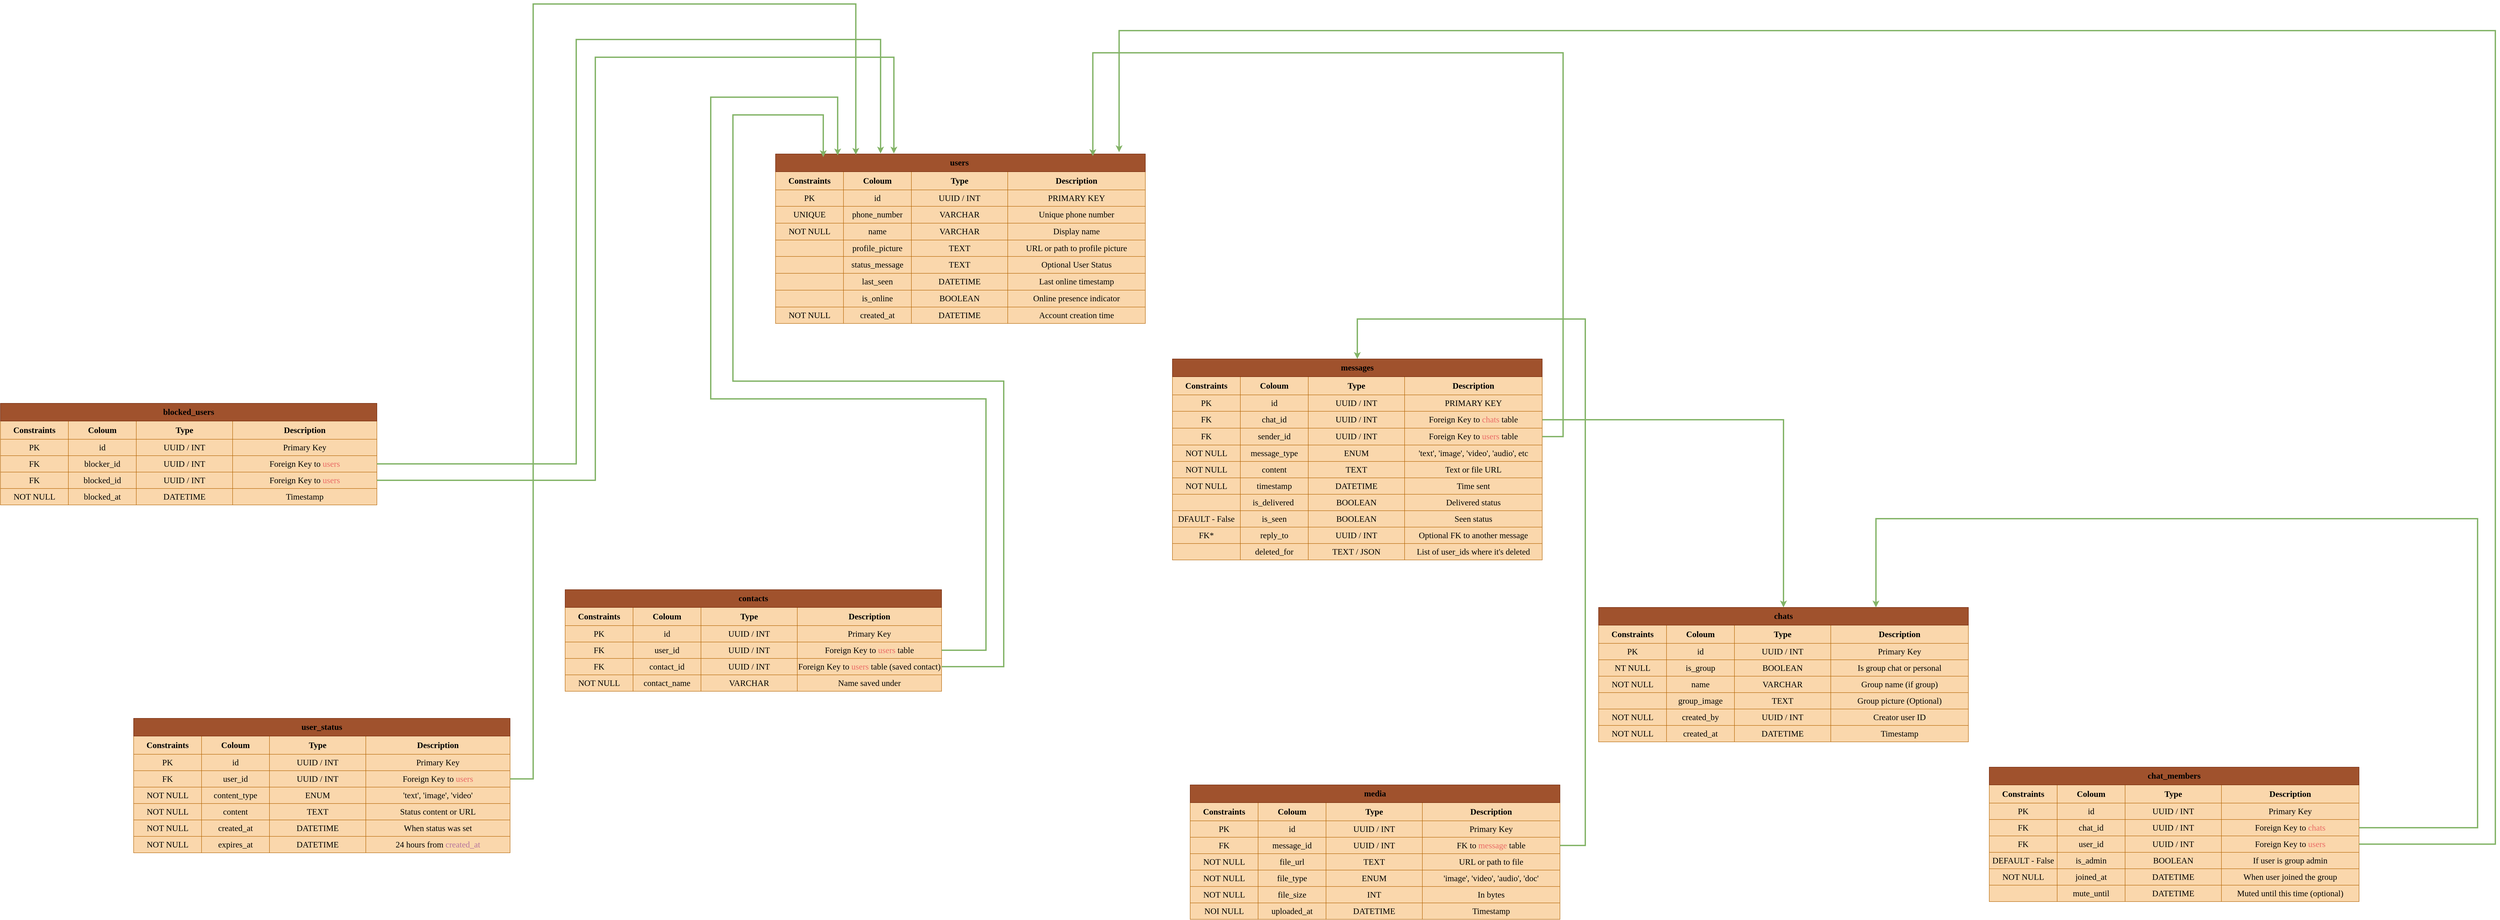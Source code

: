 <mxfile version="28.0.6">
  <diagram name="Page-1" id="0bOFNzOekd78uO_h_Woz">
    <mxGraphModel dx="5210" dy="2960" grid="1" gridSize="10" guides="1" tooltips="1" connect="1" arrows="1" fold="1" page="1" pageScale="1" pageWidth="850" pageHeight="1100" math="0" shadow="0">
      <root>
        <mxCell id="0" />
        <mxCell id="1" parent="0" />
        <mxCell id="0mgErfPLYAdVTzYGLtZI-3" value="" style="shape=table;startSize=0;container=1;collapsible=0;childLayout=tableLayout;fillColor=#fad7ac;strokeColor=#b46504;fontColor=#000000;fontStyle=0;fontSize=19;" vertex="1" parent="1">
          <mxGeometry x="66" y="58" width="833" height="342" as="geometry" />
        </mxCell>
        <mxCell id="0mgErfPLYAdVTzYGLtZI-4" value="" style="shape=tableRow;horizontal=0;startSize=0;swimlaneHead=0;swimlaneBody=0;strokeColor=inherit;top=0;left=0;bottom=0;right=0;collapsible=0;dropTarget=0;fillColor=none;points=[[0,0.5],[1,0.5]];portConstraint=eastwest;fontColor=#000000;fontStyle=1;fontSize=19;fontFamily=Garamond;" vertex="1" parent="0mgErfPLYAdVTzYGLtZI-3">
          <mxGeometry width="833" height="41" as="geometry" />
        </mxCell>
        <mxCell id="0mgErfPLYAdVTzYGLtZI-136" value="Constraints" style="shape=partialRectangle;html=1;whiteSpace=wrap;connectable=0;strokeColor=inherit;overflow=hidden;fillColor=none;top=0;left=0;bottom=0;right=0;pointerEvents=1;fontColor=#000000;fontStyle=1;fontSize=19;fontFamily=Garamond;" vertex="1" parent="0mgErfPLYAdVTzYGLtZI-4">
          <mxGeometry width="153" height="41" as="geometry">
            <mxRectangle width="153" height="41" as="alternateBounds" />
          </mxGeometry>
        </mxCell>
        <mxCell id="0mgErfPLYAdVTzYGLtZI-5" value="Coloum" style="shape=partialRectangle;html=1;whiteSpace=wrap;connectable=0;strokeColor=inherit;overflow=hidden;fillColor=none;top=0;left=0;bottom=0;right=0;pointerEvents=1;fontColor=#000000;fontStyle=1;fontSize=19;fontFamily=Garamond;" vertex="1" parent="0mgErfPLYAdVTzYGLtZI-4">
          <mxGeometry x="153" width="153" height="41" as="geometry">
            <mxRectangle width="153" height="41" as="alternateBounds" />
          </mxGeometry>
        </mxCell>
        <mxCell id="0mgErfPLYAdVTzYGLtZI-6" value="Type" style="shape=partialRectangle;html=1;whiteSpace=wrap;connectable=0;strokeColor=inherit;overflow=hidden;fillColor=none;top=0;left=0;bottom=0;right=0;pointerEvents=1;fontColor=#000000;fontStyle=1;fontSize=19;fontFamily=Garamond;" vertex="1" parent="0mgErfPLYAdVTzYGLtZI-4">
          <mxGeometry x="306" width="217" height="41" as="geometry">
            <mxRectangle width="217" height="41" as="alternateBounds" />
          </mxGeometry>
        </mxCell>
        <mxCell id="0mgErfPLYAdVTzYGLtZI-44" value="Description" style="shape=partialRectangle;html=1;whiteSpace=wrap;connectable=0;strokeColor=inherit;overflow=hidden;fillColor=none;top=0;left=0;bottom=0;right=0;pointerEvents=1;fontColor=#000000;fontStyle=1;fontSize=19;fontFamily=Garamond;" vertex="1" parent="0mgErfPLYAdVTzYGLtZI-4">
          <mxGeometry x="523" width="310" height="41" as="geometry">
            <mxRectangle width="310" height="41" as="alternateBounds" />
          </mxGeometry>
        </mxCell>
        <mxCell id="0mgErfPLYAdVTzYGLtZI-7" value="" style="shape=tableRow;horizontal=0;startSize=0;swimlaneHead=0;swimlaneBody=0;strokeColor=inherit;top=0;left=0;bottom=0;right=0;collapsible=0;dropTarget=0;fillColor=none;points=[[0,0.5],[1,0.5]];portConstraint=eastwest;fontColor=#000000;fontStyle=0;fontFamily=Times New Roman;fontSize=19;" vertex="1" parent="0mgErfPLYAdVTzYGLtZI-3">
          <mxGeometry y="41" width="833" height="37" as="geometry" />
        </mxCell>
        <mxCell id="0mgErfPLYAdVTzYGLtZI-137" value="PK" style="shape=partialRectangle;html=1;whiteSpace=wrap;connectable=0;strokeColor=inherit;overflow=hidden;fillColor=none;top=0;left=0;bottom=0;right=0;pointerEvents=1;fontColor=#000000;fontStyle=0;fontFamily=Times New Roman;fontSize=19;" vertex="1" parent="0mgErfPLYAdVTzYGLtZI-7">
          <mxGeometry width="153" height="37" as="geometry">
            <mxRectangle width="153" height="37" as="alternateBounds" />
          </mxGeometry>
        </mxCell>
        <mxCell id="0mgErfPLYAdVTzYGLtZI-8" value="id" style="shape=partialRectangle;html=1;whiteSpace=wrap;connectable=0;strokeColor=inherit;overflow=hidden;fillColor=none;top=0;left=0;bottom=0;right=0;pointerEvents=1;fontColor=#000000;fontStyle=0;fontFamily=Times New Roman;fontSize=19;" vertex="1" parent="0mgErfPLYAdVTzYGLtZI-7">
          <mxGeometry x="153" width="153" height="37" as="geometry">
            <mxRectangle width="153" height="37" as="alternateBounds" />
          </mxGeometry>
        </mxCell>
        <mxCell id="0mgErfPLYAdVTzYGLtZI-9" value="UUID / INT" style="shape=partialRectangle;html=1;whiteSpace=wrap;connectable=0;strokeColor=inherit;overflow=hidden;fillColor=none;top=0;left=0;bottom=0;right=0;pointerEvents=1;fontColor=#000000;fontStyle=0;fontFamily=Times New Roman;fontSize=19;" vertex="1" parent="0mgErfPLYAdVTzYGLtZI-7">
          <mxGeometry x="306" width="217" height="37" as="geometry">
            <mxRectangle width="217" height="37" as="alternateBounds" />
          </mxGeometry>
        </mxCell>
        <mxCell id="0mgErfPLYAdVTzYGLtZI-45" value="PRIMARY KEY" style="shape=partialRectangle;html=1;whiteSpace=wrap;connectable=0;strokeColor=inherit;overflow=hidden;fillColor=none;top=0;left=0;bottom=0;right=0;pointerEvents=1;fontColor=#000000;fontStyle=0;fontFamily=Times New Roman;fontSize=19;" vertex="1" parent="0mgErfPLYAdVTzYGLtZI-7">
          <mxGeometry x="523" width="310" height="37" as="geometry">
            <mxRectangle width="310" height="37" as="alternateBounds" />
          </mxGeometry>
        </mxCell>
        <mxCell id="0mgErfPLYAdVTzYGLtZI-10" value="" style="shape=tableRow;horizontal=0;startSize=0;swimlaneHead=0;swimlaneBody=0;strokeColor=inherit;top=0;left=0;bottom=0;right=0;collapsible=0;dropTarget=0;fillColor=none;points=[[0,0.5],[1,0.5]];portConstraint=eastwest;fontColor=#000000;fontStyle=0;fontFamily=Times New Roman;fontSize=19;" vertex="1" parent="0mgErfPLYAdVTzYGLtZI-3">
          <mxGeometry y="78" width="833" height="38" as="geometry" />
        </mxCell>
        <mxCell id="0mgErfPLYAdVTzYGLtZI-138" value="UNIQUE" style="shape=partialRectangle;html=1;whiteSpace=wrap;connectable=0;strokeColor=inherit;overflow=hidden;fillColor=none;top=0;left=0;bottom=0;right=0;pointerEvents=1;fontColor=#000000;fontStyle=0;fontFamily=Times New Roman;fontSize=19;" vertex="1" parent="0mgErfPLYAdVTzYGLtZI-10">
          <mxGeometry width="153" height="38" as="geometry">
            <mxRectangle width="153" height="38" as="alternateBounds" />
          </mxGeometry>
        </mxCell>
        <mxCell id="0mgErfPLYAdVTzYGLtZI-11" value="phone_number" style="shape=partialRectangle;html=1;whiteSpace=wrap;connectable=0;strokeColor=inherit;overflow=hidden;fillColor=none;top=0;left=0;bottom=0;right=0;pointerEvents=1;fontColor=#000000;fontStyle=0;fontFamily=Times New Roman;fontSize=19;" vertex="1" parent="0mgErfPLYAdVTzYGLtZI-10">
          <mxGeometry x="153" width="153" height="38" as="geometry">
            <mxRectangle width="153" height="38" as="alternateBounds" />
          </mxGeometry>
        </mxCell>
        <mxCell id="0mgErfPLYAdVTzYGLtZI-12" value="VARCHAR" style="shape=partialRectangle;html=1;whiteSpace=wrap;connectable=0;strokeColor=inherit;overflow=hidden;fillColor=none;top=0;left=0;bottom=0;right=0;pointerEvents=1;fontColor=#000000;fontStyle=0;fontFamily=Times New Roman;fontSize=19;" vertex="1" parent="0mgErfPLYAdVTzYGLtZI-10">
          <mxGeometry x="306" width="217" height="38" as="geometry">
            <mxRectangle width="217" height="38" as="alternateBounds" />
          </mxGeometry>
        </mxCell>
        <mxCell id="0mgErfPLYAdVTzYGLtZI-46" value="Unique phone number" style="shape=partialRectangle;html=1;whiteSpace=wrap;connectable=0;strokeColor=inherit;overflow=hidden;fillColor=none;top=0;left=0;bottom=0;right=0;pointerEvents=1;fontColor=#000000;fontStyle=0;fontFamily=Times New Roman;fontSize=19;" vertex="1" parent="0mgErfPLYAdVTzYGLtZI-10">
          <mxGeometry x="523" width="310" height="38" as="geometry">
            <mxRectangle width="310" height="38" as="alternateBounds" />
          </mxGeometry>
        </mxCell>
        <mxCell id="0mgErfPLYAdVTzYGLtZI-13" value="" style="shape=tableRow;horizontal=0;startSize=0;swimlaneHead=0;swimlaneBody=0;strokeColor=inherit;top=0;left=0;bottom=0;right=0;collapsible=0;dropTarget=0;fillColor=none;points=[[0,0.5],[1,0.5]];portConstraint=eastwest;fontColor=#000000;fontStyle=0;fontFamily=Times New Roman;fontSize=19;" vertex="1" parent="0mgErfPLYAdVTzYGLtZI-3">
          <mxGeometry y="116" width="833" height="38" as="geometry" />
        </mxCell>
        <mxCell id="0mgErfPLYAdVTzYGLtZI-139" value="NOT NULL" style="shape=partialRectangle;html=1;whiteSpace=wrap;connectable=0;strokeColor=inherit;overflow=hidden;fillColor=none;top=0;left=0;bottom=0;right=0;pointerEvents=1;fontColor=#000000;fontStyle=0;fontFamily=Times New Roman;fontSize=19;" vertex="1" parent="0mgErfPLYAdVTzYGLtZI-13">
          <mxGeometry width="153" height="38" as="geometry">
            <mxRectangle width="153" height="38" as="alternateBounds" />
          </mxGeometry>
        </mxCell>
        <mxCell id="0mgErfPLYAdVTzYGLtZI-14" value="name" style="shape=partialRectangle;html=1;whiteSpace=wrap;connectable=0;strokeColor=inherit;overflow=hidden;fillColor=none;top=0;left=0;bottom=0;right=0;pointerEvents=1;fontColor=#000000;fontStyle=0;fontFamily=Times New Roman;fontSize=19;" vertex="1" parent="0mgErfPLYAdVTzYGLtZI-13">
          <mxGeometry x="153" width="153" height="38" as="geometry">
            <mxRectangle width="153" height="38" as="alternateBounds" />
          </mxGeometry>
        </mxCell>
        <mxCell id="0mgErfPLYAdVTzYGLtZI-15" value="VARCHAR" style="shape=partialRectangle;html=1;whiteSpace=wrap;connectable=0;strokeColor=inherit;overflow=hidden;fillColor=none;top=0;left=0;bottom=0;right=0;pointerEvents=1;fontColor=#000000;fontStyle=0;fontFamily=Times New Roman;fontSize=19;" vertex="1" parent="0mgErfPLYAdVTzYGLtZI-13">
          <mxGeometry x="306" width="217" height="38" as="geometry">
            <mxRectangle width="217" height="38" as="alternateBounds" />
          </mxGeometry>
        </mxCell>
        <mxCell id="0mgErfPLYAdVTzYGLtZI-47" value="Display name" style="shape=partialRectangle;html=1;whiteSpace=wrap;connectable=0;strokeColor=inherit;overflow=hidden;fillColor=none;top=0;left=0;bottom=0;right=0;pointerEvents=1;fontColor=#000000;fontStyle=0;fontFamily=Times New Roman;fontSize=19;" vertex="1" parent="0mgErfPLYAdVTzYGLtZI-13">
          <mxGeometry x="523" width="310" height="38" as="geometry">
            <mxRectangle width="310" height="38" as="alternateBounds" />
          </mxGeometry>
        </mxCell>
        <mxCell id="0mgErfPLYAdVTzYGLtZI-16" value="" style="shape=tableRow;horizontal=0;startSize=0;swimlaneHead=0;swimlaneBody=0;strokeColor=inherit;top=0;left=0;bottom=0;right=0;collapsible=0;dropTarget=0;fillColor=none;points=[[0,0.5],[1,0.5]];portConstraint=eastwest;fontColor=#000000;fontStyle=0;fontFamily=Times New Roman;fontSize=19;" vertex="1" parent="0mgErfPLYAdVTzYGLtZI-3">
          <mxGeometry y="154" width="833" height="37" as="geometry" />
        </mxCell>
        <mxCell id="0mgErfPLYAdVTzYGLtZI-140" value="" style="shape=partialRectangle;html=1;whiteSpace=wrap;connectable=0;strokeColor=inherit;overflow=hidden;fillColor=none;top=0;left=0;bottom=0;right=0;pointerEvents=1;fontColor=#000000;fontStyle=0;fontFamily=Times New Roman;fontSize=19;" vertex="1" parent="0mgErfPLYAdVTzYGLtZI-16">
          <mxGeometry width="153" height="37" as="geometry">
            <mxRectangle width="153" height="37" as="alternateBounds" />
          </mxGeometry>
        </mxCell>
        <mxCell id="0mgErfPLYAdVTzYGLtZI-17" value="profile_picture" style="shape=partialRectangle;html=1;whiteSpace=wrap;connectable=0;strokeColor=inherit;overflow=hidden;fillColor=none;top=0;left=0;bottom=0;right=0;pointerEvents=1;fontColor=#000000;fontStyle=0;fontFamily=Times New Roman;fontSize=19;" vertex="1" parent="0mgErfPLYAdVTzYGLtZI-16">
          <mxGeometry x="153" width="153" height="37" as="geometry">
            <mxRectangle width="153" height="37" as="alternateBounds" />
          </mxGeometry>
        </mxCell>
        <mxCell id="0mgErfPLYAdVTzYGLtZI-18" value="TEXT" style="shape=partialRectangle;html=1;whiteSpace=wrap;connectable=0;strokeColor=inherit;overflow=hidden;fillColor=none;top=0;left=0;bottom=0;right=0;pointerEvents=1;fontColor=#000000;fontStyle=0;fontFamily=Times New Roman;fontSize=19;" vertex="1" parent="0mgErfPLYAdVTzYGLtZI-16">
          <mxGeometry x="306" width="217" height="37" as="geometry">
            <mxRectangle width="217" height="37" as="alternateBounds" />
          </mxGeometry>
        </mxCell>
        <mxCell id="0mgErfPLYAdVTzYGLtZI-48" value="URL or path to profile picture" style="shape=partialRectangle;html=1;whiteSpace=wrap;connectable=0;strokeColor=inherit;overflow=hidden;fillColor=none;top=0;left=0;bottom=0;right=0;pointerEvents=1;fontColor=#000000;fontStyle=0;fontFamily=Times New Roman;fontSize=19;" vertex="1" parent="0mgErfPLYAdVTzYGLtZI-16">
          <mxGeometry x="523" width="310" height="37" as="geometry">
            <mxRectangle width="310" height="37" as="alternateBounds" />
          </mxGeometry>
        </mxCell>
        <mxCell id="0mgErfPLYAdVTzYGLtZI-19" value="" style="shape=tableRow;horizontal=0;startSize=0;swimlaneHead=0;swimlaneBody=0;strokeColor=inherit;top=0;left=0;bottom=0;right=0;collapsible=0;dropTarget=0;fillColor=none;points=[[0,0.5],[1,0.5]];portConstraint=eastwest;fontColor=#000000;fontStyle=0;fontFamily=Times New Roman;fontSize=19;" vertex="1" parent="0mgErfPLYAdVTzYGLtZI-3">
          <mxGeometry y="191" width="833" height="38" as="geometry" />
        </mxCell>
        <mxCell id="0mgErfPLYAdVTzYGLtZI-141" style="shape=partialRectangle;html=1;whiteSpace=wrap;connectable=0;strokeColor=inherit;overflow=hidden;fillColor=none;top=0;left=0;bottom=0;right=0;pointerEvents=1;fontColor=#000000;fontStyle=0;fontFamily=Times New Roman;fontSize=19;" vertex="1" parent="0mgErfPLYAdVTzYGLtZI-19">
          <mxGeometry width="153" height="38" as="geometry">
            <mxRectangle width="153" height="38" as="alternateBounds" />
          </mxGeometry>
        </mxCell>
        <mxCell id="0mgErfPLYAdVTzYGLtZI-20" value="status_message" style="shape=partialRectangle;html=1;whiteSpace=wrap;connectable=0;strokeColor=inherit;overflow=hidden;fillColor=none;top=0;left=0;bottom=0;right=0;pointerEvents=1;fontColor=#000000;fontStyle=0;fontFamily=Times New Roman;fontSize=19;" vertex="1" parent="0mgErfPLYAdVTzYGLtZI-19">
          <mxGeometry x="153" width="153" height="38" as="geometry">
            <mxRectangle width="153" height="38" as="alternateBounds" />
          </mxGeometry>
        </mxCell>
        <mxCell id="0mgErfPLYAdVTzYGLtZI-21" value="TEXT" style="shape=partialRectangle;html=1;whiteSpace=wrap;connectable=0;strokeColor=inherit;overflow=hidden;fillColor=none;top=0;left=0;bottom=0;right=0;pointerEvents=1;fontColor=#000000;fontStyle=0;fontFamily=Times New Roman;fontSize=19;" vertex="1" parent="0mgErfPLYAdVTzYGLtZI-19">
          <mxGeometry x="306" width="217" height="38" as="geometry">
            <mxRectangle width="217" height="38" as="alternateBounds" />
          </mxGeometry>
        </mxCell>
        <mxCell id="0mgErfPLYAdVTzYGLtZI-49" value="Optional User Status" style="shape=partialRectangle;html=1;whiteSpace=wrap;connectable=0;strokeColor=inherit;overflow=hidden;fillColor=none;top=0;left=0;bottom=0;right=0;pointerEvents=1;fontColor=#000000;fontStyle=0;fontFamily=Times New Roman;fontSize=19;" vertex="1" parent="0mgErfPLYAdVTzYGLtZI-19">
          <mxGeometry x="523" width="310" height="38" as="geometry">
            <mxRectangle width="310" height="38" as="alternateBounds" />
          </mxGeometry>
        </mxCell>
        <mxCell id="0mgErfPLYAdVTzYGLtZI-22" value="" style="shape=tableRow;horizontal=0;startSize=0;swimlaneHead=0;swimlaneBody=0;strokeColor=inherit;top=0;left=0;bottom=0;right=0;collapsible=0;dropTarget=0;fillColor=none;points=[[0,0.5],[1,0.5]];portConstraint=eastwest;fontColor=#000000;fontStyle=0;fontFamily=Times New Roman;fontSize=19;" vertex="1" parent="0mgErfPLYAdVTzYGLtZI-3">
          <mxGeometry y="229" width="833" height="38" as="geometry" />
        </mxCell>
        <mxCell id="0mgErfPLYAdVTzYGLtZI-142" style="shape=partialRectangle;html=1;whiteSpace=wrap;connectable=0;strokeColor=inherit;overflow=hidden;fillColor=none;top=0;left=0;bottom=0;right=0;pointerEvents=1;fontColor=#000000;fontStyle=0;fontFamily=Times New Roman;fontSize=19;" vertex="1" parent="0mgErfPLYAdVTzYGLtZI-22">
          <mxGeometry width="153" height="38" as="geometry">
            <mxRectangle width="153" height="38" as="alternateBounds" />
          </mxGeometry>
        </mxCell>
        <mxCell id="0mgErfPLYAdVTzYGLtZI-23" value="last_seen" style="shape=partialRectangle;html=1;whiteSpace=wrap;connectable=0;strokeColor=inherit;overflow=hidden;fillColor=none;top=0;left=0;bottom=0;right=0;pointerEvents=1;fontColor=#000000;fontStyle=0;fontFamily=Times New Roman;fontSize=19;" vertex="1" parent="0mgErfPLYAdVTzYGLtZI-22">
          <mxGeometry x="153" width="153" height="38" as="geometry">
            <mxRectangle width="153" height="38" as="alternateBounds" />
          </mxGeometry>
        </mxCell>
        <mxCell id="0mgErfPLYAdVTzYGLtZI-24" value="DATETIME" style="shape=partialRectangle;html=1;whiteSpace=wrap;connectable=0;strokeColor=inherit;overflow=hidden;fillColor=none;top=0;left=0;bottom=0;right=0;pointerEvents=1;fontColor=#000000;fontStyle=0;fontFamily=Times New Roman;fontSize=19;" vertex="1" parent="0mgErfPLYAdVTzYGLtZI-22">
          <mxGeometry x="306" width="217" height="38" as="geometry">
            <mxRectangle width="217" height="38" as="alternateBounds" />
          </mxGeometry>
        </mxCell>
        <mxCell id="0mgErfPLYAdVTzYGLtZI-50" value="Last online timestamp" style="shape=partialRectangle;html=1;whiteSpace=wrap;connectable=0;strokeColor=inherit;overflow=hidden;fillColor=none;top=0;left=0;bottom=0;right=0;pointerEvents=1;fontColor=#000000;fontStyle=0;fontFamily=Times New Roman;fontSize=19;" vertex="1" parent="0mgErfPLYAdVTzYGLtZI-22">
          <mxGeometry x="523" width="310" height="38" as="geometry">
            <mxRectangle width="310" height="38" as="alternateBounds" />
          </mxGeometry>
        </mxCell>
        <mxCell id="0mgErfPLYAdVTzYGLtZI-25" value="" style="shape=tableRow;horizontal=0;startSize=0;swimlaneHead=0;swimlaneBody=0;strokeColor=inherit;top=0;left=0;bottom=0;right=0;collapsible=0;dropTarget=0;fillColor=none;points=[[0,0.5],[1,0.5]];portConstraint=eastwest;fontColor=#000000;fontStyle=0;fontFamily=Times New Roman;fontSize=19;" vertex="1" parent="0mgErfPLYAdVTzYGLtZI-3">
          <mxGeometry y="267" width="833" height="38" as="geometry" />
        </mxCell>
        <mxCell id="0mgErfPLYAdVTzYGLtZI-143" style="shape=partialRectangle;html=1;whiteSpace=wrap;connectable=0;strokeColor=inherit;overflow=hidden;fillColor=none;top=0;left=0;bottom=0;right=0;pointerEvents=1;fontColor=#000000;fontStyle=0;fontFamily=Times New Roman;fontSize=19;" vertex="1" parent="0mgErfPLYAdVTzYGLtZI-25">
          <mxGeometry width="153" height="38" as="geometry">
            <mxRectangle width="153" height="38" as="alternateBounds" />
          </mxGeometry>
        </mxCell>
        <mxCell id="0mgErfPLYAdVTzYGLtZI-26" value="is_online" style="shape=partialRectangle;html=1;whiteSpace=wrap;connectable=0;strokeColor=inherit;overflow=hidden;fillColor=none;top=0;left=0;bottom=0;right=0;pointerEvents=1;fontColor=#000000;fontStyle=0;fontFamily=Times New Roman;fontSize=19;" vertex="1" parent="0mgErfPLYAdVTzYGLtZI-25">
          <mxGeometry x="153" width="153" height="38" as="geometry">
            <mxRectangle width="153" height="38" as="alternateBounds" />
          </mxGeometry>
        </mxCell>
        <mxCell id="0mgErfPLYAdVTzYGLtZI-27" value="BOOLEAN" style="shape=partialRectangle;html=1;whiteSpace=wrap;connectable=0;strokeColor=inherit;overflow=hidden;fillColor=none;top=0;left=0;bottom=0;right=0;pointerEvents=1;fontColor=#000000;fontStyle=0;fontFamily=Times New Roman;fontSize=19;" vertex="1" parent="0mgErfPLYAdVTzYGLtZI-25">
          <mxGeometry x="306" width="217" height="38" as="geometry">
            <mxRectangle width="217" height="38" as="alternateBounds" />
          </mxGeometry>
        </mxCell>
        <mxCell id="0mgErfPLYAdVTzYGLtZI-51" value="Online presence indicator" style="shape=partialRectangle;html=1;whiteSpace=wrap;connectable=0;strokeColor=inherit;overflow=hidden;fillColor=none;top=0;left=0;bottom=0;right=0;pointerEvents=1;fontColor=#000000;fontStyle=0;fontFamily=Times New Roman;fontSize=19;" vertex="1" parent="0mgErfPLYAdVTzYGLtZI-25">
          <mxGeometry x="523" width="310" height="38" as="geometry">
            <mxRectangle width="310" height="38" as="alternateBounds" />
          </mxGeometry>
        </mxCell>
        <mxCell id="0mgErfPLYAdVTzYGLtZI-28" value="" style="shape=tableRow;horizontal=0;startSize=0;swimlaneHead=0;swimlaneBody=0;strokeColor=inherit;top=0;left=0;bottom=0;right=0;collapsible=0;dropTarget=0;fillColor=none;points=[[0,0.5],[1,0.5]];portConstraint=eastwest;fontColor=#000000;fontStyle=0;fontFamily=Times New Roman;fontSize=19;" vertex="1" parent="0mgErfPLYAdVTzYGLtZI-3">
          <mxGeometry y="305" width="833" height="37" as="geometry" />
        </mxCell>
        <mxCell id="0mgErfPLYAdVTzYGLtZI-144" value="NOT NULL" style="shape=partialRectangle;html=1;whiteSpace=wrap;connectable=0;strokeColor=inherit;overflow=hidden;fillColor=none;top=0;left=0;bottom=0;right=0;pointerEvents=1;fontColor=#000000;fontStyle=0;fontFamily=Times New Roman;fontSize=19;" vertex="1" parent="0mgErfPLYAdVTzYGLtZI-28">
          <mxGeometry width="153" height="37" as="geometry">
            <mxRectangle width="153" height="37" as="alternateBounds" />
          </mxGeometry>
        </mxCell>
        <mxCell id="0mgErfPLYAdVTzYGLtZI-29" value="created_at" style="shape=partialRectangle;html=1;whiteSpace=wrap;connectable=0;strokeColor=inherit;overflow=hidden;fillColor=none;top=0;left=0;bottom=0;right=0;pointerEvents=1;fontColor=#000000;fontStyle=0;fontFamily=Times New Roman;fontSize=19;" vertex="1" parent="0mgErfPLYAdVTzYGLtZI-28">
          <mxGeometry x="153" width="153" height="37" as="geometry">
            <mxRectangle width="153" height="37" as="alternateBounds" />
          </mxGeometry>
        </mxCell>
        <mxCell id="0mgErfPLYAdVTzYGLtZI-30" value="DATETIME" style="shape=partialRectangle;html=1;whiteSpace=wrap;connectable=0;strokeColor=inherit;overflow=hidden;fillColor=none;top=0;left=0;bottom=0;right=0;pointerEvents=1;fontColor=#000000;fontStyle=0;fontFamily=Times New Roman;fontSize=19;" vertex="1" parent="0mgErfPLYAdVTzYGLtZI-28">
          <mxGeometry x="306" width="217" height="37" as="geometry">
            <mxRectangle width="217" height="37" as="alternateBounds" />
          </mxGeometry>
        </mxCell>
        <mxCell id="0mgErfPLYAdVTzYGLtZI-52" value="Account creation time" style="shape=partialRectangle;html=1;whiteSpace=wrap;connectable=0;strokeColor=inherit;overflow=hidden;fillColor=none;top=0;left=0;bottom=0;right=0;pointerEvents=1;fontColor=#000000;fontStyle=0;fontFamily=Times New Roman;fontSize=19;" vertex="1" parent="0mgErfPLYAdVTzYGLtZI-28">
          <mxGeometry x="523" width="310" height="37" as="geometry">
            <mxRectangle width="310" height="37" as="alternateBounds" />
          </mxGeometry>
        </mxCell>
        <mxCell id="0mgErfPLYAdVTzYGLtZI-57" value="&lt;font&gt;users&amp;nbsp;&lt;/font&gt;" style="whiteSpace=wrap;html=1;fillColor=#a0522d;fontColor=#000000;strokeColor=#6D1F00;fontStyle=1;fontSize=19;fontFamily=Garamond;" vertex="1" parent="1">
          <mxGeometry x="66" y="18" width="833" height="40" as="geometry" />
        </mxCell>
        <mxCell id="0mgErfPLYAdVTzYGLtZI-62" value="" style="shape=table;startSize=0;container=1;collapsible=0;childLayout=tableLayout;fillColor=#fad7ac;strokeColor=#b46504;fontColor=#000000;fontStyle=0;fontSize=19;" vertex="1" parent="1">
          <mxGeometry x="960" y="520" width="833" height="413" as="geometry" />
        </mxCell>
        <mxCell id="0mgErfPLYAdVTzYGLtZI-63" value="" style="shape=tableRow;horizontal=0;startSize=0;swimlaneHead=0;swimlaneBody=0;strokeColor=inherit;top=0;left=0;bottom=0;right=0;collapsible=0;dropTarget=0;fillColor=none;points=[[0,0.5],[1,0.5]];portConstraint=eastwest;fontColor=#000000;fontStyle=1;fontSize=19;fontFamily=Garamond;" vertex="1" parent="0mgErfPLYAdVTzYGLtZI-62">
          <mxGeometry width="833" height="41" as="geometry" />
        </mxCell>
        <mxCell id="0mgErfPLYAdVTzYGLtZI-124" value="Constraints" style="shape=partialRectangle;html=1;whiteSpace=wrap;connectable=0;strokeColor=inherit;overflow=hidden;fillColor=none;top=0;left=0;bottom=0;right=0;pointerEvents=1;fontColor=#000000;fontStyle=1;fontSize=19;fontFamily=Garamond;" vertex="1" parent="0mgErfPLYAdVTzYGLtZI-63">
          <mxGeometry width="153" height="41" as="geometry">
            <mxRectangle width="153" height="41" as="alternateBounds" />
          </mxGeometry>
        </mxCell>
        <mxCell id="0mgErfPLYAdVTzYGLtZI-64" value="Coloum" style="shape=partialRectangle;html=1;whiteSpace=wrap;connectable=0;strokeColor=inherit;overflow=hidden;fillColor=none;top=0;left=0;bottom=0;right=0;pointerEvents=1;fontColor=#000000;fontStyle=1;fontSize=19;fontFamily=Garamond;" vertex="1" parent="0mgErfPLYAdVTzYGLtZI-63">
          <mxGeometry x="153" width="153" height="41" as="geometry">
            <mxRectangle width="153" height="41" as="alternateBounds" />
          </mxGeometry>
        </mxCell>
        <mxCell id="0mgErfPLYAdVTzYGLtZI-65" value="Type" style="shape=partialRectangle;html=1;whiteSpace=wrap;connectable=0;strokeColor=inherit;overflow=hidden;fillColor=none;top=0;left=0;bottom=0;right=0;pointerEvents=1;fontColor=#000000;fontStyle=1;fontSize=19;fontFamily=Garamond;" vertex="1" parent="0mgErfPLYAdVTzYGLtZI-63">
          <mxGeometry x="306" width="217" height="41" as="geometry">
            <mxRectangle width="217" height="41" as="alternateBounds" />
          </mxGeometry>
        </mxCell>
        <mxCell id="0mgErfPLYAdVTzYGLtZI-66" value="Description" style="shape=partialRectangle;html=1;whiteSpace=wrap;connectable=0;strokeColor=inherit;overflow=hidden;fillColor=none;top=0;left=0;bottom=0;right=0;pointerEvents=1;fontColor=#000000;fontStyle=1;fontSize=19;fontFamily=Garamond;" vertex="1" parent="0mgErfPLYAdVTzYGLtZI-63">
          <mxGeometry x="523" width="310" height="41" as="geometry">
            <mxRectangle width="310" height="41" as="alternateBounds" />
          </mxGeometry>
        </mxCell>
        <mxCell id="0mgErfPLYAdVTzYGLtZI-67" value="" style="shape=tableRow;horizontal=0;startSize=0;swimlaneHead=0;swimlaneBody=0;strokeColor=inherit;top=0;left=0;bottom=0;right=0;collapsible=0;dropTarget=0;fillColor=none;points=[[0,0.5],[1,0.5]];portConstraint=eastwest;fontColor=#000000;fontStyle=0;fontFamily=Times New Roman;fontSize=19;" vertex="1" parent="0mgErfPLYAdVTzYGLtZI-62">
          <mxGeometry y="41" width="833" height="37" as="geometry" />
        </mxCell>
        <mxCell id="0mgErfPLYAdVTzYGLtZI-125" value="PK" style="shape=partialRectangle;html=1;whiteSpace=wrap;connectable=0;strokeColor=inherit;overflow=hidden;fillColor=none;top=0;left=0;bottom=0;right=0;pointerEvents=1;fontColor=#000000;fontStyle=0;fontFamily=Times New Roman;fontSize=19;" vertex="1" parent="0mgErfPLYAdVTzYGLtZI-67">
          <mxGeometry width="153" height="37" as="geometry">
            <mxRectangle width="153" height="37" as="alternateBounds" />
          </mxGeometry>
        </mxCell>
        <mxCell id="0mgErfPLYAdVTzYGLtZI-68" value="id" style="shape=partialRectangle;html=1;whiteSpace=wrap;connectable=0;strokeColor=inherit;overflow=hidden;fillColor=none;top=0;left=0;bottom=0;right=0;pointerEvents=1;fontColor=#000000;fontStyle=0;fontFamily=Times New Roman;fontSize=19;" vertex="1" parent="0mgErfPLYAdVTzYGLtZI-67">
          <mxGeometry x="153" width="153" height="37" as="geometry">
            <mxRectangle width="153" height="37" as="alternateBounds" />
          </mxGeometry>
        </mxCell>
        <mxCell id="0mgErfPLYAdVTzYGLtZI-69" value="UUID / INT" style="shape=partialRectangle;html=1;whiteSpace=wrap;connectable=0;strokeColor=inherit;overflow=hidden;fillColor=none;top=0;left=0;bottom=0;right=0;pointerEvents=1;fontColor=#000000;fontStyle=0;fontFamily=Times New Roman;fontSize=19;" vertex="1" parent="0mgErfPLYAdVTzYGLtZI-67">
          <mxGeometry x="306" width="217" height="37" as="geometry">
            <mxRectangle width="217" height="37" as="alternateBounds" />
          </mxGeometry>
        </mxCell>
        <mxCell id="0mgErfPLYAdVTzYGLtZI-70" value="PRIMARY KEY" style="shape=partialRectangle;html=1;whiteSpace=wrap;connectable=0;strokeColor=inherit;overflow=hidden;fillColor=none;top=0;left=0;bottom=0;right=0;pointerEvents=1;fontColor=#000000;fontStyle=0;fontFamily=Times New Roman;fontSize=19;" vertex="1" parent="0mgErfPLYAdVTzYGLtZI-67">
          <mxGeometry x="523" width="310" height="37" as="geometry">
            <mxRectangle width="310" height="37" as="alternateBounds" />
          </mxGeometry>
        </mxCell>
        <mxCell id="0mgErfPLYAdVTzYGLtZI-71" value="" style="shape=tableRow;horizontal=0;startSize=0;swimlaneHead=0;swimlaneBody=0;strokeColor=inherit;top=0;left=0;bottom=0;right=0;collapsible=0;dropTarget=0;fillColor=none;points=[[0,0.5],[1,0.5]];portConstraint=eastwest;fontColor=#000000;fontStyle=0;fontFamily=Times New Roman;fontSize=19;" vertex="1" parent="0mgErfPLYAdVTzYGLtZI-62">
          <mxGeometry y="78" width="833" height="38" as="geometry" />
        </mxCell>
        <mxCell id="0mgErfPLYAdVTzYGLtZI-126" value="FK" style="shape=partialRectangle;html=1;whiteSpace=wrap;connectable=0;strokeColor=inherit;overflow=hidden;fillColor=none;top=0;left=0;bottom=0;right=0;pointerEvents=1;fontColor=#000000;fontStyle=0;fontFamily=Times New Roman;fontSize=19;" vertex="1" parent="0mgErfPLYAdVTzYGLtZI-71">
          <mxGeometry width="153" height="38" as="geometry">
            <mxRectangle width="153" height="38" as="alternateBounds" />
          </mxGeometry>
        </mxCell>
        <mxCell id="0mgErfPLYAdVTzYGLtZI-72" value="chat_id" style="shape=partialRectangle;html=1;whiteSpace=wrap;connectable=0;strokeColor=inherit;overflow=hidden;fillColor=none;top=0;left=0;bottom=0;right=0;pointerEvents=1;fontColor=#000000;fontStyle=0;fontFamily=Times New Roman;fontSize=19;" vertex="1" parent="0mgErfPLYAdVTzYGLtZI-71">
          <mxGeometry x="153" width="153" height="38" as="geometry">
            <mxRectangle width="153" height="38" as="alternateBounds" />
          </mxGeometry>
        </mxCell>
        <mxCell id="0mgErfPLYAdVTzYGLtZI-73" value="UUID / INT" style="shape=partialRectangle;html=1;whiteSpace=wrap;connectable=0;strokeColor=inherit;overflow=hidden;fillColor=none;top=0;left=0;bottom=0;right=0;pointerEvents=1;fontColor=#000000;fontStyle=0;fontFamily=Times New Roman;fontSize=19;" vertex="1" parent="0mgErfPLYAdVTzYGLtZI-71">
          <mxGeometry x="306" width="217" height="38" as="geometry">
            <mxRectangle width="217" height="38" as="alternateBounds" />
          </mxGeometry>
        </mxCell>
        <mxCell id="0mgErfPLYAdVTzYGLtZI-74" value="Foreign Key to &lt;font style=&quot;color: rgb(234, 107, 102);&quot;&gt;chats&lt;/font&gt; table" style="shape=partialRectangle;html=1;whiteSpace=wrap;connectable=0;strokeColor=inherit;overflow=hidden;fillColor=none;top=0;left=0;bottom=0;right=0;pointerEvents=1;fontColor=#000000;fontStyle=0;fontFamily=Times New Roman;fontSize=19;" vertex="1" parent="0mgErfPLYAdVTzYGLtZI-71">
          <mxGeometry x="523" width="310" height="38" as="geometry">
            <mxRectangle width="310" height="38" as="alternateBounds" />
          </mxGeometry>
        </mxCell>
        <mxCell id="0mgErfPLYAdVTzYGLtZI-75" value="" style="shape=tableRow;horizontal=0;startSize=0;swimlaneHead=0;swimlaneBody=0;strokeColor=inherit;top=0;left=0;bottom=0;right=0;collapsible=0;dropTarget=0;fillColor=none;points=[[0,0.5],[1,0.5]];portConstraint=eastwest;fontColor=#000000;fontStyle=0;fontFamily=Times New Roman;fontSize=19;" vertex="1" parent="0mgErfPLYAdVTzYGLtZI-62">
          <mxGeometry y="116" width="833" height="38" as="geometry" />
        </mxCell>
        <mxCell id="0mgErfPLYAdVTzYGLtZI-127" value="FK" style="shape=partialRectangle;html=1;whiteSpace=wrap;connectable=0;strokeColor=inherit;overflow=hidden;fillColor=none;top=0;left=0;bottom=0;right=0;pointerEvents=1;fontColor=#000000;fontStyle=0;fontFamily=Times New Roman;fontSize=19;" vertex="1" parent="0mgErfPLYAdVTzYGLtZI-75">
          <mxGeometry width="153" height="38" as="geometry">
            <mxRectangle width="153" height="38" as="alternateBounds" />
          </mxGeometry>
        </mxCell>
        <mxCell id="0mgErfPLYAdVTzYGLtZI-76" value="sender_id" style="shape=partialRectangle;html=1;whiteSpace=wrap;connectable=0;strokeColor=inherit;overflow=hidden;fillColor=none;top=0;left=0;bottom=0;right=0;pointerEvents=1;fontColor=#000000;fontStyle=0;fontFamily=Times New Roman;fontSize=19;" vertex="1" parent="0mgErfPLYAdVTzYGLtZI-75">
          <mxGeometry x="153" width="153" height="38" as="geometry">
            <mxRectangle width="153" height="38" as="alternateBounds" />
          </mxGeometry>
        </mxCell>
        <mxCell id="0mgErfPLYAdVTzYGLtZI-77" value="UUID / INT" style="shape=partialRectangle;html=1;whiteSpace=wrap;connectable=0;strokeColor=inherit;overflow=hidden;fillColor=none;top=0;left=0;bottom=0;right=0;pointerEvents=1;fontColor=#000000;fontStyle=0;fontFamily=Times New Roman;fontSize=19;" vertex="1" parent="0mgErfPLYAdVTzYGLtZI-75">
          <mxGeometry x="306" width="217" height="38" as="geometry">
            <mxRectangle width="217" height="38" as="alternateBounds" />
          </mxGeometry>
        </mxCell>
        <mxCell id="0mgErfPLYAdVTzYGLtZI-78" value="Foreign Key to &lt;font style=&quot;color: rgb(234, 107, 102);&quot;&gt;users&lt;/font&gt; table" style="shape=partialRectangle;html=1;whiteSpace=wrap;connectable=0;strokeColor=inherit;overflow=hidden;fillColor=none;top=0;left=0;bottom=0;right=0;pointerEvents=1;fontColor=#000000;fontStyle=0;fontFamily=Times New Roman;fontSize=19;" vertex="1" parent="0mgErfPLYAdVTzYGLtZI-75">
          <mxGeometry x="523" width="310" height="38" as="geometry">
            <mxRectangle width="310" height="38" as="alternateBounds" />
          </mxGeometry>
        </mxCell>
        <mxCell id="0mgErfPLYAdVTzYGLtZI-79" value="" style="shape=tableRow;horizontal=0;startSize=0;swimlaneHead=0;swimlaneBody=0;strokeColor=inherit;top=0;left=0;bottom=0;right=0;collapsible=0;dropTarget=0;fillColor=none;points=[[0,0.5],[1,0.5]];portConstraint=eastwest;fontColor=#000000;fontStyle=0;fontFamily=Times New Roman;fontSize=19;" vertex="1" parent="0mgErfPLYAdVTzYGLtZI-62">
          <mxGeometry y="154" width="833" height="37" as="geometry" />
        </mxCell>
        <mxCell id="0mgErfPLYAdVTzYGLtZI-128" value="NOT NULL" style="shape=partialRectangle;html=1;whiteSpace=wrap;connectable=0;strokeColor=inherit;overflow=hidden;fillColor=none;top=0;left=0;bottom=0;right=0;pointerEvents=1;fontColor=#000000;fontStyle=0;fontFamily=Times New Roman;fontSize=19;" vertex="1" parent="0mgErfPLYAdVTzYGLtZI-79">
          <mxGeometry width="153" height="37" as="geometry">
            <mxRectangle width="153" height="37" as="alternateBounds" />
          </mxGeometry>
        </mxCell>
        <mxCell id="0mgErfPLYAdVTzYGLtZI-80" value="message_type" style="shape=partialRectangle;html=1;whiteSpace=wrap;connectable=0;strokeColor=inherit;overflow=hidden;fillColor=none;top=0;left=0;bottom=0;right=0;pointerEvents=1;fontColor=#000000;fontStyle=0;fontFamily=Times New Roman;fontSize=19;" vertex="1" parent="0mgErfPLYAdVTzYGLtZI-79">
          <mxGeometry x="153" width="153" height="37" as="geometry">
            <mxRectangle width="153" height="37" as="alternateBounds" />
          </mxGeometry>
        </mxCell>
        <mxCell id="0mgErfPLYAdVTzYGLtZI-81" value="ENUM" style="shape=partialRectangle;html=1;whiteSpace=wrap;connectable=0;strokeColor=inherit;overflow=hidden;fillColor=none;top=0;left=0;bottom=0;right=0;pointerEvents=1;fontColor=#000000;fontStyle=0;fontFamily=Times New Roman;fontSize=19;" vertex="1" parent="0mgErfPLYAdVTzYGLtZI-79">
          <mxGeometry x="306" width="217" height="37" as="geometry">
            <mxRectangle width="217" height="37" as="alternateBounds" />
          </mxGeometry>
        </mxCell>
        <mxCell id="0mgErfPLYAdVTzYGLtZI-82" value="&#39;text&#39;, &#39;image&#39;, &#39;video&#39;, &#39;audio&#39;, etc" style="shape=partialRectangle;html=1;whiteSpace=wrap;connectable=0;strokeColor=inherit;overflow=hidden;fillColor=none;top=0;left=0;bottom=0;right=0;pointerEvents=1;fontColor=#000000;fontStyle=0;fontFamily=Times New Roman;fontSize=19;" vertex="1" parent="0mgErfPLYAdVTzYGLtZI-79">
          <mxGeometry x="523" width="310" height="37" as="geometry">
            <mxRectangle width="310" height="37" as="alternateBounds" />
          </mxGeometry>
        </mxCell>
        <mxCell id="0mgErfPLYAdVTzYGLtZI-100" style="shape=tableRow;horizontal=0;startSize=0;swimlaneHead=0;swimlaneBody=0;strokeColor=inherit;top=0;left=0;bottom=0;right=0;collapsible=0;dropTarget=0;fillColor=none;points=[[0,0.5],[1,0.5]];portConstraint=eastwest;fontColor=#000000;fontStyle=0;fontFamily=Times New Roman;fontSize=19;" vertex="1" parent="0mgErfPLYAdVTzYGLtZI-62">
          <mxGeometry y="191" width="833" height="37" as="geometry" />
        </mxCell>
        <mxCell id="0mgErfPLYAdVTzYGLtZI-129" value="NOT NULL" style="shape=partialRectangle;html=1;whiteSpace=wrap;connectable=0;strokeColor=inherit;overflow=hidden;fillColor=none;top=0;left=0;bottom=0;right=0;pointerEvents=1;fontColor=#000000;fontStyle=0;fontFamily=Times New Roman;fontSize=19;" vertex="1" parent="0mgErfPLYAdVTzYGLtZI-100">
          <mxGeometry width="153" height="37" as="geometry">
            <mxRectangle width="153" height="37" as="alternateBounds" />
          </mxGeometry>
        </mxCell>
        <mxCell id="0mgErfPLYAdVTzYGLtZI-101" value="content" style="shape=partialRectangle;html=1;whiteSpace=wrap;connectable=0;strokeColor=inherit;overflow=hidden;fillColor=none;top=0;left=0;bottom=0;right=0;pointerEvents=1;fontColor=#000000;fontStyle=0;fontFamily=Times New Roman;fontSize=19;" vertex="1" parent="0mgErfPLYAdVTzYGLtZI-100">
          <mxGeometry x="153" width="153" height="37" as="geometry">
            <mxRectangle width="153" height="37" as="alternateBounds" />
          </mxGeometry>
        </mxCell>
        <mxCell id="0mgErfPLYAdVTzYGLtZI-102" value="TEXT" style="shape=partialRectangle;html=1;whiteSpace=wrap;connectable=0;strokeColor=inherit;overflow=hidden;fillColor=none;top=0;left=0;bottom=0;right=0;pointerEvents=1;fontColor=#000000;fontStyle=0;fontFamily=Times New Roman;fontSize=19;" vertex="1" parent="0mgErfPLYAdVTzYGLtZI-100">
          <mxGeometry x="306" width="217" height="37" as="geometry">
            <mxRectangle width="217" height="37" as="alternateBounds" />
          </mxGeometry>
        </mxCell>
        <mxCell id="0mgErfPLYAdVTzYGLtZI-103" value="Text or file URL" style="shape=partialRectangle;html=1;whiteSpace=wrap;connectable=0;strokeColor=inherit;overflow=hidden;fillColor=none;top=0;left=0;bottom=0;right=0;pointerEvents=1;fontColor=#000000;fontStyle=0;fontFamily=Times New Roman;fontSize=19;" vertex="1" parent="0mgErfPLYAdVTzYGLtZI-100">
          <mxGeometry x="523" width="310" height="37" as="geometry">
            <mxRectangle width="310" height="37" as="alternateBounds" />
          </mxGeometry>
        </mxCell>
        <mxCell id="0mgErfPLYAdVTzYGLtZI-104" style="shape=tableRow;horizontal=0;startSize=0;swimlaneHead=0;swimlaneBody=0;strokeColor=inherit;top=0;left=0;bottom=0;right=0;collapsible=0;dropTarget=0;fillColor=none;points=[[0,0.5],[1,0.5]];portConstraint=eastwest;fontColor=#000000;fontStyle=0;fontFamily=Times New Roman;fontSize=19;" vertex="1" parent="0mgErfPLYAdVTzYGLtZI-62">
          <mxGeometry y="228" width="833" height="37" as="geometry" />
        </mxCell>
        <mxCell id="0mgErfPLYAdVTzYGLtZI-130" value="NOT NULL" style="shape=partialRectangle;html=1;whiteSpace=wrap;connectable=0;strokeColor=inherit;overflow=hidden;fillColor=none;top=0;left=0;bottom=0;right=0;pointerEvents=1;fontColor=#000000;fontStyle=0;fontFamily=Times New Roman;fontSize=19;" vertex="1" parent="0mgErfPLYAdVTzYGLtZI-104">
          <mxGeometry width="153" height="37" as="geometry">
            <mxRectangle width="153" height="37" as="alternateBounds" />
          </mxGeometry>
        </mxCell>
        <mxCell id="0mgErfPLYAdVTzYGLtZI-105" value="timestamp" style="shape=partialRectangle;html=1;whiteSpace=wrap;connectable=0;strokeColor=inherit;overflow=hidden;fillColor=none;top=0;left=0;bottom=0;right=0;pointerEvents=1;fontColor=#000000;fontStyle=0;fontFamily=Times New Roman;fontSize=19;" vertex="1" parent="0mgErfPLYAdVTzYGLtZI-104">
          <mxGeometry x="153" width="153" height="37" as="geometry">
            <mxRectangle width="153" height="37" as="alternateBounds" />
          </mxGeometry>
        </mxCell>
        <mxCell id="0mgErfPLYAdVTzYGLtZI-106" value="DATETIME" style="shape=partialRectangle;html=1;whiteSpace=wrap;connectable=0;strokeColor=inherit;overflow=hidden;fillColor=none;top=0;left=0;bottom=0;right=0;pointerEvents=1;fontColor=#000000;fontStyle=0;fontFamily=Times New Roman;fontSize=19;" vertex="1" parent="0mgErfPLYAdVTzYGLtZI-104">
          <mxGeometry x="306" width="217" height="37" as="geometry">
            <mxRectangle width="217" height="37" as="alternateBounds" />
          </mxGeometry>
        </mxCell>
        <mxCell id="0mgErfPLYAdVTzYGLtZI-107" value="Time sent" style="shape=partialRectangle;html=1;whiteSpace=wrap;connectable=0;strokeColor=inherit;overflow=hidden;fillColor=none;top=0;left=0;bottom=0;right=0;pointerEvents=1;fontColor=#000000;fontStyle=0;fontFamily=Times New Roman;fontSize=19;" vertex="1" parent="0mgErfPLYAdVTzYGLtZI-104">
          <mxGeometry x="523" width="310" height="37" as="geometry">
            <mxRectangle width="310" height="37" as="alternateBounds" />
          </mxGeometry>
        </mxCell>
        <mxCell id="0mgErfPLYAdVTzYGLtZI-108" style="shape=tableRow;horizontal=0;startSize=0;swimlaneHead=0;swimlaneBody=0;strokeColor=inherit;top=0;left=0;bottom=0;right=0;collapsible=0;dropTarget=0;fillColor=none;points=[[0,0.5],[1,0.5]];portConstraint=eastwest;fontColor=#000000;fontStyle=0;fontFamily=Times New Roman;fontSize=19;" vertex="1" parent="0mgErfPLYAdVTzYGLtZI-62">
          <mxGeometry y="265" width="833" height="37" as="geometry" />
        </mxCell>
        <mxCell id="0mgErfPLYAdVTzYGLtZI-131" style="shape=partialRectangle;html=1;whiteSpace=wrap;connectable=0;strokeColor=inherit;overflow=hidden;fillColor=none;top=0;left=0;bottom=0;right=0;pointerEvents=1;fontColor=#000000;fontStyle=0;fontFamily=Times New Roman;fontSize=19;" vertex="1" parent="0mgErfPLYAdVTzYGLtZI-108">
          <mxGeometry width="153" height="37" as="geometry">
            <mxRectangle width="153" height="37" as="alternateBounds" />
          </mxGeometry>
        </mxCell>
        <mxCell id="0mgErfPLYAdVTzYGLtZI-109" value="is_delivered&amp;nbsp;" style="shape=partialRectangle;html=1;whiteSpace=wrap;connectable=0;strokeColor=inherit;overflow=hidden;fillColor=none;top=0;left=0;bottom=0;right=0;pointerEvents=1;fontColor=#000000;fontStyle=0;fontFamily=Times New Roman;fontSize=19;" vertex="1" parent="0mgErfPLYAdVTzYGLtZI-108">
          <mxGeometry x="153" width="153" height="37" as="geometry">
            <mxRectangle width="153" height="37" as="alternateBounds" />
          </mxGeometry>
        </mxCell>
        <mxCell id="0mgErfPLYAdVTzYGLtZI-110" value="BOOLEAN" style="shape=partialRectangle;html=1;whiteSpace=wrap;connectable=0;strokeColor=inherit;overflow=hidden;fillColor=none;top=0;left=0;bottom=0;right=0;pointerEvents=1;fontColor=#000000;fontStyle=0;fontFamily=Times New Roman;fontSize=19;" vertex="1" parent="0mgErfPLYAdVTzYGLtZI-108">
          <mxGeometry x="306" width="217" height="37" as="geometry">
            <mxRectangle width="217" height="37" as="alternateBounds" />
          </mxGeometry>
        </mxCell>
        <mxCell id="0mgErfPLYAdVTzYGLtZI-111" value="Delivered status" style="shape=partialRectangle;html=1;whiteSpace=wrap;connectable=0;strokeColor=inherit;overflow=hidden;fillColor=none;top=0;left=0;bottom=0;right=0;pointerEvents=1;fontColor=#000000;fontStyle=0;fontFamily=Times New Roman;fontSize=19;" vertex="1" parent="0mgErfPLYAdVTzYGLtZI-108">
          <mxGeometry x="523" width="310" height="37" as="geometry">
            <mxRectangle width="310" height="37" as="alternateBounds" />
          </mxGeometry>
        </mxCell>
        <mxCell id="0mgErfPLYAdVTzYGLtZI-112" style="shape=tableRow;horizontal=0;startSize=0;swimlaneHead=0;swimlaneBody=0;strokeColor=inherit;top=0;left=0;bottom=0;right=0;collapsible=0;dropTarget=0;fillColor=none;points=[[0,0.5],[1,0.5]];portConstraint=eastwest;fontColor=#000000;fontStyle=0;fontFamily=Times New Roman;fontSize=19;" vertex="1" parent="0mgErfPLYAdVTzYGLtZI-62">
          <mxGeometry y="302" width="833" height="37" as="geometry" />
        </mxCell>
        <mxCell id="0mgErfPLYAdVTzYGLtZI-132" value="DFAULT - False" style="shape=partialRectangle;html=1;whiteSpace=wrap;connectable=0;strokeColor=inherit;overflow=hidden;fillColor=none;top=0;left=0;bottom=0;right=0;pointerEvents=1;fontColor=#000000;fontStyle=0;fontFamily=Times New Roman;fontSize=19;" vertex="1" parent="0mgErfPLYAdVTzYGLtZI-112">
          <mxGeometry width="153" height="37" as="geometry">
            <mxRectangle width="153" height="37" as="alternateBounds" />
          </mxGeometry>
        </mxCell>
        <mxCell id="0mgErfPLYAdVTzYGLtZI-113" value="is_seen" style="shape=partialRectangle;html=1;whiteSpace=wrap;connectable=0;strokeColor=inherit;overflow=hidden;fillColor=none;top=0;left=0;bottom=0;right=0;pointerEvents=1;fontColor=#000000;fontStyle=0;fontFamily=Times New Roman;fontSize=19;" vertex="1" parent="0mgErfPLYAdVTzYGLtZI-112">
          <mxGeometry x="153" width="153" height="37" as="geometry">
            <mxRectangle width="153" height="37" as="alternateBounds" />
          </mxGeometry>
        </mxCell>
        <mxCell id="0mgErfPLYAdVTzYGLtZI-114" value="BOOLEAN" style="shape=partialRectangle;html=1;whiteSpace=wrap;connectable=0;strokeColor=inherit;overflow=hidden;fillColor=none;top=0;left=0;bottom=0;right=0;pointerEvents=1;fontColor=#000000;fontStyle=0;fontFamily=Times New Roman;fontSize=19;" vertex="1" parent="0mgErfPLYAdVTzYGLtZI-112">
          <mxGeometry x="306" width="217" height="37" as="geometry">
            <mxRectangle width="217" height="37" as="alternateBounds" />
          </mxGeometry>
        </mxCell>
        <mxCell id="0mgErfPLYAdVTzYGLtZI-115" value="Seen status" style="shape=partialRectangle;html=1;whiteSpace=wrap;connectable=0;strokeColor=inherit;overflow=hidden;fillColor=none;top=0;left=0;bottom=0;right=0;pointerEvents=1;fontColor=#000000;fontStyle=0;fontFamily=Times New Roman;fontSize=19;" vertex="1" parent="0mgErfPLYAdVTzYGLtZI-112">
          <mxGeometry x="523" width="310" height="37" as="geometry">
            <mxRectangle width="310" height="37" as="alternateBounds" />
          </mxGeometry>
        </mxCell>
        <mxCell id="0mgErfPLYAdVTzYGLtZI-116" style="shape=tableRow;horizontal=0;startSize=0;swimlaneHead=0;swimlaneBody=0;strokeColor=inherit;top=0;left=0;bottom=0;right=0;collapsible=0;dropTarget=0;fillColor=none;points=[[0,0.5],[1,0.5]];portConstraint=eastwest;fontColor=#000000;fontStyle=0;fontFamily=Times New Roman;fontSize=19;" vertex="1" parent="0mgErfPLYAdVTzYGLtZI-62">
          <mxGeometry y="339" width="833" height="37" as="geometry" />
        </mxCell>
        <mxCell id="0mgErfPLYAdVTzYGLtZI-133" value="FK*" style="shape=partialRectangle;html=1;whiteSpace=wrap;connectable=0;strokeColor=inherit;overflow=hidden;fillColor=none;top=0;left=0;bottom=0;right=0;pointerEvents=1;fontColor=#000000;fontStyle=0;fontFamily=Times New Roman;fontSize=19;" vertex="1" parent="0mgErfPLYAdVTzYGLtZI-116">
          <mxGeometry width="153" height="37" as="geometry">
            <mxRectangle width="153" height="37" as="alternateBounds" />
          </mxGeometry>
        </mxCell>
        <mxCell id="0mgErfPLYAdVTzYGLtZI-117" value="reply_to" style="shape=partialRectangle;html=1;whiteSpace=wrap;connectable=0;strokeColor=inherit;overflow=hidden;fillColor=none;top=0;left=0;bottom=0;right=0;pointerEvents=1;fontColor=#000000;fontStyle=0;fontFamily=Times New Roman;fontSize=19;" vertex="1" parent="0mgErfPLYAdVTzYGLtZI-116">
          <mxGeometry x="153" width="153" height="37" as="geometry">
            <mxRectangle width="153" height="37" as="alternateBounds" />
          </mxGeometry>
        </mxCell>
        <mxCell id="0mgErfPLYAdVTzYGLtZI-118" value="UUID / INT" style="shape=partialRectangle;html=1;whiteSpace=wrap;connectable=0;strokeColor=inherit;overflow=hidden;fillColor=none;top=0;left=0;bottom=0;right=0;pointerEvents=1;fontColor=#000000;fontStyle=0;fontFamily=Times New Roman;fontSize=19;" vertex="1" parent="0mgErfPLYAdVTzYGLtZI-116">
          <mxGeometry x="306" width="217" height="37" as="geometry">
            <mxRectangle width="217" height="37" as="alternateBounds" />
          </mxGeometry>
        </mxCell>
        <mxCell id="0mgErfPLYAdVTzYGLtZI-119" value="Optional FK to another message" style="shape=partialRectangle;html=1;whiteSpace=wrap;connectable=0;strokeColor=inherit;overflow=hidden;fillColor=none;top=0;left=0;bottom=0;right=0;pointerEvents=1;fontColor=#000000;fontStyle=0;fontFamily=Times New Roman;fontSize=19;" vertex="1" parent="0mgErfPLYAdVTzYGLtZI-116">
          <mxGeometry x="523" width="310" height="37" as="geometry">
            <mxRectangle width="310" height="37" as="alternateBounds" />
          </mxGeometry>
        </mxCell>
        <mxCell id="0mgErfPLYAdVTzYGLtZI-120" style="shape=tableRow;horizontal=0;startSize=0;swimlaneHead=0;swimlaneBody=0;strokeColor=inherit;top=0;left=0;bottom=0;right=0;collapsible=0;dropTarget=0;fillColor=none;points=[[0,0.5],[1,0.5]];portConstraint=eastwest;fontColor=#000000;fontStyle=0;fontFamily=Times New Roman;fontSize=19;" vertex="1" parent="0mgErfPLYAdVTzYGLtZI-62">
          <mxGeometry y="376" width="833" height="37" as="geometry" />
        </mxCell>
        <mxCell id="0mgErfPLYAdVTzYGLtZI-134" style="shape=partialRectangle;html=1;whiteSpace=wrap;connectable=0;strokeColor=inherit;overflow=hidden;fillColor=none;top=0;left=0;bottom=0;right=0;pointerEvents=1;fontColor=#000000;fontStyle=0;fontFamily=Times New Roman;fontSize=19;" vertex="1" parent="0mgErfPLYAdVTzYGLtZI-120">
          <mxGeometry width="153" height="37" as="geometry">
            <mxRectangle width="153" height="37" as="alternateBounds" />
          </mxGeometry>
        </mxCell>
        <mxCell id="0mgErfPLYAdVTzYGLtZI-121" value="deleted_for" style="shape=partialRectangle;html=1;whiteSpace=wrap;connectable=0;strokeColor=inherit;overflow=hidden;fillColor=none;top=0;left=0;bottom=0;right=0;pointerEvents=1;fontColor=#000000;fontStyle=0;fontFamily=Times New Roman;fontSize=19;" vertex="1" parent="0mgErfPLYAdVTzYGLtZI-120">
          <mxGeometry x="153" width="153" height="37" as="geometry">
            <mxRectangle width="153" height="37" as="alternateBounds" />
          </mxGeometry>
        </mxCell>
        <mxCell id="0mgErfPLYAdVTzYGLtZI-122" value="TEXT / JSON" style="shape=partialRectangle;html=1;whiteSpace=wrap;connectable=0;strokeColor=inherit;overflow=hidden;fillColor=none;top=0;left=0;bottom=0;right=0;pointerEvents=1;fontColor=#000000;fontStyle=0;fontFamily=Times New Roman;fontSize=19;" vertex="1" parent="0mgErfPLYAdVTzYGLtZI-120">
          <mxGeometry x="306" width="217" height="37" as="geometry">
            <mxRectangle width="217" height="37" as="alternateBounds" />
          </mxGeometry>
        </mxCell>
        <mxCell id="0mgErfPLYAdVTzYGLtZI-123" value="List of user_ids where it&#39;s deleted" style="shape=partialRectangle;html=1;whiteSpace=wrap;connectable=0;strokeColor=inherit;overflow=hidden;fillColor=none;top=0;left=0;bottom=0;right=0;pointerEvents=1;fontColor=#000000;fontStyle=0;fontFamily=Times New Roman;fontSize=19;" vertex="1" parent="0mgErfPLYAdVTzYGLtZI-120">
          <mxGeometry x="523" width="310" height="37" as="geometry">
            <mxRectangle width="310" height="37" as="alternateBounds" />
          </mxGeometry>
        </mxCell>
        <mxCell id="0mgErfPLYAdVTzYGLtZI-99" value="&lt;font&gt;messages&lt;/font&gt;" style="whiteSpace=wrap;html=1;fillColor=#a0522d;fontColor=#000000;strokeColor=#6D1F00;fontStyle=1;fontSize=19;fontFamily=Garamond;" vertex="1" parent="1">
          <mxGeometry x="960" y="480" width="833" height="40" as="geometry" />
        </mxCell>
        <mxCell id="0mgErfPLYAdVTzYGLtZI-148" value="" style="shape=table;startSize=0;container=1;collapsible=0;childLayout=tableLayout;fillColor=#fad7ac;strokeColor=#b46504;fontColor=#000000;fontStyle=0;fontSize=19;" vertex="1" parent="1">
          <mxGeometry x="1920" y="1080" width="833" height="263" as="geometry" />
        </mxCell>
        <mxCell id="0mgErfPLYAdVTzYGLtZI-149" value="" style="shape=tableRow;horizontal=0;startSize=0;swimlaneHead=0;swimlaneBody=0;strokeColor=inherit;top=0;left=0;bottom=0;right=0;collapsible=0;dropTarget=0;fillColor=none;points=[[0,0.5],[1,0.5]];portConstraint=eastwest;fontColor=#000000;fontStyle=1;fontSize=19;fontFamily=Garamond;" vertex="1" parent="0mgErfPLYAdVTzYGLtZI-148">
          <mxGeometry width="833" height="41" as="geometry" />
        </mxCell>
        <mxCell id="0mgErfPLYAdVTzYGLtZI-150" value="Constraints" style="shape=partialRectangle;html=1;whiteSpace=wrap;connectable=0;strokeColor=inherit;overflow=hidden;fillColor=none;top=0;left=0;bottom=0;right=0;pointerEvents=1;fontColor=#000000;fontStyle=1;fontSize=19;fontFamily=Garamond;" vertex="1" parent="0mgErfPLYAdVTzYGLtZI-149">
          <mxGeometry width="153" height="41" as="geometry">
            <mxRectangle width="153" height="41" as="alternateBounds" />
          </mxGeometry>
        </mxCell>
        <mxCell id="0mgErfPLYAdVTzYGLtZI-151" value="Coloum" style="shape=partialRectangle;html=1;whiteSpace=wrap;connectable=0;strokeColor=inherit;overflow=hidden;fillColor=none;top=0;left=0;bottom=0;right=0;pointerEvents=1;fontColor=#000000;fontStyle=1;fontSize=19;fontFamily=Garamond;" vertex="1" parent="0mgErfPLYAdVTzYGLtZI-149">
          <mxGeometry x="153" width="153" height="41" as="geometry">
            <mxRectangle width="153" height="41" as="alternateBounds" />
          </mxGeometry>
        </mxCell>
        <mxCell id="0mgErfPLYAdVTzYGLtZI-152" value="Type" style="shape=partialRectangle;html=1;whiteSpace=wrap;connectable=0;strokeColor=inherit;overflow=hidden;fillColor=none;top=0;left=0;bottom=0;right=0;pointerEvents=1;fontColor=#000000;fontStyle=1;fontSize=19;fontFamily=Garamond;" vertex="1" parent="0mgErfPLYAdVTzYGLtZI-149">
          <mxGeometry x="306" width="217" height="41" as="geometry">
            <mxRectangle width="217" height="41" as="alternateBounds" />
          </mxGeometry>
        </mxCell>
        <mxCell id="0mgErfPLYAdVTzYGLtZI-153" value="Description" style="shape=partialRectangle;html=1;whiteSpace=wrap;connectable=0;strokeColor=inherit;overflow=hidden;fillColor=none;top=0;left=0;bottom=0;right=0;pointerEvents=1;fontColor=#000000;fontStyle=1;fontSize=19;fontFamily=Garamond;" vertex="1" parent="0mgErfPLYAdVTzYGLtZI-149">
          <mxGeometry x="523" width="310" height="41" as="geometry">
            <mxRectangle width="310" height="41" as="alternateBounds" />
          </mxGeometry>
        </mxCell>
        <mxCell id="0mgErfPLYAdVTzYGLtZI-154" value="" style="shape=tableRow;horizontal=0;startSize=0;swimlaneHead=0;swimlaneBody=0;strokeColor=inherit;top=0;left=0;bottom=0;right=0;collapsible=0;dropTarget=0;fillColor=none;points=[[0,0.5],[1,0.5]];portConstraint=eastwest;fontColor=#000000;fontStyle=0;fontFamily=Times New Roman;fontSize=19;" vertex="1" parent="0mgErfPLYAdVTzYGLtZI-148">
          <mxGeometry y="41" width="833" height="37" as="geometry" />
        </mxCell>
        <mxCell id="0mgErfPLYAdVTzYGLtZI-155" value="PK" style="shape=partialRectangle;html=1;whiteSpace=wrap;connectable=0;strokeColor=inherit;overflow=hidden;fillColor=none;top=0;left=0;bottom=0;right=0;pointerEvents=1;fontColor=#000000;fontStyle=0;fontFamily=Times New Roman;fontSize=19;" vertex="1" parent="0mgErfPLYAdVTzYGLtZI-154">
          <mxGeometry width="153" height="37" as="geometry">
            <mxRectangle width="153" height="37" as="alternateBounds" />
          </mxGeometry>
        </mxCell>
        <mxCell id="0mgErfPLYAdVTzYGLtZI-156" value="id" style="shape=partialRectangle;html=1;whiteSpace=wrap;connectable=0;strokeColor=inherit;overflow=hidden;fillColor=none;top=0;left=0;bottom=0;right=0;pointerEvents=1;fontColor=#000000;fontStyle=0;fontFamily=Times New Roman;fontSize=19;" vertex="1" parent="0mgErfPLYAdVTzYGLtZI-154">
          <mxGeometry x="153" width="153" height="37" as="geometry">
            <mxRectangle width="153" height="37" as="alternateBounds" />
          </mxGeometry>
        </mxCell>
        <mxCell id="0mgErfPLYAdVTzYGLtZI-157" value="UUID / INT" style="shape=partialRectangle;html=1;whiteSpace=wrap;connectable=0;strokeColor=inherit;overflow=hidden;fillColor=none;top=0;left=0;bottom=0;right=0;pointerEvents=1;fontColor=#000000;fontStyle=0;fontFamily=Times New Roman;fontSize=19;" vertex="1" parent="0mgErfPLYAdVTzYGLtZI-154">
          <mxGeometry x="306" width="217" height="37" as="geometry">
            <mxRectangle width="217" height="37" as="alternateBounds" />
          </mxGeometry>
        </mxCell>
        <mxCell id="0mgErfPLYAdVTzYGLtZI-158" value="Primary Key" style="shape=partialRectangle;html=1;whiteSpace=wrap;connectable=0;strokeColor=inherit;overflow=hidden;fillColor=none;top=0;left=0;bottom=0;right=0;pointerEvents=1;fontColor=#000000;fontStyle=0;fontFamily=Times New Roman;fontSize=19;" vertex="1" parent="0mgErfPLYAdVTzYGLtZI-154">
          <mxGeometry x="523" width="310" height="37" as="geometry">
            <mxRectangle width="310" height="37" as="alternateBounds" />
          </mxGeometry>
        </mxCell>
        <mxCell id="0mgErfPLYAdVTzYGLtZI-205" style="shape=tableRow;horizontal=0;startSize=0;swimlaneHead=0;swimlaneBody=0;strokeColor=inherit;top=0;left=0;bottom=0;right=0;collapsible=0;dropTarget=0;fillColor=none;points=[[0,0.5],[1,0.5]];portConstraint=eastwest;fontColor=#000000;fontStyle=0;fontFamily=Times New Roman;fontSize=19;" vertex="1" parent="0mgErfPLYAdVTzYGLtZI-148">
          <mxGeometry y="78" width="833" height="37" as="geometry" />
        </mxCell>
        <mxCell id="0mgErfPLYAdVTzYGLtZI-206" value="NT NULL" style="shape=partialRectangle;html=1;whiteSpace=wrap;connectable=0;strokeColor=inherit;overflow=hidden;fillColor=none;top=0;left=0;bottom=0;right=0;pointerEvents=1;fontColor=#000000;fontStyle=0;fontFamily=Times New Roman;fontSize=19;" vertex="1" parent="0mgErfPLYAdVTzYGLtZI-205">
          <mxGeometry width="153" height="37" as="geometry">
            <mxRectangle width="153" height="37" as="alternateBounds" />
          </mxGeometry>
        </mxCell>
        <mxCell id="0mgErfPLYAdVTzYGLtZI-207" value="is_group" style="shape=partialRectangle;html=1;whiteSpace=wrap;connectable=0;strokeColor=inherit;overflow=hidden;fillColor=none;top=0;left=0;bottom=0;right=0;pointerEvents=1;fontColor=#000000;fontStyle=0;fontFamily=Times New Roman;fontSize=19;" vertex="1" parent="0mgErfPLYAdVTzYGLtZI-205">
          <mxGeometry x="153" width="153" height="37" as="geometry">
            <mxRectangle width="153" height="37" as="alternateBounds" />
          </mxGeometry>
        </mxCell>
        <mxCell id="0mgErfPLYAdVTzYGLtZI-208" value="BOOLEAN" style="shape=partialRectangle;html=1;whiteSpace=wrap;connectable=0;strokeColor=inherit;overflow=hidden;fillColor=none;top=0;left=0;bottom=0;right=0;pointerEvents=1;fontColor=#000000;fontStyle=0;fontFamily=Times New Roman;fontSize=19;" vertex="1" parent="0mgErfPLYAdVTzYGLtZI-205">
          <mxGeometry x="306" width="217" height="37" as="geometry">
            <mxRectangle width="217" height="37" as="alternateBounds" />
          </mxGeometry>
        </mxCell>
        <mxCell id="0mgErfPLYAdVTzYGLtZI-209" value="Is group chat or personal" style="shape=partialRectangle;html=1;whiteSpace=wrap;connectable=0;strokeColor=inherit;overflow=hidden;fillColor=none;top=0;left=0;bottom=0;right=0;pointerEvents=1;fontColor=#000000;fontStyle=0;fontFamily=Times New Roman;fontSize=19;" vertex="1" parent="0mgErfPLYAdVTzYGLtZI-205">
          <mxGeometry x="523" width="310" height="37" as="geometry">
            <mxRectangle width="310" height="37" as="alternateBounds" />
          </mxGeometry>
        </mxCell>
        <mxCell id="0mgErfPLYAdVTzYGLtZI-210" style="shape=tableRow;horizontal=0;startSize=0;swimlaneHead=0;swimlaneBody=0;strokeColor=inherit;top=0;left=0;bottom=0;right=0;collapsible=0;dropTarget=0;fillColor=none;points=[[0,0.5],[1,0.5]];portConstraint=eastwest;fontColor=#000000;fontStyle=0;fontFamily=Times New Roman;fontSize=19;" vertex="1" parent="0mgErfPLYAdVTzYGLtZI-148">
          <mxGeometry y="115" width="833" height="37" as="geometry" />
        </mxCell>
        <mxCell id="0mgErfPLYAdVTzYGLtZI-211" value="NOT NULL" style="shape=partialRectangle;html=1;whiteSpace=wrap;connectable=0;strokeColor=inherit;overflow=hidden;fillColor=none;top=0;left=0;bottom=0;right=0;pointerEvents=1;fontColor=#000000;fontStyle=0;fontFamily=Times New Roman;fontSize=19;" vertex="1" parent="0mgErfPLYAdVTzYGLtZI-210">
          <mxGeometry width="153" height="37" as="geometry">
            <mxRectangle width="153" height="37" as="alternateBounds" />
          </mxGeometry>
        </mxCell>
        <mxCell id="0mgErfPLYAdVTzYGLtZI-212" value="name" style="shape=partialRectangle;html=1;whiteSpace=wrap;connectable=0;strokeColor=inherit;overflow=hidden;fillColor=none;top=0;left=0;bottom=0;right=0;pointerEvents=1;fontColor=#000000;fontStyle=0;fontFamily=Times New Roman;fontSize=19;" vertex="1" parent="0mgErfPLYAdVTzYGLtZI-210">
          <mxGeometry x="153" width="153" height="37" as="geometry">
            <mxRectangle width="153" height="37" as="alternateBounds" />
          </mxGeometry>
        </mxCell>
        <mxCell id="0mgErfPLYAdVTzYGLtZI-213" value="VARCHAR" style="shape=partialRectangle;html=1;whiteSpace=wrap;connectable=0;strokeColor=inherit;overflow=hidden;fillColor=none;top=0;left=0;bottom=0;right=0;pointerEvents=1;fontColor=#000000;fontStyle=0;fontFamily=Times New Roman;fontSize=19;" vertex="1" parent="0mgErfPLYAdVTzYGLtZI-210">
          <mxGeometry x="306" width="217" height="37" as="geometry">
            <mxRectangle width="217" height="37" as="alternateBounds" />
          </mxGeometry>
        </mxCell>
        <mxCell id="0mgErfPLYAdVTzYGLtZI-214" value="Group name (if group)" style="shape=partialRectangle;html=1;whiteSpace=wrap;connectable=0;strokeColor=inherit;overflow=hidden;fillColor=none;top=0;left=0;bottom=0;right=0;pointerEvents=1;fontColor=#000000;fontStyle=0;fontFamily=Times New Roman;fontSize=19;" vertex="1" parent="0mgErfPLYAdVTzYGLtZI-210">
          <mxGeometry x="523" width="310" height="37" as="geometry">
            <mxRectangle width="310" height="37" as="alternateBounds" />
          </mxGeometry>
        </mxCell>
        <mxCell id="0mgErfPLYAdVTzYGLtZI-215" style="shape=tableRow;horizontal=0;startSize=0;swimlaneHead=0;swimlaneBody=0;strokeColor=inherit;top=0;left=0;bottom=0;right=0;collapsible=0;dropTarget=0;fillColor=none;points=[[0,0.5],[1,0.5]];portConstraint=eastwest;fontColor=#000000;fontStyle=0;fontFamily=Times New Roman;fontSize=19;" vertex="1" parent="0mgErfPLYAdVTzYGLtZI-148">
          <mxGeometry y="152" width="833" height="37" as="geometry" />
        </mxCell>
        <mxCell id="0mgErfPLYAdVTzYGLtZI-216" style="shape=partialRectangle;html=1;whiteSpace=wrap;connectable=0;strokeColor=inherit;overflow=hidden;fillColor=none;top=0;left=0;bottom=0;right=0;pointerEvents=1;fontColor=#000000;fontStyle=0;fontFamily=Times New Roman;fontSize=19;" vertex="1" parent="0mgErfPLYAdVTzYGLtZI-215">
          <mxGeometry width="153" height="37" as="geometry">
            <mxRectangle width="153" height="37" as="alternateBounds" />
          </mxGeometry>
        </mxCell>
        <mxCell id="0mgErfPLYAdVTzYGLtZI-217" value="group_image" style="shape=partialRectangle;html=1;whiteSpace=wrap;connectable=0;strokeColor=inherit;overflow=hidden;fillColor=none;top=0;left=0;bottom=0;right=0;pointerEvents=1;fontColor=#000000;fontStyle=0;fontFamily=Times New Roman;fontSize=19;" vertex="1" parent="0mgErfPLYAdVTzYGLtZI-215">
          <mxGeometry x="153" width="153" height="37" as="geometry">
            <mxRectangle width="153" height="37" as="alternateBounds" />
          </mxGeometry>
        </mxCell>
        <mxCell id="0mgErfPLYAdVTzYGLtZI-218" value="TEXT" style="shape=partialRectangle;html=1;whiteSpace=wrap;connectable=0;strokeColor=inherit;overflow=hidden;fillColor=none;top=0;left=0;bottom=0;right=0;pointerEvents=1;fontColor=#000000;fontStyle=0;fontFamily=Times New Roman;fontSize=19;" vertex="1" parent="0mgErfPLYAdVTzYGLtZI-215">
          <mxGeometry x="306" width="217" height="37" as="geometry">
            <mxRectangle width="217" height="37" as="alternateBounds" />
          </mxGeometry>
        </mxCell>
        <mxCell id="0mgErfPLYAdVTzYGLtZI-219" value="Group picture (Optional)" style="shape=partialRectangle;html=1;whiteSpace=wrap;connectable=0;strokeColor=inherit;overflow=hidden;fillColor=none;top=0;left=0;bottom=0;right=0;pointerEvents=1;fontColor=#000000;fontStyle=0;fontFamily=Times New Roman;fontSize=19;" vertex="1" parent="0mgErfPLYAdVTzYGLtZI-215">
          <mxGeometry x="523" width="310" height="37" as="geometry">
            <mxRectangle width="310" height="37" as="alternateBounds" />
          </mxGeometry>
        </mxCell>
        <mxCell id="0mgErfPLYAdVTzYGLtZI-220" style="shape=tableRow;horizontal=0;startSize=0;swimlaneHead=0;swimlaneBody=0;strokeColor=inherit;top=0;left=0;bottom=0;right=0;collapsible=0;dropTarget=0;fillColor=none;points=[[0,0.5],[1,0.5]];portConstraint=eastwest;fontColor=#000000;fontStyle=0;fontFamily=Times New Roman;fontSize=19;" vertex="1" parent="0mgErfPLYAdVTzYGLtZI-148">
          <mxGeometry y="189" width="833" height="37" as="geometry" />
        </mxCell>
        <mxCell id="0mgErfPLYAdVTzYGLtZI-221" value="NOT NULL" style="shape=partialRectangle;html=1;whiteSpace=wrap;connectable=0;strokeColor=inherit;overflow=hidden;fillColor=none;top=0;left=0;bottom=0;right=0;pointerEvents=1;fontColor=#000000;fontStyle=0;fontFamily=Times New Roman;fontSize=19;" vertex="1" parent="0mgErfPLYAdVTzYGLtZI-220">
          <mxGeometry width="153" height="37" as="geometry">
            <mxRectangle width="153" height="37" as="alternateBounds" />
          </mxGeometry>
        </mxCell>
        <mxCell id="0mgErfPLYAdVTzYGLtZI-222" value="created_by" style="shape=partialRectangle;html=1;whiteSpace=wrap;connectable=0;strokeColor=inherit;overflow=hidden;fillColor=none;top=0;left=0;bottom=0;right=0;pointerEvents=1;fontColor=#000000;fontStyle=0;fontFamily=Times New Roman;fontSize=19;" vertex="1" parent="0mgErfPLYAdVTzYGLtZI-220">
          <mxGeometry x="153" width="153" height="37" as="geometry">
            <mxRectangle width="153" height="37" as="alternateBounds" />
          </mxGeometry>
        </mxCell>
        <mxCell id="0mgErfPLYAdVTzYGLtZI-223" value="UUID / INT" style="shape=partialRectangle;html=1;whiteSpace=wrap;connectable=0;strokeColor=inherit;overflow=hidden;fillColor=none;top=0;left=0;bottom=0;right=0;pointerEvents=1;fontColor=#000000;fontStyle=0;fontFamily=Times New Roman;fontSize=19;" vertex="1" parent="0mgErfPLYAdVTzYGLtZI-220">
          <mxGeometry x="306" width="217" height="37" as="geometry">
            <mxRectangle width="217" height="37" as="alternateBounds" />
          </mxGeometry>
        </mxCell>
        <mxCell id="0mgErfPLYAdVTzYGLtZI-224" value="Creator user ID" style="shape=partialRectangle;html=1;whiteSpace=wrap;connectable=0;strokeColor=inherit;overflow=hidden;fillColor=none;top=0;left=0;bottom=0;right=0;pointerEvents=1;fontColor=#000000;fontStyle=0;fontFamily=Times New Roman;fontSize=19;" vertex="1" parent="0mgErfPLYAdVTzYGLtZI-220">
          <mxGeometry x="523" width="310" height="37" as="geometry">
            <mxRectangle width="310" height="37" as="alternateBounds" />
          </mxGeometry>
        </mxCell>
        <mxCell id="0mgErfPLYAdVTzYGLtZI-225" style="shape=tableRow;horizontal=0;startSize=0;swimlaneHead=0;swimlaneBody=0;strokeColor=inherit;top=0;left=0;bottom=0;right=0;collapsible=0;dropTarget=0;fillColor=none;points=[[0,0.5],[1,0.5]];portConstraint=eastwest;fontColor=#000000;fontStyle=0;fontFamily=Times New Roman;fontSize=19;" vertex="1" parent="0mgErfPLYAdVTzYGLtZI-148">
          <mxGeometry y="226" width="833" height="37" as="geometry" />
        </mxCell>
        <mxCell id="0mgErfPLYAdVTzYGLtZI-226" value="NOT NULL" style="shape=partialRectangle;html=1;whiteSpace=wrap;connectable=0;strokeColor=inherit;overflow=hidden;fillColor=none;top=0;left=0;bottom=0;right=0;pointerEvents=1;fontColor=#000000;fontStyle=0;fontFamily=Times New Roman;fontSize=19;" vertex="1" parent="0mgErfPLYAdVTzYGLtZI-225">
          <mxGeometry width="153" height="37" as="geometry">
            <mxRectangle width="153" height="37" as="alternateBounds" />
          </mxGeometry>
        </mxCell>
        <mxCell id="0mgErfPLYAdVTzYGLtZI-227" value="created_at" style="shape=partialRectangle;html=1;whiteSpace=wrap;connectable=0;strokeColor=inherit;overflow=hidden;fillColor=none;top=0;left=0;bottom=0;right=0;pointerEvents=1;fontColor=#000000;fontStyle=0;fontFamily=Times New Roman;fontSize=19;" vertex="1" parent="0mgErfPLYAdVTzYGLtZI-225">
          <mxGeometry x="153" width="153" height="37" as="geometry">
            <mxRectangle width="153" height="37" as="alternateBounds" />
          </mxGeometry>
        </mxCell>
        <mxCell id="0mgErfPLYAdVTzYGLtZI-228" value="DATETIME" style="shape=partialRectangle;html=1;whiteSpace=wrap;connectable=0;strokeColor=inherit;overflow=hidden;fillColor=none;top=0;left=0;bottom=0;right=0;pointerEvents=1;fontColor=#000000;fontStyle=0;fontFamily=Times New Roman;fontSize=19;" vertex="1" parent="0mgErfPLYAdVTzYGLtZI-225">
          <mxGeometry x="306" width="217" height="37" as="geometry">
            <mxRectangle width="217" height="37" as="alternateBounds" />
          </mxGeometry>
        </mxCell>
        <mxCell id="0mgErfPLYAdVTzYGLtZI-229" value="Timestamp" style="shape=partialRectangle;html=1;whiteSpace=wrap;connectable=0;strokeColor=inherit;overflow=hidden;fillColor=none;top=0;left=0;bottom=0;right=0;pointerEvents=1;fontColor=#000000;fontStyle=0;fontFamily=Times New Roman;fontSize=19;" vertex="1" parent="0mgErfPLYAdVTzYGLtZI-225">
          <mxGeometry x="523" width="310" height="37" as="geometry">
            <mxRectangle width="310" height="37" as="alternateBounds" />
          </mxGeometry>
        </mxCell>
        <mxCell id="0mgErfPLYAdVTzYGLtZI-204" value="&lt;font&gt;chats&lt;/font&gt;" style="whiteSpace=wrap;html=1;fillColor=#a0522d;fontColor=#000000;strokeColor=#6D1F00;fontStyle=1;fontSize=19;fontFamily=Garamond;" vertex="1" parent="1">
          <mxGeometry x="1920" y="1040" width="833" height="40" as="geometry" />
        </mxCell>
        <mxCell id="0mgErfPLYAdVTzYGLtZI-245" style="edgeStyle=orthogonalEdgeStyle;rounded=0;orthogonalLoop=1;jettySize=auto;html=1;exitX=1;exitY=0.5;exitDx=0;exitDy=0;entryX=0.5;entryY=0;entryDx=0;entryDy=0;fillColor=#d5e8d4;gradientColor=#97d077;strokeColor=#82b366;strokeWidth=3;" edge="1" parent="1" source="0mgErfPLYAdVTzYGLtZI-71" target="0mgErfPLYAdVTzYGLtZI-204">
          <mxGeometry relative="1" as="geometry" />
        </mxCell>
        <mxCell id="0mgErfPLYAdVTzYGLtZI-246" value="" style="shape=table;startSize=0;container=1;collapsible=0;childLayout=tableLayout;fillColor=#fad7ac;strokeColor=#b46504;fontColor=#000000;fontStyle=0;fontSize=19;" vertex="1" parent="1">
          <mxGeometry x="2800" y="1440" width="833" height="263" as="geometry" />
        </mxCell>
        <mxCell id="0mgErfPLYAdVTzYGLtZI-247" value="" style="shape=tableRow;horizontal=0;startSize=0;swimlaneHead=0;swimlaneBody=0;strokeColor=inherit;top=0;left=0;bottom=0;right=0;collapsible=0;dropTarget=0;fillColor=none;points=[[0,0.5],[1,0.5]];portConstraint=eastwest;fontColor=#000000;fontStyle=1;fontSize=19;fontFamily=Garamond;" vertex="1" parent="0mgErfPLYAdVTzYGLtZI-246">
          <mxGeometry width="833" height="41" as="geometry" />
        </mxCell>
        <mxCell id="0mgErfPLYAdVTzYGLtZI-248" value="Constraints" style="shape=partialRectangle;html=1;whiteSpace=wrap;connectable=0;strokeColor=inherit;overflow=hidden;fillColor=none;top=0;left=0;bottom=0;right=0;pointerEvents=1;fontColor=#000000;fontStyle=1;fontSize=19;fontFamily=Garamond;" vertex="1" parent="0mgErfPLYAdVTzYGLtZI-247">
          <mxGeometry width="153" height="41" as="geometry">
            <mxRectangle width="153" height="41" as="alternateBounds" />
          </mxGeometry>
        </mxCell>
        <mxCell id="0mgErfPLYAdVTzYGLtZI-249" value="Coloum" style="shape=partialRectangle;html=1;whiteSpace=wrap;connectable=0;strokeColor=inherit;overflow=hidden;fillColor=none;top=0;left=0;bottom=0;right=0;pointerEvents=1;fontColor=#000000;fontStyle=1;fontSize=19;fontFamily=Garamond;" vertex="1" parent="0mgErfPLYAdVTzYGLtZI-247">
          <mxGeometry x="153" width="153" height="41" as="geometry">
            <mxRectangle width="153" height="41" as="alternateBounds" />
          </mxGeometry>
        </mxCell>
        <mxCell id="0mgErfPLYAdVTzYGLtZI-250" value="Type" style="shape=partialRectangle;html=1;whiteSpace=wrap;connectable=0;strokeColor=inherit;overflow=hidden;fillColor=none;top=0;left=0;bottom=0;right=0;pointerEvents=1;fontColor=#000000;fontStyle=1;fontSize=19;fontFamily=Garamond;" vertex="1" parent="0mgErfPLYAdVTzYGLtZI-247">
          <mxGeometry x="306" width="217" height="41" as="geometry">
            <mxRectangle width="217" height="41" as="alternateBounds" />
          </mxGeometry>
        </mxCell>
        <mxCell id="0mgErfPLYAdVTzYGLtZI-251" value="Description" style="shape=partialRectangle;html=1;whiteSpace=wrap;connectable=0;strokeColor=inherit;overflow=hidden;fillColor=none;top=0;left=0;bottom=0;right=0;pointerEvents=1;fontColor=#000000;fontStyle=1;fontSize=19;fontFamily=Garamond;" vertex="1" parent="0mgErfPLYAdVTzYGLtZI-247">
          <mxGeometry x="523" width="310" height="41" as="geometry">
            <mxRectangle width="310" height="41" as="alternateBounds" />
          </mxGeometry>
        </mxCell>
        <mxCell id="0mgErfPLYAdVTzYGLtZI-252" value="" style="shape=tableRow;horizontal=0;startSize=0;swimlaneHead=0;swimlaneBody=0;strokeColor=inherit;top=0;left=0;bottom=0;right=0;collapsible=0;dropTarget=0;fillColor=none;points=[[0,0.5],[1,0.5]];portConstraint=eastwest;fontColor=#000000;fontStyle=0;fontFamily=Times New Roman;fontSize=19;" vertex="1" parent="0mgErfPLYAdVTzYGLtZI-246">
          <mxGeometry y="41" width="833" height="37" as="geometry" />
        </mxCell>
        <mxCell id="0mgErfPLYAdVTzYGLtZI-253" value="PK" style="shape=partialRectangle;html=1;whiteSpace=wrap;connectable=0;strokeColor=inherit;overflow=hidden;fillColor=none;top=0;left=0;bottom=0;right=0;pointerEvents=1;fontColor=#000000;fontStyle=0;fontFamily=Times New Roman;fontSize=19;" vertex="1" parent="0mgErfPLYAdVTzYGLtZI-252">
          <mxGeometry width="153" height="37" as="geometry">
            <mxRectangle width="153" height="37" as="alternateBounds" />
          </mxGeometry>
        </mxCell>
        <mxCell id="0mgErfPLYAdVTzYGLtZI-254" value="id" style="shape=partialRectangle;html=1;whiteSpace=wrap;connectable=0;strokeColor=inherit;overflow=hidden;fillColor=none;top=0;left=0;bottom=0;right=0;pointerEvents=1;fontColor=#000000;fontStyle=0;fontFamily=Times New Roman;fontSize=19;" vertex="1" parent="0mgErfPLYAdVTzYGLtZI-252">
          <mxGeometry x="153" width="153" height="37" as="geometry">
            <mxRectangle width="153" height="37" as="alternateBounds" />
          </mxGeometry>
        </mxCell>
        <mxCell id="0mgErfPLYAdVTzYGLtZI-255" value="UUID / INT" style="shape=partialRectangle;html=1;whiteSpace=wrap;connectable=0;strokeColor=inherit;overflow=hidden;fillColor=none;top=0;left=0;bottom=0;right=0;pointerEvents=1;fontColor=#000000;fontStyle=0;fontFamily=Times New Roman;fontSize=19;" vertex="1" parent="0mgErfPLYAdVTzYGLtZI-252">
          <mxGeometry x="306" width="217" height="37" as="geometry">
            <mxRectangle width="217" height="37" as="alternateBounds" />
          </mxGeometry>
        </mxCell>
        <mxCell id="0mgErfPLYAdVTzYGLtZI-256" value="Primary Key" style="shape=partialRectangle;html=1;whiteSpace=wrap;connectable=0;strokeColor=inherit;overflow=hidden;fillColor=none;top=0;left=0;bottom=0;right=0;pointerEvents=1;fontColor=#000000;fontStyle=0;fontFamily=Times New Roman;fontSize=19;" vertex="1" parent="0mgErfPLYAdVTzYGLtZI-252">
          <mxGeometry x="523" width="310" height="37" as="geometry">
            <mxRectangle width="310" height="37" as="alternateBounds" />
          </mxGeometry>
        </mxCell>
        <mxCell id="0mgErfPLYAdVTzYGLtZI-257" style="shape=tableRow;horizontal=0;startSize=0;swimlaneHead=0;swimlaneBody=0;strokeColor=inherit;top=0;left=0;bottom=0;right=0;collapsible=0;dropTarget=0;fillColor=none;points=[[0,0.5],[1,0.5]];portConstraint=eastwest;fontColor=#000000;fontStyle=0;fontFamily=Times New Roman;fontSize=19;" vertex="1" parent="0mgErfPLYAdVTzYGLtZI-246">
          <mxGeometry y="78" width="833" height="37" as="geometry" />
        </mxCell>
        <mxCell id="0mgErfPLYAdVTzYGLtZI-258" value="FK" style="shape=partialRectangle;html=1;whiteSpace=wrap;connectable=0;strokeColor=inherit;overflow=hidden;fillColor=none;top=0;left=0;bottom=0;right=0;pointerEvents=1;fontColor=#000000;fontStyle=0;fontFamily=Times New Roman;fontSize=19;" vertex="1" parent="0mgErfPLYAdVTzYGLtZI-257">
          <mxGeometry width="153" height="37" as="geometry">
            <mxRectangle width="153" height="37" as="alternateBounds" />
          </mxGeometry>
        </mxCell>
        <mxCell id="0mgErfPLYAdVTzYGLtZI-259" value="chat_id" style="shape=partialRectangle;html=1;whiteSpace=wrap;connectable=0;strokeColor=inherit;overflow=hidden;fillColor=none;top=0;left=0;bottom=0;right=0;pointerEvents=1;fontColor=#000000;fontStyle=0;fontFamily=Times New Roman;fontSize=19;" vertex="1" parent="0mgErfPLYAdVTzYGLtZI-257">
          <mxGeometry x="153" width="153" height="37" as="geometry">
            <mxRectangle width="153" height="37" as="alternateBounds" />
          </mxGeometry>
        </mxCell>
        <mxCell id="0mgErfPLYAdVTzYGLtZI-260" value="UUID / INT" style="shape=partialRectangle;html=1;whiteSpace=wrap;connectable=0;strokeColor=inherit;overflow=hidden;fillColor=none;top=0;left=0;bottom=0;right=0;pointerEvents=1;fontColor=#000000;fontStyle=0;fontFamily=Times New Roman;fontSize=19;" vertex="1" parent="0mgErfPLYAdVTzYGLtZI-257">
          <mxGeometry x="306" width="217" height="37" as="geometry">
            <mxRectangle width="217" height="37" as="alternateBounds" />
          </mxGeometry>
        </mxCell>
        <mxCell id="0mgErfPLYAdVTzYGLtZI-261" value="Foreign Key to &lt;font style=&quot;color: rgb(234, 107, 102);&quot;&gt;chats&lt;/font&gt;" style="shape=partialRectangle;html=1;whiteSpace=wrap;connectable=0;strokeColor=inherit;overflow=hidden;fillColor=none;top=0;left=0;bottom=0;right=0;pointerEvents=1;fontColor=#000000;fontStyle=0;fontFamily=Times New Roman;fontSize=19;" vertex="1" parent="0mgErfPLYAdVTzYGLtZI-257">
          <mxGeometry x="523" width="310" height="37" as="geometry">
            <mxRectangle width="310" height="37" as="alternateBounds" />
          </mxGeometry>
        </mxCell>
        <mxCell id="0mgErfPLYAdVTzYGLtZI-283" style="shape=tableRow;horizontal=0;startSize=0;swimlaneHead=0;swimlaneBody=0;strokeColor=inherit;top=0;left=0;bottom=0;right=0;collapsible=0;dropTarget=0;fillColor=none;points=[[0,0.5],[1,0.5]];portConstraint=eastwest;fontColor=#000000;fontStyle=0;fontFamily=Times New Roman;fontSize=19;" vertex="1" parent="0mgErfPLYAdVTzYGLtZI-246">
          <mxGeometry y="115" width="833" height="37" as="geometry" />
        </mxCell>
        <mxCell id="0mgErfPLYAdVTzYGLtZI-284" value="FK" style="shape=partialRectangle;html=1;whiteSpace=wrap;connectable=0;strokeColor=inherit;overflow=hidden;fillColor=none;top=0;left=0;bottom=0;right=0;pointerEvents=1;fontColor=#000000;fontStyle=0;fontFamily=Times New Roman;fontSize=19;" vertex="1" parent="0mgErfPLYAdVTzYGLtZI-283">
          <mxGeometry width="153" height="37" as="geometry">
            <mxRectangle width="153" height="37" as="alternateBounds" />
          </mxGeometry>
        </mxCell>
        <mxCell id="0mgErfPLYAdVTzYGLtZI-285" value="user_id" style="shape=partialRectangle;html=1;whiteSpace=wrap;connectable=0;strokeColor=inherit;overflow=hidden;fillColor=none;top=0;left=0;bottom=0;right=0;pointerEvents=1;fontColor=#000000;fontStyle=0;fontFamily=Times New Roman;fontSize=19;" vertex="1" parent="0mgErfPLYAdVTzYGLtZI-283">
          <mxGeometry x="153" width="153" height="37" as="geometry">
            <mxRectangle width="153" height="37" as="alternateBounds" />
          </mxGeometry>
        </mxCell>
        <mxCell id="0mgErfPLYAdVTzYGLtZI-286" value="UUID / INT" style="shape=partialRectangle;html=1;whiteSpace=wrap;connectable=0;strokeColor=inherit;overflow=hidden;fillColor=none;top=0;left=0;bottom=0;right=0;pointerEvents=1;fontColor=#000000;fontStyle=0;fontFamily=Times New Roman;fontSize=19;" vertex="1" parent="0mgErfPLYAdVTzYGLtZI-283">
          <mxGeometry x="306" width="217" height="37" as="geometry">
            <mxRectangle width="217" height="37" as="alternateBounds" />
          </mxGeometry>
        </mxCell>
        <mxCell id="0mgErfPLYAdVTzYGLtZI-287" value="Foreign Key to &lt;font style=&quot;color: rgb(234, 107, 102);&quot;&gt;users&lt;/font&gt;" style="shape=partialRectangle;html=1;whiteSpace=wrap;connectable=0;strokeColor=inherit;overflow=hidden;fillColor=none;top=0;left=0;bottom=0;right=0;pointerEvents=1;fontColor=#000000;fontStyle=0;fontFamily=Times New Roman;fontSize=19;" vertex="1" parent="0mgErfPLYAdVTzYGLtZI-283">
          <mxGeometry x="523" width="310" height="37" as="geometry">
            <mxRectangle width="310" height="37" as="alternateBounds" />
          </mxGeometry>
        </mxCell>
        <mxCell id="0mgErfPLYAdVTzYGLtZI-288" style="shape=tableRow;horizontal=0;startSize=0;swimlaneHead=0;swimlaneBody=0;strokeColor=inherit;top=0;left=0;bottom=0;right=0;collapsible=0;dropTarget=0;fillColor=none;points=[[0,0.5],[1,0.5]];portConstraint=eastwest;fontColor=#000000;fontStyle=0;fontFamily=Times New Roman;fontSize=19;" vertex="1" parent="0mgErfPLYAdVTzYGLtZI-246">
          <mxGeometry y="152" width="833" height="37" as="geometry" />
        </mxCell>
        <mxCell id="0mgErfPLYAdVTzYGLtZI-289" value="DEFAULT - False" style="shape=partialRectangle;html=1;whiteSpace=wrap;connectable=0;strokeColor=inherit;overflow=hidden;fillColor=none;top=0;left=0;bottom=0;right=0;pointerEvents=1;fontColor=#000000;fontStyle=0;fontFamily=Times New Roman;fontSize=19;" vertex="1" parent="0mgErfPLYAdVTzYGLtZI-288">
          <mxGeometry width="153" height="37" as="geometry">
            <mxRectangle width="153" height="37" as="alternateBounds" />
          </mxGeometry>
        </mxCell>
        <mxCell id="0mgErfPLYAdVTzYGLtZI-290" value="is_admin" style="shape=partialRectangle;html=1;whiteSpace=wrap;connectable=0;strokeColor=inherit;overflow=hidden;fillColor=none;top=0;left=0;bottom=0;right=0;pointerEvents=1;fontColor=#000000;fontStyle=0;fontFamily=Times New Roman;fontSize=19;" vertex="1" parent="0mgErfPLYAdVTzYGLtZI-288">
          <mxGeometry x="153" width="153" height="37" as="geometry">
            <mxRectangle width="153" height="37" as="alternateBounds" />
          </mxGeometry>
        </mxCell>
        <mxCell id="0mgErfPLYAdVTzYGLtZI-291" value="BOOLEAN" style="shape=partialRectangle;html=1;whiteSpace=wrap;connectable=0;strokeColor=inherit;overflow=hidden;fillColor=none;top=0;left=0;bottom=0;right=0;pointerEvents=1;fontColor=#000000;fontStyle=0;fontFamily=Times New Roman;fontSize=19;" vertex="1" parent="0mgErfPLYAdVTzYGLtZI-288">
          <mxGeometry x="306" width="217" height="37" as="geometry">
            <mxRectangle width="217" height="37" as="alternateBounds" />
          </mxGeometry>
        </mxCell>
        <mxCell id="0mgErfPLYAdVTzYGLtZI-292" value="If user is group admin" style="shape=partialRectangle;html=1;whiteSpace=wrap;connectable=0;strokeColor=inherit;overflow=hidden;fillColor=none;top=0;left=0;bottom=0;right=0;pointerEvents=1;fontColor=#000000;fontStyle=0;fontFamily=Times New Roman;fontSize=19;" vertex="1" parent="0mgErfPLYAdVTzYGLtZI-288">
          <mxGeometry x="523" width="310" height="37" as="geometry">
            <mxRectangle width="310" height="37" as="alternateBounds" />
          </mxGeometry>
        </mxCell>
        <mxCell id="0mgErfPLYAdVTzYGLtZI-293" style="shape=tableRow;horizontal=0;startSize=0;swimlaneHead=0;swimlaneBody=0;strokeColor=inherit;top=0;left=0;bottom=0;right=0;collapsible=0;dropTarget=0;fillColor=none;points=[[0,0.5],[1,0.5]];portConstraint=eastwest;fontColor=#000000;fontStyle=0;fontFamily=Times New Roman;fontSize=19;" vertex="1" parent="0mgErfPLYAdVTzYGLtZI-246">
          <mxGeometry y="189" width="833" height="37" as="geometry" />
        </mxCell>
        <mxCell id="0mgErfPLYAdVTzYGLtZI-294" value="NOT NULL" style="shape=partialRectangle;html=1;whiteSpace=wrap;connectable=0;strokeColor=inherit;overflow=hidden;fillColor=none;top=0;left=0;bottom=0;right=0;pointerEvents=1;fontColor=#000000;fontStyle=0;fontFamily=Times New Roman;fontSize=19;" vertex="1" parent="0mgErfPLYAdVTzYGLtZI-293">
          <mxGeometry width="153" height="37" as="geometry">
            <mxRectangle width="153" height="37" as="alternateBounds" />
          </mxGeometry>
        </mxCell>
        <mxCell id="0mgErfPLYAdVTzYGLtZI-295" value="joined_at" style="shape=partialRectangle;html=1;whiteSpace=wrap;connectable=0;strokeColor=inherit;overflow=hidden;fillColor=none;top=0;left=0;bottom=0;right=0;pointerEvents=1;fontColor=#000000;fontStyle=0;fontFamily=Times New Roman;fontSize=19;" vertex="1" parent="0mgErfPLYAdVTzYGLtZI-293">
          <mxGeometry x="153" width="153" height="37" as="geometry">
            <mxRectangle width="153" height="37" as="alternateBounds" />
          </mxGeometry>
        </mxCell>
        <mxCell id="0mgErfPLYAdVTzYGLtZI-296" value="DATETIME" style="shape=partialRectangle;html=1;whiteSpace=wrap;connectable=0;strokeColor=inherit;overflow=hidden;fillColor=none;top=0;left=0;bottom=0;right=0;pointerEvents=1;fontColor=#000000;fontStyle=0;fontFamily=Times New Roman;fontSize=19;" vertex="1" parent="0mgErfPLYAdVTzYGLtZI-293">
          <mxGeometry x="306" width="217" height="37" as="geometry">
            <mxRectangle width="217" height="37" as="alternateBounds" />
          </mxGeometry>
        </mxCell>
        <mxCell id="0mgErfPLYAdVTzYGLtZI-297" value="When user joined the group" style="shape=partialRectangle;html=1;whiteSpace=wrap;connectable=0;strokeColor=inherit;overflow=hidden;fillColor=none;top=0;left=0;bottom=0;right=0;pointerEvents=1;fontColor=#000000;fontStyle=0;fontFamily=Times New Roman;fontSize=19;" vertex="1" parent="0mgErfPLYAdVTzYGLtZI-293">
          <mxGeometry x="523" width="310" height="37" as="geometry">
            <mxRectangle width="310" height="37" as="alternateBounds" />
          </mxGeometry>
        </mxCell>
        <mxCell id="0mgErfPLYAdVTzYGLtZI-298" style="shape=tableRow;horizontal=0;startSize=0;swimlaneHead=0;swimlaneBody=0;strokeColor=inherit;top=0;left=0;bottom=0;right=0;collapsible=0;dropTarget=0;fillColor=none;points=[[0,0.5],[1,0.5]];portConstraint=eastwest;fontColor=#000000;fontStyle=0;fontFamily=Times New Roman;fontSize=19;" vertex="1" parent="0mgErfPLYAdVTzYGLtZI-246">
          <mxGeometry y="226" width="833" height="37" as="geometry" />
        </mxCell>
        <mxCell id="0mgErfPLYAdVTzYGLtZI-299" style="shape=partialRectangle;html=1;whiteSpace=wrap;connectable=0;strokeColor=inherit;overflow=hidden;fillColor=none;top=0;left=0;bottom=0;right=0;pointerEvents=1;fontColor=#000000;fontStyle=0;fontFamily=Times New Roman;fontSize=19;" vertex="1" parent="0mgErfPLYAdVTzYGLtZI-298">
          <mxGeometry width="153" height="37" as="geometry">
            <mxRectangle width="153" height="37" as="alternateBounds" />
          </mxGeometry>
        </mxCell>
        <mxCell id="0mgErfPLYAdVTzYGLtZI-300" value="mute_until" style="shape=partialRectangle;html=1;whiteSpace=wrap;connectable=0;strokeColor=inherit;overflow=hidden;fillColor=none;top=0;left=0;bottom=0;right=0;pointerEvents=1;fontColor=#000000;fontStyle=0;fontFamily=Times New Roman;fontSize=19;" vertex="1" parent="0mgErfPLYAdVTzYGLtZI-298">
          <mxGeometry x="153" width="153" height="37" as="geometry">
            <mxRectangle width="153" height="37" as="alternateBounds" />
          </mxGeometry>
        </mxCell>
        <mxCell id="0mgErfPLYAdVTzYGLtZI-301" value="DATETIME" style="shape=partialRectangle;html=1;whiteSpace=wrap;connectable=0;strokeColor=inherit;overflow=hidden;fillColor=none;top=0;left=0;bottom=0;right=0;pointerEvents=1;fontColor=#000000;fontStyle=0;fontFamily=Times New Roman;fontSize=19;" vertex="1" parent="0mgErfPLYAdVTzYGLtZI-298">
          <mxGeometry x="306" width="217" height="37" as="geometry">
            <mxRectangle width="217" height="37" as="alternateBounds" />
          </mxGeometry>
        </mxCell>
        <mxCell id="0mgErfPLYAdVTzYGLtZI-302" value="Muted until this time (optional)" style="shape=partialRectangle;html=1;whiteSpace=wrap;connectable=0;strokeColor=inherit;overflow=hidden;fillColor=none;top=0;left=0;bottom=0;right=0;pointerEvents=1;fontColor=#000000;fontStyle=0;fontFamily=Times New Roman;fontSize=19;" vertex="1" parent="0mgErfPLYAdVTzYGLtZI-298">
          <mxGeometry x="523" width="310" height="37" as="geometry">
            <mxRectangle width="310" height="37" as="alternateBounds" />
          </mxGeometry>
        </mxCell>
        <mxCell id="0mgErfPLYAdVTzYGLtZI-282" value="chat_members" style="whiteSpace=wrap;html=1;fillColor=#a0522d;fontColor=#000000;strokeColor=#6D1F00;fontStyle=1;fontSize=19;fontFamily=Garamond;" vertex="1" parent="1">
          <mxGeometry x="2800" y="1400" width="833" height="40" as="geometry" />
        </mxCell>
        <mxCell id="0mgErfPLYAdVTzYGLtZI-315" style="edgeStyle=orthogonalEdgeStyle;rounded=0;orthogonalLoop=1;jettySize=auto;html=1;exitX=1;exitY=0.5;exitDx=0;exitDy=0;entryX=0.75;entryY=0;entryDx=0;entryDy=0;fillColor=#d5e8d4;gradientColor=#97d077;strokeColor=#82b366;strokeWidth=3;" edge="1" parent="1" source="0mgErfPLYAdVTzYGLtZI-257" target="0mgErfPLYAdVTzYGLtZI-204">
          <mxGeometry relative="1" as="geometry">
            <Array as="points">
              <mxPoint x="3900" y="1536" />
              <mxPoint x="3900" y="840" />
              <mxPoint x="2545" y="840" />
            </Array>
          </mxGeometry>
        </mxCell>
        <mxCell id="0mgErfPLYAdVTzYGLtZI-317" value="" style="shape=table;startSize=0;container=1;collapsible=0;childLayout=tableLayout;fillColor=#fad7ac;strokeColor=#b46504;fontColor=#000000;fontStyle=0;fontSize=19;" vertex="1" parent="1">
          <mxGeometry x="1000" y="1480" width="833" height="263" as="geometry" />
        </mxCell>
        <mxCell id="0mgErfPLYAdVTzYGLtZI-318" value="" style="shape=tableRow;horizontal=0;startSize=0;swimlaneHead=0;swimlaneBody=0;strokeColor=inherit;top=0;left=0;bottom=0;right=0;collapsible=0;dropTarget=0;fillColor=none;points=[[0,0.5],[1,0.5]];portConstraint=eastwest;fontColor=#000000;fontStyle=1;fontSize=19;fontFamily=Garamond;" vertex="1" parent="0mgErfPLYAdVTzYGLtZI-317">
          <mxGeometry width="833" height="41" as="geometry" />
        </mxCell>
        <mxCell id="0mgErfPLYAdVTzYGLtZI-319" value="Constraints" style="shape=partialRectangle;html=1;whiteSpace=wrap;connectable=0;strokeColor=inherit;overflow=hidden;fillColor=none;top=0;left=0;bottom=0;right=0;pointerEvents=1;fontColor=#000000;fontStyle=1;fontSize=19;fontFamily=Garamond;" vertex="1" parent="0mgErfPLYAdVTzYGLtZI-318">
          <mxGeometry width="153" height="41" as="geometry">
            <mxRectangle width="153" height="41" as="alternateBounds" />
          </mxGeometry>
        </mxCell>
        <mxCell id="0mgErfPLYAdVTzYGLtZI-320" value="Coloum" style="shape=partialRectangle;html=1;whiteSpace=wrap;connectable=0;strokeColor=inherit;overflow=hidden;fillColor=none;top=0;left=0;bottom=0;right=0;pointerEvents=1;fontColor=#000000;fontStyle=1;fontSize=19;fontFamily=Garamond;" vertex="1" parent="0mgErfPLYAdVTzYGLtZI-318">
          <mxGeometry x="153" width="153" height="41" as="geometry">
            <mxRectangle width="153" height="41" as="alternateBounds" />
          </mxGeometry>
        </mxCell>
        <mxCell id="0mgErfPLYAdVTzYGLtZI-321" value="Type" style="shape=partialRectangle;html=1;whiteSpace=wrap;connectable=0;strokeColor=inherit;overflow=hidden;fillColor=none;top=0;left=0;bottom=0;right=0;pointerEvents=1;fontColor=#000000;fontStyle=1;fontSize=19;fontFamily=Garamond;" vertex="1" parent="0mgErfPLYAdVTzYGLtZI-318">
          <mxGeometry x="306" width="217" height="41" as="geometry">
            <mxRectangle width="217" height="41" as="alternateBounds" />
          </mxGeometry>
        </mxCell>
        <mxCell id="0mgErfPLYAdVTzYGLtZI-322" value="Description" style="shape=partialRectangle;html=1;whiteSpace=wrap;connectable=0;strokeColor=inherit;overflow=hidden;fillColor=none;top=0;left=0;bottom=0;right=0;pointerEvents=1;fontColor=#000000;fontStyle=1;fontSize=19;fontFamily=Garamond;" vertex="1" parent="0mgErfPLYAdVTzYGLtZI-318">
          <mxGeometry x="523" width="310" height="41" as="geometry">
            <mxRectangle width="310" height="41" as="alternateBounds" />
          </mxGeometry>
        </mxCell>
        <mxCell id="0mgErfPLYAdVTzYGLtZI-323" value="" style="shape=tableRow;horizontal=0;startSize=0;swimlaneHead=0;swimlaneBody=0;strokeColor=inherit;top=0;left=0;bottom=0;right=0;collapsible=0;dropTarget=0;fillColor=none;points=[[0,0.5],[1,0.5]];portConstraint=eastwest;fontColor=#000000;fontStyle=0;fontFamily=Times New Roman;fontSize=19;" vertex="1" parent="0mgErfPLYAdVTzYGLtZI-317">
          <mxGeometry y="41" width="833" height="37" as="geometry" />
        </mxCell>
        <mxCell id="0mgErfPLYAdVTzYGLtZI-324" value="PK" style="shape=partialRectangle;html=1;whiteSpace=wrap;connectable=0;strokeColor=inherit;overflow=hidden;fillColor=none;top=0;left=0;bottom=0;right=0;pointerEvents=1;fontColor=#000000;fontStyle=0;fontFamily=Times New Roman;fontSize=19;" vertex="1" parent="0mgErfPLYAdVTzYGLtZI-323">
          <mxGeometry width="153" height="37" as="geometry">
            <mxRectangle width="153" height="37" as="alternateBounds" />
          </mxGeometry>
        </mxCell>
        <mxCell id="0mgErfPLYAdVTzYGLtZI-325" value="id" style="shape=partialRectangle;html=1;whiteSpace=wrap;connectable=0;strokeColor=inherit;overflow=hidden;fillColor=none;top=0;left=0;bottom=0;right=0;pointerEvents=1;fontColor=#000000;fontStyle=0;fontFamily=Times New Roman;fontSize=19;" vertex="1" parent="0mgErfPLYAdVTzYGLtZI-323">
          <mxGeometry x="153" width="153" height="37" as="geometry">
            <mxRectangle width="153" height="37" as="alternateBounds" />
          </mxGeometry>
        </mxCell>
        <mxCell id="0mgErfPLYAdVTzYGLtZI-326" value="UUID / INT" style="shape=partialRectangle;html=1;whiteSpace=wrap;connectable=0;strokeColor=inherit;overflow=hidden;fillColor=none;top=0;left=0;bottom=0;right=0;pointerEvents=1;fontColor=#000000;fontStyle=0;fontFamily=Times New Roman;fontSize=19;" vertex="1" parent="0mgErfPLYAdVTzYGLtZI-323">
          <mxGeometry x="306" width="217" height="37" as="geometry">
            <mxRectangle width="217" height="37" as="alternateBounds" />
          </mxGeometry>
        </mxCell>
        <mxCell id="0mgErfPLYAdVTzYGLtZI-327" value="Primary Key" style="shape=partialRectangle;html=1;whiteSpace=wrap;connectable=0;strokeColor=inherit;overflow=hidden;fillColor=none;top=0;left=0;bottom=0;right=0;pointerEvents=1;fontColor=#000000;fontStyle=0;fontFamily=Times New Roman;fontSize=19;" vertex="1" parent="0mgErfPLYAdVTzYGLtZI-323">
          <mxGeometry x="523" width="310" height="37" as="geometry">
            <mxRectangle width="310" height="37" as="alternateBounds" />
          </mxGeometry>
        </mxCell>
        <mxCell id="0mgErfPLYAdVTzYGLtZI-328" style="shape=tableRow;horizontal=0;startSize=0;swimlaneHead=0;swimlaneBody=0;strokeColor=inherit;top=0;left=0;bottom=0;right=0;collapsible=0;dropTarget=0;fillColor=none;points=[[0,0.5],[1,0.5]];portConstraint=eastwest;fontColor=#000000;fontStyle=0;fontFamily=Times New Roman;fontSize=19;" vertex="1" parent="0mgErfPLYAdVTzYGLtZI-317">
          <mxGeometry y="78" width="833" height="37" as="geometry" />
        </mxCell>
        <mxCell id="0mgErfPLYAdVTzYGLtZI-329" value="FK" style="shape=partialRectangle;html=1;whiteSpace=wrap;connectable=0;strokeColor=inherit;overflow=hidden;fillColor=none;top=0;left=0;bottom=0;right=0;pointerEvents=1;fontColor=#000000;fontStyle=0;fontFamily=Times New Roman;fontSize=19;" vertex="1" parent="0mgErfPLYAdVTzYGLtZI-328">
          <mxGeometry width="153" height="37" as="geometry">
            <mxRectangle width="153" height="37" as="alternateBounds" />
          </mxGeometry>
        </mxCell>
        <mxCell id="0mgErfPLYAdVTzYGLtZI-330" value="message_id" style="shape=partialRectangle;html=1;whiteSpace=wrap;connectable=0;strokeColor=inherit;overflow=hidden;fillColor=none;top=0;left=0;bottom=0;right=0;pointerEvents=1;fontColor=#000000;fontStyle=0;fontFamily=Times New Roman;fontSize=19;" vertex="1" parent="0mgErfPLYAdVTzYGLtZI-328">
          <mxGeometry x="153" width="153" height="37" as="geometry">
            <mxRectangle width="153" height="37" as="alternateBounds" />
          </mxGeometry>
        </mxCell>
        <mxCell id="0mgErfPLYAdVTzYGLtZI-331" value="UUID / INT" style="shape=partialRectangle;html=1;whiteSpace=wrap;connectable=0;strokeColor=inherit;overflow=hidden;fillColor=none;top=0;left=0;bottom=0;right=0;pointerEvents=1;fontColor=#000000;fontStyle=0;fontFamily=Times New Roman;fontSize=19;" vertex="1" parent="0mgErfPLYAdVTzYGLtZI-328">
          <mxGeometry x="306" width="217" height="37" as="geometry">
            <mxRectangle width="217" height="37" as="alternateBounds" />
          </mxGeometry>
        </mxCell>
        <mxCell id="0mgErfPLYAdVTzYGLtZI-332" value="FK to &lt;font style=&quot;color: rgb(234, 107, 102);&quot;&gt;message&lt;/font&gt; table" style="shape=partialRectangle;html=1;whiteSpace=wrap;connectable=0;strokeColor=inherit;overflow=hidden;fillColor=none;top=0;left=0;bottom=0;right=0;pointerEvents=1;fontColor=#000000;fontStyle=0;fontFamily=Times New Roman;fontSize=19;" vertex="1" parent="0mgErfPLYAdVTzYGLtZI-328">
          <mxGeometry x="523" width="310" height="37" as="geometry">
            <mxRectangle width="310" height="37" as="alternateBounds" />
          </mxGeometry>
        </mxCell>
        <mxCell id="0mgErfPLYAdVTzYGLtZI-354" style="shape=tableRow;horizontal=0;startSize=0;swimlaneHead=0;swimlaneBody=0;strokeColor=inherit;top=0;left=0;bottom=0;right=0;collapsible=0;dropTarget=0;fillColor=none;points=[[0,0.5],[1,0.5]];portConstraint=eastwest;fontColor=#000000;fontStyle=0;fontFamily=Times New Roman;fontSize=19;" vertex="1" parent="0mgErfPLYAdVTzYGLtZI-317">
          <mxGeometry y="115" width="833" height="37" as="geometry" />
        </mxCell>
        <mxCell id="0mgErfPLYAdVTzYGLtZI-355" value="NOT NULL" style="shape=partialRectangle;html=1;whiteSpace=wrap;connectable=0;strokeColor=inherit;overflow=hidden;fillColor=none;top=0;left=0;bottom=0;right=0;pointerEvents=1;fontColor=#000000;fontStyle=0;fontFamily=Times New Roman;fontSize=19;" vertex="1" parent="0mgErfPLYAdVTzYGLtZI-354">
          <mxGeometry width="153" height="37" as="geometry">
            <mxRectangle width="153" height="37" as="alternateBounds" />
          </mxGeometry>
        </mxCell>
        <mxCell id="0mgErfPLYAdVTzYGLtZI-356" value="file_url" style="shape=partialRectangle;html=1;whiteSpace=wrap;connectable=0;strokeColor=inherit;overflow=hidden;fillColor=none;top=0;left=0;bottom=0;right=0;pointerEvents=1;fontColor=#000000;fontStyle=0;fontFamily=Times New Roman;fontSize=19;" vertex="1" parent="0mgErfPLYAdVTzYGLtZI-354">
          <mxGeometry x="153" width="153" height="37" as="geometry">
            <mxRectangle width="153" height="37" as="alternateBounds" />
          </mxGeometry>
        </mxCell>
        <mxCell id="0mgErfPLYAdVTzYGLtZI-357" value="TEXT" style="shape=partialRectangle;html=1;whiteSpace=wrap;connectable=0;strokeColor=inherit;overflow=hidden;fillColor=none;top=0;left=0;bottom=0;right=0;pointerEvents=1;fontColor=#000000;fontStyle=0;fontFamily=Times New Roman;fontSize=19;" vertex="1" parent="0mgErfPLYAdVTzYGLtZI-354">
          <mxGeometry x="306" width="217" height="37" as="geometry">
            <mxRectangle width="217" height="37" as="alternateBounds" />
          </mxGeometry>
        </mxCell>
        <mxCell id="0mgErfPLYAdVTzYGLtZI-358" value="URL or path to file" style="shape=partialRectangle;html=1;whiteSpace=wrap;connectable=0;strokeColor=inherit;overflow=hidden;fillColor=none;top=0;left=0;bottom=0;right=0;pointerEvents=1;fontColor=#000000;fontStyle=0;fontFamily=Times New Roman;fontSize=19;" vertex="1" parent="0mgErfPLYAdVTzYGLtZI-354">
          <mxGeometry x="523" width="310" height="37" as="geometry">
            <mxRectangle width="310" height="37" as="alternateBounds" />
          </mxGeometry>
        </mxCell>
        <mxCell id="0mgErfPLYAdVTzYGLtZI-359" style="shape=tableRow;horizontal=0;startSize=0;swimlaneHead=0;swimlaneBody=0;strokeColor=inherit;top=0;left=0;bottom=0;right=0;collapsible=0;dropTarget=0;fillColor=none;points=[[0,0.5],[1,0.5]];portConstraint=eastwest;fontColor=#000000;fontStyle=0;fontFamily=Times New Roman;fontSize=19;" vertex="1" parent="0mgErfPLYAdVTzYGLtZI-317">
          <mxGeometry y="152" width="833" height="37" as="geometry" />
        </mxCell>
        <mxCell id="0mgErfPLYAdVTzYGLtZI-360" value="NOT NULL" style="shape=partialRectangle;html=1;whiteSpace=wrap;connectable=0;strokeColor=inherit;overflow=hidden;fillColor=none;top=0;left=0;bottom=0;right=0;pointerEvents=1;fontColor=#000000;fontStyle=0;fontFamily=Times New Roman;fontSize=19;" vertex="1" parent="0mgErfPLYAdVTzYGLtZI-359">
          <mxGeometry width="153" height="37" as="geometry">
            <mxRectangle width="153" height="37" as="alternateBounds" />
          </mxGeometry>
        </mxCell>
        <mxCell id="0mgErfPLYAdVTzYGLtZI-361" value="file_type" style="shape=partialRectangle;html=1;whiteSpace=wrap;connectable=0;strokeColor=inherit;overflow=hidden;fillColor=none;top=0;left=0;bottom=0;right=0;pointerEvents=1;fontColor=#000000;fontStyle=0;fontFamily=Times New Roman;fontSize=19;" vertex="1" parent="0mgErfPLYAdVTzYGLtZI-359">
          <mxGeometry x="153" width="153" height="37" as="geometry">
            <mxRectangle width="153" height="37" as="alternateBounds" />
          </mxGeometry>
        </mxCell>
        <mxCell id="0mgErfPLYAdVTzYGLtZI-362" value="ENUM" style="shape=partialRectangle;html=1;whiteSpace=wrap;connectable=0;strokeColor=inherit;overflow=hidden;fillColor=none;top=0;left=0;bottom=0;right=0;pointerEvents=1;fontColor=#000000;fontStyle=0;fontFamily=Times New Roman;fontSize=19;" vertex="1" parent="0mgErfPLYAdVTzYGLtZI-359">
          <mxGeometry x="306" width="217" height="37" as="geometry">
            <mxRectangle width="217" height="37" as="alternateBounds" />
          </mxGeometry>
        </mxCell>
        <mxCell id="0mgErfPLYAdVTzYGLtZI-363" value="&#39;image&#39;, &#39;video&#39;, &#39;audio&#39;, &#39;doc&#39;" style="shape=partialRectangle;html=1;whiteSpace=wrap;connectable=0;strokeColor=inherit;overflow=hidden;fillColor=none;top=0;left=0;bottom=0;right=0;pointerEvents=1;fontColor=#000000;fontStyle=0;fontFamily=Times New Roman;fontSize=19;" vertex="1" parent="0mgErfPLYAdVTzYGLtZI-359">
          <mxGeometry x="523" width="310" height="37" as="geometry">
            <mxRectangle width="310" height="37" as="alternateBounds" />
          </mxGeometry>
        </mxCell>
        <mxCell id="0mgErfPLYAdVTzYGLtZI-364" style="shape=tableRow;horizontal=0;startSize=0;swimlaneHead=0;swimlaneBody=0;strokeColor=inherit;top=0;left=0;bottom=0;right=0;collapsible=0;dropTarget=0;fillColor=none;points=[[0,0.5],[1,0.5]];portConstraint=eastwest;fontColor=#000000;fontStyle=0;fontFamily=Times New Roman;fontSize=19;" vertex="1" parent="0mgErfPLYAdVTzYGLtZI-317">
          <mxGeometry y="189" width="833" height="37" as="geometry" />
        </mxCell>
        <mxCell id="0mgErfPLYAdVTzYGLtZI-365" value="NOT NULL" style="shape=partialRectangle;html=1;whiteSpace=wrap;connectable=0;strokeColor=inherit;overflow=hidden;fillColor=none;top=0;left=0;bottom=0;right=0;pointerEvents=1;fontColor=#000000;fontStyle=0;fontFamily=Times New Roman;fontSize=19;" vertex="1" parent="0mgErfPLYAdVTzYGLtZI-364">
          <mxGeometry width="153" height="37" as="geometry">
            <mxRectangle width="153" height="37" as="alternateBounds" />
          </mxGeometry>
        </mxCell>
        <mxCell id="0mgErfPLYAdVTzYGLtZI-366" value="file_size" style="shape=partialRectangle;html=1;whiteSpace=wrap;connectable=0;strokeColor=inherit;overflow=hidden;fillColor=none;top=0;left=0;bottom=0;right=0;pointerEvents=1;fontColor=#000000;fontStyle=0;fontFamily=Times New Roman;fontSize=19;" vertex="1" parent="0mgErfPLYAdVTzYGLtZI-364">
          <mxGeometry x="153" width="153" height="37" as="geometry">
            <mxRectangle width="153" height="37" as="alternateBounds" />
          </mxGeometry>
        </mxCell>
        <mxCell id="0mgErfPLYAdVTzYGLtZI-367" value="INT" style="shape=partialRectangle;html=1;whiteSpace=wrap;connectable=0;strokeColor=inherit;overflow=hidden;fillColor=none;top=0;left=0;bottom=0;right=0;pointerEvents=1;fontColor=#000000;fontStyle=0;fontFamily=Times New Roman;fontSize=19;" vertex="1" parent="0mgErfPLYAdVTzYGLtZI-364">
          <mxGeometry x="306" width="217" height="37" as="geometry">
            <mxRectangle width="217" height="37" as="alternateBounds" />
          </mxGeometry>
        </mxCell>
        <mxCell id="0mgErfPLYAdVTzYGLtZI-368" value="In bytes" style="shape=partialRectangle;html=1;whiteSpace=wrap;connectable=0;strokeColor=inherit;overflow=hidden;fillColor=none;top=0;left=0;bottom=0;right=0;pointerEvents=1;fontColor=#000000;fontStyle=0;fontFamily=Times New Roman;fontSize=19;" vertex="1" parent="0mgErfPLYAdVTzYGLtZI-364">
          <mxGeometry x="523" width="310" height="37" as="geometry">
            <mxRectangle width="310" height="37" as="alternateBounds" />
          </mxGeometry>
        </mxCell>
        <mxCell id="0mgErfPLYAdVTzYGLtZI-369" style="shape=tableRow;horizontal=0;startSize=0;swimlaneHead=0;swimlaneBody=0;strokeColor=inherit;top=0;left=0;bottom=0;right=0;collapsible=0;dropTarget=0;fillColor=none;points=[[0,0.5],[1,0.5]];portConstraint=eastwest;fontColor=#000000;fontStyle=0;fontFamily=Times New Roman;fontSize=19;" vertex="1" parent="0mgErfPLYAdVTzYGLtZI-317">
          <mxGeometry y="226" width="833" height="37" as="geometry" />
        </mxCell>
        <mxCell id="0mgErfPLYAdVTzYGLtZI-370" value="NOI NULL" style="shape=partialRectangle;html=1;whiteSpace=wrap;connectable=0;strokeColor=inherit;overflow=hidden;fillColor=none;top=0;left=0;bottom=0;right=0;pointerEvents=1;fontColor=#000000;fontStyle=0;fontFamily=Times New Roman;fontSize=19;" vertex="1" parent="0mgErfPLYAdVTzYGLtZI-369">
          <mxGeometry width="153" height="37" as="geometry">
            <mxRectangle width="153" height="37" as="alternateBounds" />
          </mxGeometry>
        </mxCell>
        <mxCell id="0mgErfPLYAdVTzYGLtZI-371" value="uploaded_at" style="shape=partialRectangle;html=1;whiteSpace=wrap;connectable=0;strokeColor=inherit;overflow=hidden;fillColor=none;top=0;left=0;bottom=0;right=0;pointerEvents=1;fontColor=#000000;fontStyle=0;fontFamily=Times New Roman;fontSize=19;" vertex="1" parent="0mgErfPLYAdVTzYGLtZI-369">
          <mxGeometry x="153" width="153" height="37" as="geometry">
            <mxRectangle width="153" height="37" as="alternateBounds" />
          </mxGeometry>
        </mxCell>
        <mxCell id="0mgErfPLYAdVTzYGLtZI-372" value="DATETIME" style="shape=partialRectangle;html=1;whiteSpace=wrap;connectable=0;strokeColor=inherit;overflow=hidden;fillColor=none;top=0;left=0;bottom=0;right=0;pointerEvents=1;fontColor=#000000;fontStyle=0;fontFamily=Times New Roman;fontSize=19;" vertex="1" parent="0mgErfPLYAdVTzYGLtZI-369">
          <mxGeometry x="306" width="217" height="37" as="geometry">
            <mxRectangle width="217" height="37" as="alternateBounds" />
          </mxGeometry>
        </mxCell>
        <mxCell id="0mgErfPLYAdVTzYGLtZI-373" value="Timestamp" style="shape=partialRectangle;html=1;whiteSpace=wrap;connectable=0;strokeColor=inherit;overflow=hidden;fillColor=none;top=0;left=0;bottom=0;right=0;pointerEvents=1;fontColor=#000000;fontStyle=0;fontFamily=Times New Roman;fontSize=19;" vertex="1" parent="0mgErfPLYAdVTzYGLtZI-369">
          <mxGeometry x="523" width="310" height="37" as="geometry">
            <mxRectangle width="310" height="37" as="alternateBounds" />
          </mxGeometry>
        </mxCell>
        <mxCell id="0mgErfPLYAdVTzYGLtZI-353" value="media" style="whiteSpace=wrap;html=1;fillColor=#a0522d;fontColor=#000000;strokeColor=#6D1F00;fontStyle=1;fontSize=19;fontFamily=Garamond;" vertex="1" parent="1">
          <mxGeometry x="1000" y="1440" width="833" height="40" as="geometry" />
        </mxCell>
        <mxCell id="0mgErfPLYAdVTzYGLtZI-379" style="edgeStyle=orthogonalEdgeStyle;rounded=0;orthogonalLoop=1;jettySize=auto;html=1;exitX=1;exitY=0.5;exitDx=0;exitDy=0;entryX=0.5;entryY=0;entryDx=0;entryDy=0;fillColor=#d5e8d4;gradientColor=#97d077;strokeColor=#82b366;strokeWidth=3;" edge="1" parent="1" source="0mgErfPLYAdVTzYGLtZI-328" target="0mgErfPLYAdVTzYGLtZI-99">
          <mxGeometry relative="1" as="geometry">
            <Array as="points">
              <mxPoint x="1890" y="1577" />
              <mxPoint x="1890" y="390" />
              <mxPoint x="1377" y="390" />
            </Array>
          </mxGeometry>
        </mxCell>
        <mxCell id="0mgErfPLYAdVTzYGLtZI-380" value="" style="shape=table;startSize=0;container=1;collapsible=0;childLayout=tableLayout;fillColor=#fad7ac;strokeColor=#b46504;fontColor=#000000;fontStyle=0;fontSize=19;" vertex="1" parent="1">
          <mxGeometry x="-408" y="1040" width="848" height="189" as="geometry" />
        </mxCell>
        <mxCell id="0mgErfPLYAdVTzYGLtZI-381" value="" style="shape=tableRow;horizontal=0;startSize=0;swimlaneHead=0;swimlaneBody=0;strokeColor=inherit;top=0;left=0;bottom=0;right=0;collapsible=0;dropTarget=0;fillColor=none;points=[[0,0.5],[1,0.5]];portConstraint=eastwest;fontColor=#000000;fontStyle=1;fontSize=19;fontFamily=Garamond;" vertex="1" parent="0mgErfPLYAdVTzYGLtZI-380">
          <mxGeometry width="848" height="41" as="geometry" />
        </mxCell>
        <mxCell id="0mgErfPLYAdVTzYGLtZI-382" value="Constraints" style="shape=partialRectangle;html=1;whiteSpace=wrap;connectable=0;strokeColor=inherit;overflow=hidden;fillColor=none;top=0;left=0;bottom=0;right=0;pointerEvents=1;fontColor=#000000;fontStyle=1;fontSize=19;fontFamily=Garamond;" vertex="1" parent="0mgErfPLYAdVTzYGLtZI-381">
          <mxGeometry width="153" height="41" as="geometry">
            <mxRectangle width="153" height="41" as="alternateBounds" />
          </mxGeometry>
        </mxCell>
        <mxCell id="0mgErfPLYAdVTzYGLtZI-383" value="Coloum" style="shape=partialRectangle;html=1;whiteSpace=wrap;connectable=0;strokeColor=inherit;overflow=hidden;fillColor=none;top=0;left=0;bottom=0;right=0;pointerEvents=1;fontColor=#000000;fontStyle=1;fontSize=19;fontFamily=Garamond;" vertex="1" parent="0mgErfPLYAdVTzYGLtZI-381">
          <mxGeometry x="153" width="153" height="41" as="geometry">
            <mxRectangle width="153" height="41" as="alternateBounds" />
          </mxGeometry>
        </mxCell>
        <mxCell id="0mgErfPLYAdVTzYGLtZI-384" value="Type" style="shape=partialRectangle;html=1;whiteSpace=wrap;connectable=0;strokeColor=inherit;overflow=hidden;fillColor=none;top=0;left=0;bottom=0;right=0;pointerEvents=1;fontColor=#000000;fontStyle=1;fontSize=19;fontFamily=Garamond;" vertex="1" parent="0mgErfPLYAdVTzYGLtZI-381">
          <mxGeometry x="306" width="217" height="41" as="geometry">
            <mxRectangle width="217" height="41" as="alternateBounds" />
          </mxGeometry>
        </mxCell>
        <mxCell id="0mgErfPLYAdVTzYGLtZI-385" value="Description" style="shape=partialRectangle;html=1;whiteSpace=wrap;connectable=0;strokeColor=inherit;overflow=hidden;fillColor=none;top=0;left=0;bottom=0;right=0;pointerEvents=1;fontColor=#000000;fontStyle=1;fontSize=19;fontFamily=Garamond;" vertex="1" parent="0mgErfPLYAdVTzYGLtZI-381">
          <mxGeometry x="523" width="325" height="41" as="geometry">
            <mxRectangle width="325" height="41" as="alternateBounds" />
          </mxGeometry>
        </mxCell>
        <mxCell id="0mgErfPLYAdVTzYGLtZI-386" value="" style="shape=tableRow;horizontal=0;startSize=0;swimlaneHead=0;swimlaneBody=0;strokeColor=inherit;top=0;left=0;bottom=0;right=0;collapsible=0;dropTarget=0;fillColor=none;points=[[0,0.5],[1,0.5]];portConstraint=eastwest;fontColor=#000000;fontStyle=0;fontFamily=Times New Roman;fontSize=19;" vertex="1" parent="0mgErfPLYAdVTzYGLtZI-380">
          <mxGeometry y="41" width="848" height="37" as="geometry" />
        </mxCell>
        <mxCell id="0mgErfPLYAdVTzYGLtZI-387" value="PK" style="shape=partialRectangle;html=1;whiteSpace=wrap;connectable=0;strokeColor=inherit;overflow=hidden;fillColor=none;top=0;left=0;bottom=0;right=0;pointerEvents=1;fontColor=#000000;fontStyle=0;fontFamily=Times New Roman;fontSize=19;" vertex="1" parent="0mgErfPLYAdVTzYGLtZI-386">
          <mxGeometry width="153" height="37" as="geometry">
            <mxRectangle width="153" height="37" as="alternateBounds" />
          </mxGeometry>
        </mxCell>
        <mxCell id="0mgErfPLYAdVTzYGLtZI-388" value="id" style="shape=partialRectangle;html=1;whiteSpace=wrap;connectable=0;strokeColor=inherit;overflow=hidden;fillColor=none;top=0;left=0;bottom=0;right=0;pointerEvents=1;fontColor=#000000;fontStyle=0;fontFamily=Times New Roman;fontSize=19;" vertex="1" parent="0mgErfPLYAdVTzYGLtZI-386">
          <mxGeometry x="153" width="153" height="37" as="geometry">
            <mxRectangle width="153" height="37" as="alternateBounds" />
          </mxGeometry>
        </mxCell>
        <mxCell id="0mgErfPLYAdVTzYGLtZI-389" value="UUID / INT" style="shape=partialRectangle;html=1;whiteSpace=wrap;connectable=0;strokeColor=inherit;overflow=hidden;fillColor=none;top=0;left=0;bottom=0;right=0;pointerEvents=1;fontColor=#000000;fontStyle=0;fontFamily=Times New Roman;fontSize=19;" vertex="1" parent="0mgErfPLYAdVTzYGLtZI-386">
          <mxGeometry x="306" width="217" height="37" as="geometry">
            <mxRectangle width="217" height="37" as="alternateBounds" />
          </mxGeometry>
        </mxCell>
        <mxCell id="0mgErfPLYAdVTzYGLtZI-390" value="Primary Key" style="shape=partialRectangle;html=1;whiteSpace=wrap;connectable=0;strokeColor=inherit;overflow=hidden;fillColor=none;top=0;left=0;bottom=0;right=0;pointerEvents=1;fontColor=#000000;fontStyle=0;fontFamily=Times New Roman;fontSize=19;" vertex="1" parent="0mgErfPLYAdVTzYGLtZI-386">
          <mxGeometry x="523" width="325" height="37" as="geometry">
            <mxRectangle width="325" height="37" as="alternateBounds" />
          </mxGeometry>
        </mxCell>
        <mxCell id="0mgErfPLYAdVTzYGLtZI-391" style="shape=tableRow;horizontal=0;startSize=0;swimlaneHead=0;swimlaneBody=0;strokeColor=inherit;top=0;left=0;bottom=0;right=0;collapsible=0;dropTarget=0;fillColor=none;points=[[0,0.5],[1,0.5]];portConstraint=eastwest;fontColor=#000000;fontStyle=0;fontFamily=Times New Roman;fontSize=19;" vertex="1" parent="0mgErfPLYAdVTzYGLtZI-380">
          <mxGeometry y="78" width="848" height="37" as="geometry" />
        </mxCell>
        <mxCell id="0mgErfPLYAdVTzYGLtZI-392" value="FK" style="shape=partialRectangle;html=1;whiteSpace=wrap;connectable=0;strokeColor=inherit;overflow=hidden;fillColor=none;top=0;left=0;bottom=0;right=0;pointerEvents=1;fontColor=#000000;fontStyle=0;fontFamily=Times New Roman;fontSize=19;" vertex="1" parent="0mgErfPLYAdVTzYGLtZI-391">
          <mxGeometry width="153" height="37" as="geometry">
            <mxRectangle width="153" height="37" as="alternateBounds" />
          </mxGeometry>
        </mxCell>
        <mxCell id="0mgErfPLYAdVTzYGLtZI-393" value="user_id" style="shape=partialRectangle;html=1;whiteSpace=wrap;connectable=0;strokeColor=inherit;overflow=hidden;fillColor=none;top=0;left=0;bottom=0;right=0;pointerEvents=1;fontColor=#000000;fontStyle=0;fontFamily=Times New Roman;fontSize=19;" vertex="1" parent="0mgErfPLYAdVTzYGLtZI-391">
          <mxGeometry x="153" width="153" height="37" as="geometry">
            <mxRectangle width="153" height="37" as="alternateBounds" />
          </mxGeometry>
        </mxCell>
        <mxCell id="0mgErfPLYAdVTzYGLtZI-394" value="UUID / INT" style="shape=partialRectangle;html=1;whiteSpace=wrap;connectable=0;strokeColor=inherit;overflow=hidden;fillColor=none;top=0;left=0;bottom=0;right=0;pointerEvents=1;fontColor=#000000;fontStyle=0;fontFamily=Times New Roman;fontSize=19;" vertex="1" parent="0mgErfPLYAdVTzYGLtZI-391">
          <mxGeometry x="306" width="217" height="37" as="geometry">
            <mxRectangle width="217" height="37" as="alternateBounds" />
          </mxGeometry>
        </mxCell>
        <mxCell id="0mgErfPLYAdVTzYGLtZI-395" value="Foreign Key to &lt;font style=&quot;color: rgb(234, 107, 102);&quot;&gt;users&lt;/font&gt; table" style="shape=partialRectangle;html=1;whiteSpace=wrap;connectable=0;strokeColor=inherit;overflow=hidden;fillColor=none;top=0;left=0;bottom=0;right=0;pointerEvents=1;fontColor=#000000;fontStyle=0;fontFamily=Times New Roman;fontSize=19;" vertex="1" parent="0mgErfPLYAdVTzYGLtZI-391">
          <mxGeometry x="523" width="325" height="37" as="geometry">
            <mxRectangle width="325" height="37" as="alternateBounds" />
          </mxGeometry>
        </mxCell>
        <mxCell id="0mgErfPLYAdVTzYGLtZI-417" style="shape=tableRow;horizontal=0;startSize=0;swimlaneHead=0;swimlaneBody=0;strokeColor=inherit;top=0;left=0;bottom=0;right=0;collapsible=0;dropTarget=0;fillColor=none;points=[[0,0.5],[1,0.5]];portConstraint=eastwest;fontColor=#000000;fontStyle=0;fontFamily=Times New Roman;fontSize=19;" vertex="1" parent="0mgErfPLYAdVTzYGLtZI-380">
          <mxGeometry y="115" width="848" height="37" as="geometry" />
        </mxCell>
        <mxCell id="0mgErfPLYAdVTzYGLtZI-418" value="FK" style="shape=partialRectangle;html=1;whiteSpace=wrap;connectable=0;strokeColor=inherit;overflow=hidden;fillColor=none;top=0;left=0;bottom=0;right=0;pointerEvents=1;fontColor=#000000;fontStyle=0;fontFamily=Times New Roman;fontSize=19;" vertex="1" parent="0mgErfPLYAdVTzYGLtZI-417">
          <mxGeometry width="153" height="37" as="geometry">
            <mxRectangle width="153" height="37" as="alternateBounds" />
          </mxGeometry>
        </mxCell>
        <mxCell id="0mgErfPLYAdVTzYGLtZI-419" value="contact_id" style="shape=partialRectangle;html=1;whiteSpace=wrap;connectable=0;strokeColor=inherit;overflow=hidden;fillColor=none;top=0;left=0;bottom=0;right=0;pointerEvents=1;fontColor=#000000;fontStyle=0;fontFamily=Times New Roman;fontSize=19;" vertex="1" parent="0mgErfPLYAdVTzYGLtZI-417">
          <mxGeometry x="153" width="153" height="37" as="geometry">
            <mxRectangle width="153" height="37" as="alternateBounds" />
          </mxGeometry>
        </mxCell>
        <mxCell id="0mgErfPLYAdVTzYGLtZI-420" value="UUID / INT" style="shape=partialRectangle;html=1;whiteSpace=wrap;connectable=0;strokeColor=inherit;overflow=hidden;fillColor=none;top=0;left=0;bottom=0;right=0;pointerEvents=1;fontColor=#000000;fontStyle=0;fontFamily=Times New Roman;fontSize=19;" vertex="1" parent="0mgErfPLYAdVTzYGLtZI-417">
          <mxGeometry x="306" width="217" height="37" as="geometry">
            <mxRectangle width="217" height="37" as="alternateBounds" />
          </mxGeometry>
        </mxCell>
        <mxCell id="0mgErfPLYAdVTzYGLtZI-421" value="&lt;font&gt;Foreign Key to &lt;font style=&quot;color: rgb(234, 107, 102);&quot;&gt;users&lt;/font&gt; table (saved contact)&lt;/font&gt;" style="shape=partialRectangle;html=1;whiteSpace=wrap;connectable=0;strokeColor=inherit;overflow=hidden;fillColor=none;top=0;left=0;bottom=0;right=0;pointerEvents=1;fontColor=#000000;fontStyle=0;fontFamily=Times New Roman;fontSize=19;" vertex="1" parent="0mgErfPLYAdVTzYGLtZI-417">
          <mxGeometry x="523" width="325" height="37" as="geometry">
            <mxRectangle width="325" height="37" as="alternateBounds" />
          </mxGeometry>
        </mxCell>
        <mxCell id="0mgErfPLYAdVTzYGLtZI-422" style="shape=tableRow;horizontal=0;startSize=0;swimlaneHead=0;swimlaneBody=0;strokeColor=inherit;top=0;left=0;bottom=0;right=0;collapsible=0;dropTarget=0;fillColor=none;points=[[0,0.5],[1,0.5]];portConstraint=eastwest;fontColor=#000000;fontStyle=0;fontFamily=Times New Roman;fontSize=19;" vertex="1" parent="0mgErfPLYAdVTzYGLtZI-380">
          <mxGeometry y="152" width="848" height="37" as="geometry" />
        </mxCell>
        <mxCell id="0mgErfPLYAdVTzYGLtZI-423" value="NOT NULL" style="shape=partialRectangle;html=1;whiteSpace=wrap;connectable=0;strokeColor=inherit;overflow=hidden;fillColor=none;top=0;left=0;bottom=0;right=0;pointerEvents=1;fontColor=#000000;fontStyle=0;fontFamily=Times New Roman;fontSize=19;" vertex="1" parent="0mgErfPLYAdVTzYGLtZI-422">
          <mxGeometry width="153" height="37" as="geometry">
            <mxRectangle width="153" height="37" as="alternateBounds" />
          </mxGeometry>
        </mxCell>
        <mxCell id="0mgErfPLYAdVTzYGLtZI-424" value="contact_name" style="shape=partialRectangle;html=1;whiteSpace=wrap;connectable=0;strokeColor=inherit;overflow=hidden;fillColor=none;top=0;left=0;bottom=0;right=0;pointerEvents=1;fontColor=#000000;fontStyle=0;fontFamily=Times New Roman;fontSize=19;" vertex="1" parent="0mgErfPLYAdVTzYGLtZI-422">
          <mxGeometry x="153" width="153" height="37" as="geometry">
            <mxRectangle width="153" height="37" as="alternateBounds" />
          </mxGeometry>
        </mxCell>
        <mxCell id="0mgErfPLYAdVTzYGLtZI-425" value="VARCHAR" style="shape=partialRectangle;html=1;whiteSpace=wrap;connectable=0;strokeColor=inherit;overflow=hidden;fillColor=none;top=0;left=0;bottom=0;right=0;pointerEvents=1;fontColor=#000000;fontStyle=0;fontFamily=Times New Roman;fontSize=19;" vertex="1" parent="0mgErfPLYAdVTzYGLtZI-422">
          <mxGeometry x="306" width="217" height="37" as="geometry">
            <mxRectangle width="217" height="37" as="alternateBounds" />
          </mxGeometry>
        </mxCell>
        <mxCell id="0mgErfPLYAdVTzYGLtZI-426" value="Name saved under" style="shape=partialRectangle;html=1;whiteSpace=wrap;connectable=0;strokeColor=inherit;overflow=hidden;fillColor=none;top=0;left=0;bottom=0;right=0;pointerEvents=1;fontColor=#000000;fontStyle=0;fontFamily=Times New Roman;fontSize=19;" vertex="1" parent="0mgErfPLYAdVTzYGLtZI-422">
          <mxGeometry x="523" width="325" height="37" as="geometry">
            <mxRectangle width="325" height="37" as="alternateBounds" />
          </mxGeometry>
        </mxCell>
        <mxCell id="0mgErfPLYAdVTzYGLtZI-416" value="contacts" style="whiteSpace=wrap;html=1;fillColor=#a0522d;fontColor=#000000;strokeColor=#6D1F00;fontStyle=1;fontSize=19;fontFamily=Garamond;" vertex="1" parent="1">
          <mxGeometry x="-408" y="1000" width="848" height="40" as="geometry" />
        </mxCell>
        <mxCell id="0mgErfPLYAdVTzYGLtZI-438" style="edgeStyle=orthogonalEdgeStyle;rounded=0;orthogonalLoop=1;jettySize=auto;html=1;exitX=1;exitY=0.5;exitDx=0;exitDy=0;entryX=0.129;entryY=0.178;entryDx=0;entryDy=0;entryPerimeter=0;fillColor=#d5e8d4;gradientColor=#97d077;strokeColor=#82b366;strokeWidth=3;" edge="1" parent="1" source="0mgErfPLYAdVTzYGLtZI-417" target="0mgErfPLYAdVTzYGLtZI-57">
          <mxGeometry relative="1" as="geometry">
            <Array as="points">
              <mxPoint x="580" y="1174" />
              <mxPoint x="580" y="530" />
              <mxPoint x="-30" y="530" />
              <mxPoint x="-30" y="-70" />
              <mxPoint x="174" y="-70" />
            </Array>
          </mxGeometry>
        </mxCell>
        <mxCell id="0mgErfPLYAdVTzYGLtZI-440" value="" style="shape=table;startSize=0;container=1;collapsible=0;childLayout=tableLayout;fillColor=#fad7ac;strokeColor=#b46504;fontColor=#000000;fontStyle=0;fontSize=19;" vertex="1" parent="1">
          <mxGeometry x="-1380" y="1330" width="848" height="263" as="geometry" />
        </mxCell>
        <mxCell id="0mgErfPLYAdVTzYGLtZI-441" value="" style="shape=tableRow;horizontal=0;startSize=0;swimlaneHead=0;swimlaneBody=0;strokeColor=inherit;top=0;left=0;bottom=0;right=0;collapsible=0;dropTarget=0;fillColor=none;points=[[0,0.5],[1,0.5]];portConstraint=eastwest;fontColor=#000000;fontStyle=1;fontSize=19;fontFamily=Garamond;" vertex="1" parent="0mgErfPLYAdVTzYGLtZI-440">
          <mxGeometry width="848" height="41" as="geometry" />
        </mxCell>
        <mxCell id="0mgErfPLYAdVTzYGLtZI-442" value="Constraints" style="shape=partialRectangle;html=1;whiteSpace=wrap;connectable=0;strokeColor=inherit;overflow=hidden;fillColor=none;top=0;left=0;bottom=0;right=0;pointerEvents=1;fontColor=#000000;fontStyle=1;fontSize=19;fontFamily=Garamond;" vertex="1" parent="0mgErfPLYAdVTzYGLtZI-441">
          <mxGeometry width="153" height="41" as="geometry">
            <mxRectangle width="153" height="41" as="alternateBounds" />
          </mxGeometry>
        </mxCell>
        <mxCell id="0mgErfPLYAdVTzYGLtZI-443" value="Coloum" style="shape=partialRectangle;html=1;whiteSpace=wrap;connectable=0;strokeColor=inherit;overflow=hidden;fillColor=none;top=0;left=0;bottom=0;right=0;pointerEvents=1;fontColor=#000000;fontStyle=1;fontSize=19;fontFamily=Garamond;" vertex="1" parent="0mgErfPLYAdVTzYGLtZI-441">
          <mxGeometry x="153" width="153" height="41" as="geometry">
            <mxRectangle width="153" height="41" as="alternateBounds" />
          </mxGeometry>
        </mxCell>
        <mxCell id="0mgErfPLYAdVTzYGLtZI-444" value="Type" style="shape=partialRectangle;html=1;whiteSpace=wrap;connectable=0;strokeColor=inherit;overflow=hidden;fillColor=none;top=0;left=0;bottom=0;right=0;pointerEvents=1;fontColor=#000000;fontStyle=1;fontSize=19;fontFamily=Garamond;" vertex="1" parent="0mgErfPLYAdVTzYGLtZI-441">
          <mxGeometry x="306" width="217" height="41" as="geometry">
            <mxRectangle width="217" height="41" as="alternateBounds" />
          </mxGeometry>
        </mxCell>
        <mxCell id="0mgErfPLYAdVTzYGLtZI-445" value="Description" style="shape=partialRectangle;html=1;whiteSpace=wrap;connectable=0;strokeColor=inherit;overflow=hidden;fillColor=none;top=0;left=0;bottom=0;right=0;pointerEvents=1;fontColor=#000000;fontStyle=1;fontSize=19;fontFamily=Garamond;" vertex="1" parent="0mgErfPLYAdVTzYGLtZI-441">
          <mxGeometry x="523" width="325" height="41" as="geometry">
            <mxRectangle width="325" height="41" as="alternateBounds" />
          </mxGeometry>
        </mxCell>
        <mxCell id="0mgErfPLYAdVTzYGLtZI-446" value="" style="shape=tableRow;horizontal=0;startSize=0;swimlaneHead=0;swimlaneBody=0;strokeColor=inherit;top=0;left=0;bottom=0;right=0;collapsible=0;dropTarget=0;fillColor=none;points=[[0,0.5],[1,0.5]];portConstraint=eastwest;fontColor=#000000;fontStyle=0;fontFamily=Times New Roman;fontSize=19;" vertex="1" parent="0mgErfPLYAdVTzYGLtZI-440">
          <mxGeometry y="41" width="848" height="37" as="geometry" />
        </mxCell>
        <mxCell id="0mgErfPLYAdVTzYGLtZI-447" value="PK" style="shape=partialRectangle;html=1;whiteSpace=wrap;connectable=0;strokeColor=inherit;overflow=hidden;fillColor=none;top=0;left=0;bottom=0;right=0;pointerEvents=1;fontColor=#000000;fontStyle=0;fontFamily=Times New Roman;fontSize=19;" vertex="1" parent="0mgErfPLYAdVTzYGLtZI-446">
          <mxGeometry width="153" height="37" as="geometry">
            <mxRectangle width="153" height="37" as="alternateBounds" />
          </mxGeometry>
        </mxCell>
        <mxCell id="0mgErfPLYAdVTzYGLtZI-448" value="id" style="shape=partialRectangle;html=1;whiteSpace=wrap;connectable=0;strokeColor=inherit;overflow=hidden;fillColor=none;top=0;left=0;bottom=0;right=0;pointerEvents=1;fontColor=#000000;fontStyle=0;fontFamily=Times New Roman;fontSize=19;" vertex="1" parent="0mgErfPLYAdVTzYGLtZI-446">
          <mxGeometry x="153" width="153" height="37" as="geometry">
            <mxRectangle width="153" height="37" as="alternateBounds" />
          </mxGeometry>
        </mxCell>
        <mxCell id="0mgErfPLYAdVTzYGLtZI-449" value="UUID / INT" style="shape=partialRectangle;html=1;whiteSpace=wrap;connectable=0;strokeColor=inherit;overflow=hidden;fillColor=none;top=0;left=0;bottom=0;right=0;pointerEvents=1;fontColor=#000000;fontStyle=0;fontFamily=Times New Roman;fontSize=19;" vertex="1" parent="0mgErfPLYAdVTzYGLtZI-446">
          <mxGeometry x="306" width="217" height="37" as="geometry">
            <mxRectangle width="217" height="37" as="alternateBounds" />
          </mxGeometry>
        </mxCell>
        <mxCell id="0mgErfPLYAdVTzYGLtZI-450" value="Primary Key" style="shape=partialRectangle;html=1;whiteSpace=wrap;connectable=0;strokeColor=inherit;overflow=hidden;fillColor=none;top=0;left=0;bottom=0;right=0;pointerEvents=1;fontColor=#000000;fontStyle=0;fontFamily=Times New Roman;fontSize=19;" vertex="1" parent="0mgErfPLYAdVTzYGLtZI-446">
          <mxGeometry x="523" width="325" height="37" as="geometry">
            <mxRectangle width="325" height="37" as="alternateBounds" />
          </mxGeometry>
        </mxCell>
        <mxCell id="0mgErfPLYAdVTzYGLtZI-451" style="shape=tableRow;horizontal=0;startSize=0;swimlaneHead=0;swimlaneBody=0;strokeColor=inherit;top=0;left=0;bottom=0;right=0;collapsible=0;dropTarget=0;fillColor=none;points=[[0,0.5],[1,0.5]];portConstraint=eastwest;fontColor=#000000;fontStyle=0;fontFamily=Times New Roman;fontSize=19;" vertex="1" parent="0mgErfPLYAdVTzYGLtZI-440">
          <mxGeometry y="78" width="848" height="37" as="geometry" />
        </mxCell>
        <mxCell id="0mgErfPLYAdVTzYGLtZI-452" value="FK" style="shape=partialRectangle;html=1;whiteSpace=wrap;connectable=0;strokeColor=inherit;overflow=hidden;fillColor=none;top=0;left=0;bottom=0;right=0;pointerEvents=1;fontColor=#000000;fontStyle=0;fontFamily=Times New Roman;fontSize=19;" vertex="1" parent="0mgErfPLYAdVTzYGLtZI-451">
          <mxGeometry width="153" height="37" as="geometry">
            <mxRectangle width="153" height="37" as="alternateBounds" />
          </mxGeometry>
        </mxCell>
        <mxCell id="0mgErfPLYAdVTzYGLtZI-453" value="user_id" style="shape=partialRectangle;html=1;whiteSpace=wrap;connectable=0;strokeColor=inherit;overflow=hidden;fillColor=none;top=0;left=0;bottom=0;right=0;pointerEvents=1;fontColor=#000000;fontStyle=0;fontFamily=Times New Roman;fontSize=19;" vertex="1" parent="0mgErfPLYAdVTzYGLtZI-451">
          <mxGeometry x="153" width="153" height="37" as="geometry">
            <mxRectangle width="153" height="37" as="alternateBounds" />
          </mxGeometry>
        </mxCell>
        <mxCell id="0mgErfPLYAdVTzYGLtZI-454" value="UUID / INT" style="shape=partialRectangle;html=1;whiteSpace=wrap;connectable=0;strokeColor=inherit;overflow=hidden;fillColor=none;top=0;left=0;bottom=0;right=0;pointerEvents=1;fontColor=#000000;fontStyle=0;fontFamily=Times New Roman;fontSize=19;" vertex="1" parent="0mgErfPLYAdVTzYGLtZI-451">
          <mxGeometry x="306" width="217" height="37" as="geometry">
            <mxRectangle width="217" height="37" as="alternateBounds" />
          </mxGeometry>
        </mxCell>
        <mxCell id="0mgErfPLYAdVTzYGLtZI-455" value="Foreign Key to &lt;font style=&quot;color: rgb(234, 107, 102);&quot;&gt;users&lt;/font&gt;" style="shape=partialRectangle;html=1;whiteSpace=wrap;connectable=0;strokeColor=inherit;overflow=hidden;fillColor=none;top=0;left=0;bottom=0;right=0;pointerEvents=1;fontColor=#000000;fontStyle=0;fontFamily=Times New Roman;fontSize=19;" vertex="1" parent="0mgErfPLYAdVTzYGLtZI-451">
          <mxGeometry x="523" width="325" height="37" as="geometry">
            <mxRectangle width="325" height="37" as="alternateBounds" />
          </mxGeometry>
        </mxCell>
        <mxCell id="0mgErfPLYAdVTzYGLtZI-482" style="shape=tableRow;horizontal=0;startSize=0;swimlaneHead=0;swimlaneBody=0;strokeColor=inherit;top=0;left=0;bottom=0;right=0;collapsible=0;dropTarget=0;fillColor=none;points=[[0,0.5],[1,0.5]];portConstraint=eastwest;fontColor=#000000;fontStyle=0;fontFamily=Times New Roman;fontSize=19;" vertex="1" parent="0mgErfPLYAdVTzYGLtZI-440">
          <mxGeometry y="115" width="848" height="37" as="geometry" />
        </mxCell>
        <mxCell id="0mgErfPLYAdVTzYGLtZI-483" value="NOT NULL" style="shape=partialRectangle;html=1;whiteSpace=wrap;connectable=0;strokeColor=inherit;overflow=hidden;fillColor=none;top=0;left=0;bottom=0;right=0;pointerEvents=1;fontColor=#000000;fontStyle=0;fontFamily=Times New Roman;fontSize=19;" vertex="1" parent="0mgErfPLYAdVTzYGLtZI-482">
          <mxGeometry width="153" height="37" as="geometry">
            <mxRectangle width="153" height="37" as="alternateBounds" />
          </mxGeometry>
        </mxCell>
        <mxCell id="0mgErfPLYAdVTzYGLtZI-484" value="content_type" style="shape=partialRectangle;html=1;whiteSpace=wrap;connectable=0;strokeColor=inherit;overflow=hidden;fillColor=none;top=0;left=0;bottom=0;right=0;pointerEvents=1;fontColor=#000000;fontStyle=0;fontFamily=Times New Roman;fontSize=19;" vertex="1" parent="0mgErfPLYAdVTzYGLtZI-482">
          <mxGeometry x="153" width="153" height="37" as="geometry">
            <mxRectangle width="153" height="37" as="alternateBounds" />
          </mxGeometry>
        </mxCell>
        <mxCell id="0mgErfPLYAdVTzYGLtZI-485" value="ENUM" style="shape=partialRectangle;html=1;whiteSpace=wrap;connectable=0;strokeColor=inherit;overflow=hidden;fillColor=none;top=0;left=0;bottom=0;right=0;pointerEvents=1;fontColor=#000000;fontStyle=0;fontFamily=Times New Roman;fontSize=19;" vertex="1" parent="0mgErfPLYAdVTzYGLtZI-482">
          <mxGeometry x="306" width="217" height="37" as="geometry">
            <mxRectangle width="217" height="37" as="alternateBounds" />
          </mxGeometry>
        </mxCell>
        <mxCell id="0mgErfPLYAdVTzYGLtZI-486" value="&#39;text&#39;, &#39;image&#39;, &#39;video&#39;" style="shape=partialRectangle;html=1;whiteSpace=wrap;connectable=0;strokeColor=inherit;overflow=hidden;fillColor=none;top=0;left=0;bottom=0;right=0;pointerEvents=1;fontColor=#000000;fontStyle=0;fontFamily=Times New Roman;fontSize=19;" vertex="1" parent="0mgErfPLYAdVTzYGLtZI-482">
          <mxGeometry x="523" width="325" height="37" as="geometry">
            <mxRectangle width="325" height="37" as="alternateBounds" />
          </mxGeometry>
        </mxCell>
        <mxCell id="0mgErfPLYAdVTzYGLtZI-477" style="shape=tableRow;horizontal=0;startSize=0;swimlaneHead=0;swimlaneBody=0;strokeColor=inherit;top=0;left=0;bottom=0;right=0;collapsible=0;dropTarget=0;fillColor=none;points=[[0,0.5],[1,0.5]];portConstraint=eastwest;fontColor=#000000;fontStyle=0;fontFamily=Times New Roman;fontSize=19;" vertex="1" parent="0mgErfPLYAdVTzYGLtZI-440">
          <mxGeometry y="152" width="848" height="37" as="geometry" />
        </mxCell>
        <mxCell id="0mgErfPLYAdVTzYGLtZI-478" value="NOT NULL" style="shape=partialRectangle;html=1;whiteSpace=wrap;connectable=0;strokeColor=inherit;overflow=hidden;fillColor=none;top=0;left=0;bottom=0;right=0;pointerEvents=1;fontColor=#000000;fontStyle=0;fontFamily=Times New Roman;fontSize=19;" vertex="1" parent="0mgErfPLYAdVTzYGLtZI-477">
          <mxGeometry width="153" height="37" as="geometry">
            <mxRectangle width="153" height="37" as="alternateBounds" />
          </mxGeometry>
        </mxCell>
        <mxCell id="0mgErfPLYAdVTzYGLtZI-479" value="content" style="shape=partialRectangle;html=1;whiteSpace=wrap;connectable=0;strokeColor=inherit;overflow=hidden;fillColor=none;top=0;left=0;bottom=0;right=0;pointerEvents=1;fontColor=#000000;fontStyle=0;fontFamily=Times New Roman;fontSize=19;" vertex="1" parent="0mgErfPLYAdVTzYGLtZI-477">
          <mxGeometry x="153" width="153" height="37" as="geometry">
            <mxRectangle width="153" height="37" as="alternateBounds" />
          </mxGeometry>
        </mxCell>
        <mxCell id="0mgErfPLYAdVTzYGLtZI-480" value="TEXT" style="shape=partialRectangle;html=1;whiteSpace=wrap;connectable=0;strokeColor=inherit;overflow=hidden;fillColor=none;top=0;left=0;bottom=0;right=0;pointerEvents=1;fontColor=#000000;fontStyle=0;fontFamily=Times New Roman;fontSize=19;" vertex="1" parent="0mgErfPLYAdVTzYGLtZI-477">
          <mxGeometry x="306" width="217" height="37" as="geometry">
            <mxRectangle width="217" height="37" as="alternateBounds" />
          </mxGeometry>
        </mxCell>
        <mxCell id="0mgErfPLYAdVTzYGLtZI-481" value="Status content or URL" style="shape=partialRectangle;html=1;whiteSpace=wrap;connectable=0;strokeColor=inherit;overflow=hidden;fillColor=none;top=0;left=0;bottom=0;right=0;pointerEvents=1;fontColor=#000000;fontStyle=0;fontFamily=Times New Roman;fontSize=19;" vertex="1" parent="0mgErfPLYAdVTzYGLtZI-477">
          <mxGeometry x="523" width="325" height="37" as="geometry">
            <mxRectangle width="325" height="37" as="alternateBounds" />
          </mxGeometry>
        </mxCell>
        <mxCell id="0mgErfPLYAdVTzYGLtZI-472" style="shape=tableRow;horizontal=0;startSize=0;swimlaneHead=0;swimlaneBody=0;strokeColor=inherit;top=0;left=0;bottom=0;right=0;collapsible=0;dropTarget=0;fillColor=none;points=[[0,0.5],[1,0.5]];portConstraint=eastwest;fontColor=#000000;fontStyle=0;fontFamily=Times New Roman;fontSize=19;" vertex="1" parent="0mgErfPLYAdVTzYGLtZI-440">
          <mxGeometry y="189" width="848" height="37" as="geometry" />
        </mxCell>
        <mxCell id="0mgErfPLYAdVTzYGLtZI-473" value="NOT NULL" style="shape=partialRectangle;html=1;whiteSpace=wrap;connectable=0;strokeColor=inherit;overflow=hidden;fillColor=none;top=0;left=0;bottom=0;right=0;pointerEvents=1;fontColor=#000000;fontStyle=0;fontFamily=Times New Roman;fontSize=19;" vertex="1" parent="0mgErfPLYAdVTzYGLtZI-472">
          <mxGeometry width="153" height="37" as="geometry">
            <mxRectangle width="153" height="37" as="alternateBounds" />
          </mxGeometry>
        </mxCell>
        <mxCell id="0mgErfPLYAdVTzYGLtZI-474" value="created_at" style="shape=partialRectangle;html=1;whiteSpace=wrap;connectable=0;strokeColor=inherit;overflow=hidden;fillColor=none;top=0;left=0;bottom=0;right=0;pointerEvents=1;fontColor=#000000;fontStyle=0;fontFamily=Times New Roman;fontSize=19;" vertex="1" parent="0mgErfPLYAdVTzYGLtZI-472">
          <mxGeometry x="153" width="153" height="37" as="geometry">
            <mxRectangle width="153" height="37" as="alternateBounds" />
          </mxGeometry>
        </mxCell>
        <mxCell id="0mgErfPLYAdVTzYGLtZI-475" value="DATETIME" style="shape=partialRectangle;html=1;whiteSpace=wrap;connectable=0;strokeColor=inherit;overflow=hidden;fillColor=none;top=0;left=0;bottom=0;right=0;pointerEvents=1;fontColor=#000000;fontStyle=0;fontFamily=Times New Roman;fontSize=19;" vertex="1" parent="0mgErfPLYAdVTzYGLtZI-472">
          <mxGeometry x="306" width="217" height="37" as="geometry">
            <mxRectangle width="217" height="37" as="alternateBounds" />
          </mxGeometry>
        </mxCell>
        <mxCell id="0mgErfPLYAdVTzYGLtZI-476" value="When status was set" style="shape=partialRectangle;html=1;whiteSpace=wrap;connectable=0;strokeColor=inherit;overflow=hidden;fillColor=none;top=0;left=0;bottom=0;right=0;pointerEvents=1;fontColor=#000000;fontStyle=0;fontFamily=Times New Roman;fontSize=19;" vertex="1" parent="0mgErfPLYAdVTzYGLtZI-472">
          <mxGeometry x="523" width="325" height="37" as="geometry">
            <mxRectangle width="325" height="37" as="alternateBounds" />
          </mxGeometry>
        </mxCell>
        <mxCell id="0mgErfPLYAdVTzYGLtZI-467" style="shape=tableRow;horizontal=0;startSize=0;swimlaneHead=0;swimlaneBody=0;strokeColor=inherit;top=0;left=0;bottom=0;right=0;collapsible=0;dropTarget=0;fillColor=none;points=[[0,0.5],[1,0.5]];portConstraint=eastwest;fontColor=#000000;fontStyle=0;fontFamily=Times New Roman;fontSize=19;" vertex="1" parent="0mgErfPLYAdVTzYGLtZI-440">
          <mxGeometry y="226" width="848" height="37" as="geometry" />
        </mxCell>
        <mxCell id="0mgErfPLYAdVTzYGLtZI-468" value="NOT NULL" style="shape=partialRectangle;html=1;whiteSpace=wrap;connectable=0;strokeColor=inherit;overflow=hidden;fillColor=none;top=0;left=0;bottom=0;right=0;pointerEvents=1;fontColor=#000000;fontStyle=0;fontFamily=Times New Roman;fontSize=19;" vertex="1" parent="0mgErfPLYAdVTzYGLtZI-467">
          <mxGeometry width="153" height="37" as="geometry">
            <mxRectangle width="153" height="37" as="alternateBounds" />
          </mxGeometry>
        </mxCell>
        <mxCell id="0mgErfPLYAdVTzYGLtZI-469" value="expires_at" style="shape=partialRectangle;html=1;whiteSpace=wrap;connectable=0;strokeColor=inherit;overflow=hidden;fillColor=none;top=0;left=0;bottom=0;right=0;pointerEvents=1;fontColor=#000000;fontStyle=0;fontFamily=Times New Roman;fontSize=19;" vertex="1" parent="0mgErfPLYAdVTzYGLtZI-467">
          <mxGeometry x="153" width="153" height="37" as="geometry">
            <mxRectangle width="153" height="37" as="alternateBounds" />
          </mxGeometry>
        </mxCell>
        <mxCell id="0mgErfPLYAdVTzYGLtZI-470" value="DATETIME" style="shape=partialRectangle;html=1;whiteSpace=wrap;connectable=0;strokeColor=inherit;overflow=hidden;fillColor=none;top=0;left=0;bottom=0;right=0;pointerEvents=1;fontColor=#000000;fontStyle=0;fontFamily=Times New Roman;fontSize=19;" vertex="1" parent="0mgErfPLYAdVTzYGLtZI-467">
          <mxGeometry x="306" width="217" height="37" as="geometry">
            <mxRectangle width="217" height="37" as="alternateBounds" />
          </mxGeometry>
        </mxCell>
        <mxCell id="0mgErfPLYAdVTzYGLtZI-471" value="24 hours from &lt;font style=&quot;color: rgb(181, 115, 157);&quot;&gt;created_at&lt;/font&gt;" style="shape=partialRectangle;html=1;whiteSpace=wrap;connectable=0;strokeColor=inherit;overflow=hidden;fillColor=none;top=0;left=0;bottom=0;right=0;pointerEvents=1;fontColor=#000000;fontStyle=0;fontFamily=Times New Roman;fontSize=19;" vertex="1" parent="0mgErfPLYAdVTzYGLtZI-467">
          <mxGeometry x="523" width="325" height="37" as="geometry">
            <mxRectangle width="325" height="37" as="alternateBounds" />
          </mxGeometry>
        </mxCell>
        <mxCell id="0mgErfPLYAdVTzYGLtZI-466" value="user_status" style="whiteSpace=wrap;html=1;fillColor=#a0522d;fontColor=#000000;strokeColor=#6D1F00;fontStyle=1;fontSize=19;fontFamily=Garamond;" vertex="1" parent="1">
          <mxGeometry x="-1380" y="1290" width="848" height="40" as="geometry" />
        </mxCell>
        <mxCell id="0mgErfPLYAdVTzYGLtZI-488" value="" style="shape=table;startSize=0;container=1;collapsible=0;childLayout=tableLayout;fillColor=#fad7ac;strokeColor=#b46504;fontColor=#000000;fontStyle=0;fontSize=19;" vertex="1" parent="1">
          <mxGeometry x="-1680" y="620" width="848" height="189" as="geometry" />
        </mxCell>
        <mxCell id="0mgErfPLYAdVTzYGLtZI-489" value="" style="shape=tableRow;horizontal=0;startSize=0;swimlaneHead=0;swimlaneBody=0;strokeColor=inherit;top=0;left=0;bottom=0;right=0;collapsible=0;dropTarget=0;fillColor=none;points=[[0,0.5],[1,0.5]];portConstraint=eastwest;fontColor=#000000;fontStyle=1;fontSize=19;fontFamily=Garamond;" vertex="1" parent="0mgErfPLYAdVTzYGLtZI-488">
          <mxGeometry width="848" height="41" as="geometry" />
        </mxCell>
        <mxCell id="0mgErfPLYAdVTzYGLtZI-490" value="Constraints" style="shape=partialRectangle;html=1;whiteSpace=wrap;connectable=0;strokeColor=inherit;overflow=hidden;fillColor=none;top=0;left=0;bottom=0;right=0;pointerEvents=1;fontColor=#000000;fontStyle=1;fontSize=19;fontFamily=Garamond;" vertex="1" parent="0mgErfPLYAdVTzYGLtZI-489">
          <mxGeometry width="153" height="41" as="geometry">
            <mxRectangle width="153" height="41" as="alternateBounds" />
          </mxGeometry>
        </mxCell>
        <mxCell id="0mgErfPLYAdVTzYGLtZI-491" value="Coloum" style="shape=partialRectangle;html=1;whiteSpace=wrap;connectable=0;strokeColor=inherit;overflow=hidden;fillColor=none;top=0;left=0;bottom=0;right=0;pointerEvents=1;fontColor=#000000;fontStyle=1;fontSize=19;fontFamily=Garamond;" vertex="1" parent="0mgErfPLYAdVTzYGLtZI-489">
          <mxGeometry x="153" width="153" height="41" as="geometry">
            <mxRectangle width="153" height="41" as="alternateBounds" />
          </mxGeometry>
        </mxCell>
        <mxCell id="0mgErfPLYAdVTzYGLtZI-492" value="Type" style="shape=partialRectangle;html=1;whiteSpace=wrap;connectable=0;strokeColor=inherit;overflow=hidden;fillColor=none;top=0;left=0;bottom=0;right=0;pointerEvents=1;fontColor=#000000;fontStyle=1;fontSize=19;fontFamily=Garamond;" vertex="1" parent="0mgErfPLYAdVTzYGLtZI-489">
          <mxGeometry x="306" width="217" height="41" as="geometry">
            <mxRectangle width="217" height="41" as="alternateBounds" />
          </mxGeometry>
        </mxCell>
        <mxCell id="0mgErfPLYAdVTzYGLtZI-493" value="Description" style="shape=partialRectangle;html=1;whiteSpace=wrap;connectable=0;strokeColor=inherit;overflow=hidden;fillColor=none;top=0;left=0;bottom=0;right=0;pointerEvents=1;fontColor=#000000;fontStyle=1;fontSize=19;fontFamily=Garamond;" vertex="1" parent="0mgErfPLYAdVTzYGLtZI-489">
          <mxGeometry x="523" width="325" height="41" as="geometry">
            <mxRectangle width="325" height="41" as="alternateBounds" />
          </mxGeometry>
        </mxCell>
        <mxCell id="0mgErfPLYAdVTzYGLtZI-494" value="" style="shape=tableRow;horizontal=0;startSize=0;swimlaneHead=0;swimlaneBody=0;strokeColor=inherit;top=0;left=0;bottom=0;right=0;collapsible=0;dropTarget=0;fillColor=none;points=[[0,0.5],[1,0.5]];portConstraint=eastwest;fontColor=#000000;fontStyle=0;fontFamily=Times New Roman;fontSize=19;" vertex="1" parent="0mgErfPLYAdVTzYGLtZI-488">
          <mxGeometry y="41" width="848" height="37" as="geometry" />
        </mxCell>
        <mxCell id="0mgErfPLYAdVTzYGLtZI-495" value="PK" style="shape=partialRectangle;html=1;whiteSpace=wrap;connectable=0;strokeColor=inherit;overflow=hidden;fillColor=none;top=0;left=0;bottom=0;right=0;pointerEvents=1;fontColor=#000000;fontStyle=0;fontFamily=Times New Roman;fontSize=19;" vertex="1" parent="0mgErfPLYAdVTzYGLtZI-494">
          <mxGeometry width="153" height="37" as="geometry">
            <mxRectangle width="153" height="37" as="alternateBounds" />
          </mxGeometry>
        </mxCell>
        <mxCell id="0mgErfPLYAdVTzYGLtZI-496" value="id" style="shape=partialRectangle;html=1;whiteSpace=wrap;connectable=0;strokeColor=inherit;overflow=hidden;fillColor=none;top=0;left=0;bottom=0;right=0;pointerEvents=1;fontColor=#000000;fontStyle=0;fontFamily=Times New Roman;fontSize=19;" vertex="1" parent="0mgErfPLYAdVTzYGLtZI-494">
          <mxGeometry x="153" width="153" height="37" as="geometry">
            <mxRectangle width="153" height="37" as="alternateBounds" />
          </mxGeometry>
        </mxCell>
        <mxCell id="0mgErfPLYAdVTzYGLtZI-497" value="UUID / INT" style="shape=partialRectangle;html=1;whiteSpace=wrap;connectable=0;strokeColor=inherit;overflow=hidden;fillColor=none;top=0;left=0;bottom=0;right=0;pointerEvents=1;fontColor=#000000;fontStyle=0;fontFamily=Times New Roman;fontSize=19;" vertex="1" parent="0mgErfPLYAdVTzYGLtZI-494">
          <mxGeometry x="306" width="217" height="37" as="geometry">
            <mxRectangle width="217" height="37" as="alternateBounds" />
          </mxGeometry>
        </mxCell>
        <mxCell id="0mgErfPLYAdVTzYGLtZI-498" value="Primary Key" style="shape=partialRectangle;html=1;whiteSpace=wrap;connectable=0;strokeColor=inherit;overflow=hidden;fillColor=none;top=0;left=0;bottom=0;right=0;pointerEvents=1;fontColor=#000000;fontStyle=0;fontFamily=Times New Roman;fontSize=19;" vertex="1" parent="0mgErfPLYAdVTzYGLtZI-494">
          <mxGeometry x="523" width="325" height="37" as="geometry">
            <mxRectangle width="325" height="37" as="alternateBounds" />
          </mxGeometry>
        </mxCell>
        <mxCell id="0mgErfPLYAdVTzYGLtZI-499" style="shape=tableRow;horizontal=0;startSize=0;swimlaneHead=0;swimlaneBody=0;strokeColor=inherit;top=0;left=0;bottom=0;right=0;collapsible=0;dropTarget=0;fillColor=none;points=[[0,0.5],[1,0.5]];portConstraint=eastwest;fontColor=#000000;fontStyle=0;fontFamily=Times New Roman;fontSize=19;" vertex="1" parent="0mgErfPLYAdVTzYGLtZI-488">
          <mxGeometry y="78" width="848" height="37" as="geometry" />
        </mxCell>
        <mxCell id="0mgErfPLYAdVTzYGLtZI-500" value="FK" style="shape=partialRectangle;html=1;whiteSpace=wrap;connectable=0;strokeColor=inherit;overflow=hidden;fillColor=none;top=0;left=0;bottom=0;right=0;pointerEvents=1;fontColor=#000000;fontStyle=0;fontFamily=Times New Roman;fontSize=19;" vertex="1" parent="0mgErfPLYAdVTzYGLtZI-499">
          <mxGeometry width="153" height="37" as="geometry">
            <mxRectangle width="153" height="37" as="alternateBounds" />
          </mxGeometry>
        </mxCell>
        <mxCell id="0mgErfPLYAdVTzYGLtZI-501" value="blocker_id" style="shape=partialRectangle;html=1;whiteSpace=wrap;connectable=0;strokeColor=inherit;overflow=hidden;fillColor=none;top=0;left=0;bottom=0;right=0;pointerEvents=1;fontColor=#000000;fontStyle=0;fontFamily=Times New Roman;fontSize=19;" vertex="1" parent="0mgErfPLYAdVTzYGLtZI-499">
          <mxGeometry x="153" width="153" height="37" as="geometry">
            <mxRectangle width="153" height="37" as="alternateBounds" />
          </mxGeometry>
        </mxCell>
        <mxCell id="0mgErfPLYAdVTzYGLtZI-502" value="UUID / INT" style="shape=partialRectangle;html=1;whiteSpace=wrap;connectable=0;strokeColor=inherit;overflow=hidden;fillColor=none;top=0;left=0;bottom=0;right=0;pointerEvents=1;fontColor=#000000;fontStyle=0;fontFamily=Times New Roman;fontSize=19;" vertex="1" parent="0mgErfPLYAdVTzYGLtZI-499">
          <mxGeometry x="306" width="217" height="37" as="geometry">
            <mxRectangle width="217" height="37" as="alternateBounds" />
          </mxGeometry>
        </mxCell>
        <mxCell id="0mgErfPLYAdVTzYGLtZI-503" value="Foreign Key to &lt;font style=&quot;color: rgb(234, 107, 102);&quot;&gt;users&lt;/font&gt;" style="shape=partialRectangle;html=1;whiteSpace=wrap;connectable=0;strokeColor=inherit;overflow=hidden;fillColor=none;top=0;left=0;bottom=0;right=0;pointerEvents=1;fontColor=#000000;fontStyle=0;fontFamily=Times New Roman;fontSize=19;" vertex="1" parent="0mgErfPLYAdVTzYGLtZI-499">
          <mxGeometry x="523" width="325" height="37" as="geometry">
            <mxRectangle width="325" height="37" as="alternateBounds" />
          </mxGeometry>
        </mxCell>
        <mxCell id="0mgErfPLYAdVTzYGLtZI-525" style="shape=tableRow;horizontal=0;startSize=0;swimlaneHead=0;swimlaneBody=0;strokeColor=inherit;top=0;left=0;bottom=0;right=0;collapsible=0;dropTarget=0;fillColor=none;points=[[0,0.5],[1,0.5]];portConstraint=eastwest;fontColor=#000000;fontStyle=0;fontFamily=Times New Roman;fontSize=19;" vertex="1" parent="0mgErfPLYAdVTzYGLtZI-488">
          <mxGeometry y="115" width="848" height="37" as="geometry" />
        </mxCell>
        <mxCell id="0mgErfPLYAdVTzYGLtZI-526" value="FK" style="shape=partialRectangle;html=1;whiteSpace=wrap;connectable=0;strokeColor=inherit;overflow=hidden;fillColor=none;top=0;left=0;bottom=0;right=0;pointerEvents=1;fontColor=#000000;fontStyle=0;fontFamily=Times New Roman;fontSize=19;" vertex="1" parent="0mgErfPLYAdVTzYGLtZI-525">
          <mxGeometry width="153" height="37" as="geometry">
            <mxRectangle width="153" height="37" as="alternateBounds" />
          </mxGeometry>
        </mxCell>
        <mxCell id="0mgErfPLYAdVTzYGLtZI-527" value="blocked_id" style="shape=partialRectangle;html=1;whiteSpace=wrap;connectable=0;strokeColor=inherit;overflow=hidden;fillColor=none;top=0;left=0;bottom=0;right=0;pointerEvents=1;fontColor=#000000;fontStyle=0;fontFamily=Times New Roman;fontSize=19;" vertex="1" parent="0mgErfPLYAdVTzYGLtZI-525">
          <mxGeometry x="153" width="153" height="37" as="geometry">
            <mxRectangle width="153" height="37" as="alternateBounds" />
          </mxGeometry>
        </mxCell>
        <mxCell id="0mgErfPLYAdVTzYGLtZI-528" value="UUID / INT" style="shape=partialRectangle;html=1;whiteSpace=wrap;connectable=0;strokeColor=inherit;overflow=hidden;fillColor=none;top=0;left=0;bottom=0;right=0;pointerEvents=1;fontColor=#000000;fontStyle=0;fontFamily=Times New Roman;fontSize=19;" vertex="1" parent="0mgErfPLYAdVTzYGLtZI-525">
          <mxGeometry x="306" width="217" height="37" as="geometry">
            <mxRectangle width="217" height="37" as="alternateBounds" />
          </mxGeometry>
        </mxCell>
        <mxCell id="0mgErfPLYAdVTzYGLtZI-529" value="Foreign Key to &lt;font style=&quot;color: rgb(234, 107, 102);&quot;&gt;users&lt;/font&gt;" style="shape=partialRectangle;html=1;whiteSpace=wrap;connectable=0;strokeColor=inherit;overflow=hidden;fillColor=none;top=0;left=0;bottom=0;right=0;pointerEvents=1;fontColor=#000000;fontStyle=0;fontFamily=Times New Roman;fontSize=19;" vertex="1" parent="0mgErfPLYAdVTzYGLtZI-525">
          <mxGeometry x="523" width="325" height="37" as="geometry">
            <mxRectangle width="325" height="37" as="alternateBounds" />
          </mxGeometry>
        </mxCell>
        <mxCell id="0mgErfPLYAdVTzYGLtZI-530" style="shape=tableRow;horizontal=0;startSize=0;swimlaneHead=0;swimlaneBody=0;strokeColor=inherit;top=0;left=0;bottom=0;right=0;collapsible=0;dropTarget=0;fillColor=none;points=[[0,0.5],[1,0.5]];portConstraint=eastwest;fontColor=#000000;fontStyle=0;fontFamily=Times New Roman;fontSize=19;" vertex="1" parent="0mgErfPLYAdVTzYGLtZI-488">
          <mxGeometry y="152" width="848" height="37" as="geometry" />
        </mxCell>
        <mxCell id="0mgErfPLYAdVTzYGLtZI-531" value="NOT NULL" style="shape=partialRectangle;html=1;whiteSpace=wrap;connectable=0;strokeColor=inherit;overflow=hidden;fillColor=none;top=0;left=0;bottom=0;right=0;pointerEvents=1;fontColor=#000000;fontStyle=0;fontFamily=Times New Roman;fontSize=19;" vertex="1" parent="0mgErfPLYAdVTzYGLtZI-530">
          <mxGeometry width="153" height="37" as="geometry">
            <mxRectangle width="153" height="37" as="alternateBounds" />
          </mxGeometry>
        </mxCell>
        <mxCell id="0mgErfPLYAdVTzYGLtZI-532" value="blocked_at" style="shape=partialRectangle;html=1;whiteSpace=wrap;connectable=0;strokeColor=inherit;overflow=hidden;fillColor=none;top=0;left=0;bottom=0;right=0;pointerEvents=1;fontColor=#000000;fontStyle=0;fontFamily=Times New Roman;fontSize=19;" vertex="1" parent="0mgErfPLYAdVTzYGLtZI-530">
          <mxGeometry x="153" width="153" height="37" as="geometry">
            <mxRectangle width="153" height="37" as="alternateBounds" />
          </mxGeometry>
        </mxCell>
        <mxCell id="0mgErfPLYAdVTzYGLtZI-533" value="DATETIME" style="shape=partialRectangle;html=1;whiteSpace=wrap;connectable=0;strokeColor=inherit;overflow=hidden;fillColor=none;top=0;left=0;bottom=0;right=0;pointerEvents=1;fontColor=#000000;fontStyle=0;fontFamily=Times New Roman;fontSize=19;" vertex="1" parent="0mgErfPLYAdVTzYGLtZI-530">
          <mxGeometry x="306" width="217" height="37" as="geometry">
            <mxRectangle width="217" height="37" as="alternateBounds" />
          </mxGeometry>
        </mxCell>
        <mxCell id="0mgErfPLYAdVTzYGLtZI-534" value="Timestamp" style="shape=partialRectangle;html=1;whiteSpace=wrap;connectable=0;strokeColor=inherit;overflow=hidden;fillColor=none;top=0;left=0;bottom=0;right=0;pointerEvents=1;fontColor=#000000;fontStyle=0;fontFamily=Times New Roman;fontSize=19;" vertex="1" parent="0mgErfPLYAdVTzYGLtZI-530">
          <mxGeometry x="523" width="325" height="37" as="geometry">
            <mxRectangle width="325" height="37" as="alternateBounds" />
          </mxGeometry>
        </mxCell>
        <mxCell id="0mgErfPLYAdVTzYGLtZI-524" value="blocked_users" style="whiteSpace=wrap;html=1;fillColor=#a0522d;fontColor=#000000;strokeColor=#6D1F00;fontStyle=1;fontSize=19;fontFamily=Garamond;" vertex="1" parent="1">
          <mxGeometry x="-1680" y="580" width="848" height="40" as="geometry" />
        </mxCell>
        <mxCell id="0mgErfPLYAdVTzYGLtZI-536" style="edgeStyle=orthogonalEdgeStyle;rounded=0;orthogonalLoop=1;jettySize=auto;html=1;exitX=1;exitY=0.5;exitDx=0;exitDy=0;entryX=0.168;entryY=0.081;entryDx=0;entryDy=0;entryPerimeter=0;fillColor=#d5e8d4;gradientColor=#97d077;strokeColor=#82b366;strokeWidth=3;" edge="1" parent="1" source="0mgErfPLYAdVTzYGLtZI-391" target="0mgErfPLYAdVTzYGLtZI-57">
          <mxGeometry relative="1" as="geometry">
            <Array as="points">
              <mxPoint x="540" y="1136" />
              <mxPoint x="540" y="570" />
              <mxPoint x="-80" y="570" />
              <mxPoint x="-80" y="-110" />
              <mxPoint x="206" y="-110" />
            </Array>
          </mxGeometry>
        </mxCell>
        <mxCell id="0mgErfPLYAdVTzYGLtZI-537" style="edgeStyle=orthogonalEdgeStyle;rounded=0;orthogonalLoop=1;jettySize=auto;html=1;exitX=1;exitY=0.5;exitDx=0;exitDy=0;entryX=0.217;entryY=0.046;entryDx=0;entryDy=0;entryPerimeter=0;fillColor=#d5e8d4;gradientColor=#97d077;strokeColor=#82b366;strokeWidth=3;" edge="1" parent="1" source="0mgErfPLYAdVTzYGLtZI-451" target="0mgErfPLYAdVTzYGLtZI-57">
          <mxGeometry relative="1" as="geometry">
            <mxPoint x="-460" y="200" as="targetPoint" />
            <Array as="points">
              <mxPoint x="-480" y="1426" />
              <mxPoint x="-480" y="-320" />
              <mxPoint x="247" y="-320" />
            </Array>
          </mxGeometry>
        </mxCell>
        <mxCell id="0mgErfPLYAdVTzYGLtZI-538" style="edgeStyle=orthogonalEdgeStyle;rounded=0;orthogonalLoop=1;jettySize=auto;html=1;exitX=1;exitY=0.5;exitDx=0;exitDy=0;entryX=0.284;entryY=-0.025;entryDx=0;entryDy=0;entryPerimeter=0;strokeWidth=3;fillColor=#d5e8d4;gradientColor=#97d077;strokeColor=#82b366;" edge="1" parent="1" source="0mgErfPLYAdVTzYGLtZI-499" target="0mgErfPLYAdVTzYGLtZI-57">
          <mxGeometry relative="1" as="geometry">
            <Array as="points">
              <mxPoint x="-383" y="716" />
              <mxPoint x="-383" y="-240" />
              <mxPoint x="303" y="-240" />
            </Array>
          </mxGeometry>
        </mxCell>
        <mxCell id="0mgErfPLYAdVTzYGLtZI-539" style="edgeStyle=orthogonalEdgeStyle;rounded=0;orthogonalLoop=1;jettySize=auto;html=1;exitX=1;exitY=0.5;exitDx=0;exitDy=0;entryX=0.32;entryY=-0.025;entryDx=0;entryDy=0;entryPerimeter=0;fillColor=#d5e8d4;gradientColor=#97d077;strokeColor=#82b366;strokeWidth=3;" edge="1" parent="1" source="0mgErfPLYAdVTzYGLtZI-525" target="0mgErfPLYAdVTzYGLtZI-57">
          <mxGeometry relative="1" as="geometry">
            <Array as="points">
              <mxPoint x="-340" y="754" />
              <mxPoint x="-340" y="-200" />
              <mxPoint x="333" y="-200" />
            </Array>
          </mxGeometry>
        </mxCell>
        <mxCell id="0mgErfPLYAdVTzYGLtZI-540" style="edgeStyle=orthogonalEdgeStyle;rounded=0;orthogonalLoop=1;jettySize=auto;html=1;exitX=1;exitY=0.5;exitDx=0;exitDy=0;entryX=0.929;entryY=-0.1;entryDx=0;entryDy=0;entryPerimeter=0;fillColor=#d5e8d4;gradientColor=#97d077;strokeColor=#82b366;strokeWidth=3;" edge="1" parent="1" source="0mgErfPLYAdVTzYGLtZI-283" target="0mgErfPLYAdVTzYGLtZI-57">
          <mxGeometry relative="1" as="geometry">
            <mxPoint x="2823.333" y="-4.547e-13" as="targetPoint" />
            <Array as="points">
              <mxPoint x="3940" y="1573" />
              <mxPoint x="3940" y="-260" />
              <mxPoint x="840" y="-260" />
            </Array>
          </mxGeometry>
        </mxCell>
        <mxCell id="0mgErfPLYAdVTzYGLtZI-541" style="edgeStyle=orthogonalEdgeStyle;rounded=0;orthogonalLoop=1;jettySize=auto;html=1;exitX=1;exitY=0.5;exitDx=0;exitDy=0;entryX=0.858;entryY=0.118;entryDx=0;entryDy=0;entryPerimeter=0;fillColor=#d5e8d4;gradientColor=#97d077;strokeColor=#82b366;strokeWidth=3;" edge="1" parent="1" source="0mgErfPLYAdVTzYGLtZI-75" target="0mgErfPLYAdVTzYGLtZI-57">
          <mxGeometry relative="1" as="geometry">
            <Array as="points">
              <mxPoint x="1840" y="655" />
              <mxPoint x="1840" y="-210" />
              <mxPoint x="781" y="-210" />
            </Array>
          </mxGeometry>
        </mxCell>
      </root>
    </mxGraphModel>
  </diagram>
</mxfile>
